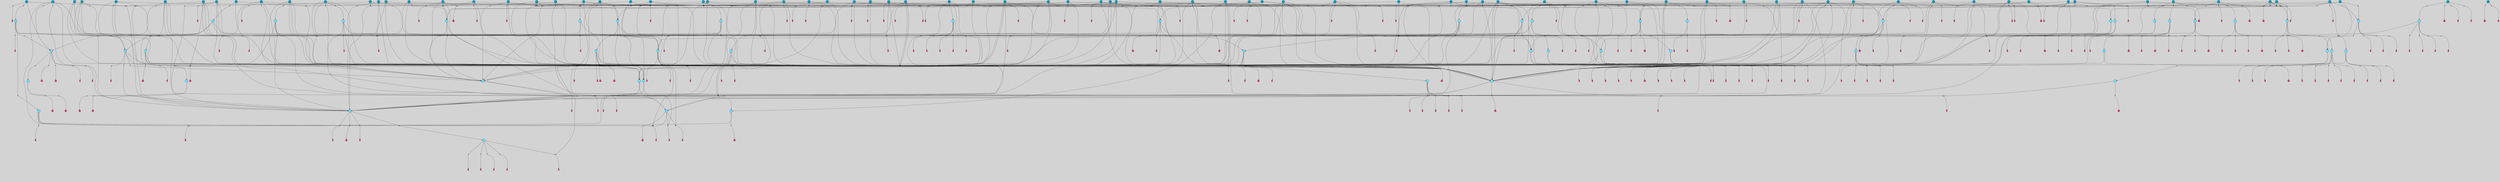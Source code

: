 // File exported with GEGELATI v1.3.1
// On the 2024-04-08 17:44:06
// With the File::TPGGraphDotExporter
digraph{
	graph[pad = "0.212, 0.055" bgcolor = lightgray]
	node[shape=circle style = filled label = ""]
		T3 [fillcolor="#66ddff"]
		T7 [fillcolor="#66ddff"]
		T9 [fillcolor="#66ddff"]
		T11 [fillcolor="#66ddff"]
		T27 [fillcolor="#66ddff"]
		T54 [fillcolor="#66ddff"]
		T59 [fillcolor="#66ddff"]
		T95 [fillcolor="#66ddff"]
		T111 [fillcolor="#66ddff"]
		T129 [fillcolor="#66ddff"]
		T195 [fillcolor="#66ddff"]
		T213 [fillcolor="#66ddff"]
		T229 [fillcolor="#66ddff"]
		T240 [fillcolor="#66ddff"]
		T321 [fillcolor="#66ddff"]
		T322 [fillcolor="#66ddff"]
		T323 [fillcolor="#66ddff"]
		T324 [fillcolor="#1199bb"]
		T325 [fillcolor="#66ddff"]
		T327 [fillcolor="#66ddff"]
		T582 [fillcolor="#1199bb"]
		T605 [fillcolor="#66ddff"]
		T633 [fillcolor="#66ddff"]
		T656 [fillcolor="#66ddff"]
		T670 [fillcolor="#66ddff"]
		T672 [fillcolor="#66ddff"]
		T731 [fillcolor="#1199bb"]
		T737 [fillcolor="#66ddff"]
		T740 [fillcolor="#1199bb"]
		T741 [fillcolor="#1199bb"]
		T742 [fillcolor="#66ddff"]
		T743 [fillcolor="#66ddff"]
		T744 [fillcolor="#66ddff"]
		T746 [fillcolor="#66ddff"]
		T747 [fillcolor="#66ddff"]
		T748 [fillcolor="#66ddff"]
		T753 [fillcolor="#66ddff"]
		T754 [fillcolor="#66ddff"]
		T772 [fillcolor="#1199bb"]
		T780 [fillcolor="#66ddff"]
		T793 [fillcolor="#1199bb"]
		T796 [fillcolor="#1199bb"]
		T808 [fillcolor="#1199bb"]
		T812 [fillcolor="#66ddff"]
		T816 [fillcolor="#1199bb"]
		T819 [fillcolor="#66ddff"]
		T820 [fillcolor="#66ddff"]
		T821 [fillcolor="#1199bb"]
		T822 [fillcolor="#66ddff"]
		T823 [fillcolor="#66ddff"]
		T824 [fillcolor="#66ddff"]
		T825 [fillcolor="#66ddff"]
		T826 [fillcolor="#66ddff"]
		T827 [fillcolor="#1199bb"]
		T828 [fillcolor="#66ddff"]
		T829 [fillcolor="#66ddff"]
		T830 [fillcolor="#1199bb"]
		T833 [fillcolor="#1199bb"]
		T834 [fillcolor="#1199bb"]
		T838 [fillcolor="#66ddff"]
		T842 [fillcolor="#1199bb"]
		T866 [fillcolor="#1199bb"]
		T869 [fillcolor="#66ddff"]
		T870 [fillcolor="#1199bb"]
		T872 [fillcolor="#1199bb"]
		T874 [fillcolor="#66ddff"]
		T878 [fillcolor="#1199bb"]
		T883 [fillcolor="#1199bb"]
		T886 [fillcolor="#1199bb"]
		T888 [fillcolor="#1199bb"]
		T903 [fillcolor="#1199bb"]
		T909 [fillcolor="#1199bb"]
		T914 [fillcolor="#1199bb"]
		T920 [fillcolor="#1199bb"]
		T930 [fillcolor="#1199bb"]
		T944 [fillcolor="#1199bb"]
		T952 [fillcolor="#66ddff"]
		T953 [fillcolor="#1199bb"]
		T954 [fillcolor="#66ddff"]
		T934 [fillcolor="#66ddff"]
		T955 [fillcolor="#1199bb"]
		T956 [fillcolor="#1199bb"]
		T957 [fillcolor="#1199bb"]
		T958 [fillcolor="#1199bb"]
		T959 [fillcolor="#1199bb"]
		T960 [fillcolor="#1199bb"]
		T961 [fillcolor="#66ddff"]
		T962 [fillcolor="#1199bb"]
		T963 [fillcolor="#66ddff"]
		T970 [fillcolor="#1199bb"]
		T979 [fillcolor="#1199bb"]
		T980 [fillcolor="#1199bb"]
		T981 [fillcolor="#1199bb"]
		T982 [fillcolor="#1199bb"]
		T986 [fillcolor="#1199bb"]
		T987 [fillcolor="#1199bb"]
		T988 [fillcolor="#1199bb"]
		T992 [fillcolor="#1199bb"]
		T993 [fillcolor="#1199bb"]
		T995 [fillcolor="#1199bb"]
		T996 [fillcolor="#1199bb"]
		T997 [fillcolor="#1199bb"]
		T1005 [fillcolor="#1199bb"]
		T1009 [fillcolor="#1199bb"]
		T1010 [fillcolor="#1199bb"]
		T1012 [fillcolor="#1199bb"]
		T1015 [fillcolor="#1199bb"]
		T1016 [fillcolor="#1199bb"]
		T1017 [fillcolor="#1199bb"]
		T1018 [fillcolor="#1199bb"]
		T1019 [fillcolor="#1199bb"]
		T1020 [fillcolor="#1199bb"]
		T1021 [fillcolor="#66ddff"]
		T1022 [fillcolor="#1199bb"]
		T29 [fillcolor="#1199bb"]
		T1028 [fillcolor="#1199bb"]
		T1029 [fillcolor="#66ddff"]
		T1047 [fillcolor="#1199bb"]
		T1048 [fillcolor="#1199bb"]
		T1049 [fillcolor="#1199bb"]
		T1050 [fillcolor="#1199bb"]
		T1051 [fillcolor="#1199bb"]
		T1052 [fillcolor="#1199bb"]
		T1053 [fillcolor="#1199bb"]
		T1054 [fillcolor="#1199bb"]
		T1055 [fillcolor="#1199bb"]
		T1056 [fillcolor="#1199bb"]
		T1057 [fillcolor="#1199bb"]
		T1058 [fillcolor="#1199bb"]
		T879 [fillcolor="#1199bb"]
		T1059 [fillcolor="#1199bb"]
		T1060 [fillcolor="#1199bb"]
		T1061 [fillcolor="#1199bb"]
		T1062 [fillcolor="#1199bb"]
		T1063 [fillcolor="#1199bb"]
		P17021 [fillcolor="#cccccc" shape=point] //6|
		I17021 [shape=box style=invis label="6|1&2|6#1|7&#92;n10|7&2|0#1|5&#92;n9|4&0|1#2|2&#92;n8|6&0|0#1|0&#92;n"]
		P17021 -> I17021[style=invis]
		A10824 [fillcolor="#ff3366" shape=box margin=0.03 width=0 height=0 label="3"]
		T3 -> P17021 -> A10824
		P17022 [fillcolor="#cccccc" shape=point] //3|
		I17022 [shape=box style=invis label="7|6&2|4#0|2&#92;n10|3&2|7#1|4&#92;n11|6&0|4#0|1&#92;n7|1&0|0#2|6&#92;n7|6&0|3#2|6&#92;n4|0&2|6#0|1&#92;n4|4&2|5#0|2&#92;n4|6&0|4#2|7&#92;n10|0&2|3#1|5&#92;n2|6&0|5#0|2&#92;n1|0&2|3#0|7&#92;n1|6&2|0#0|5&#92;n6|2&0|1#0|7&#92;n9|2&0|3#2|7&#92;n5|3&0|6#0|6&#92;n1|7&2|5#2|3&#92;n8|1&2|7#0|6&#92;n1|0&2|5#2|1&#92;n7|1&2|2#2|5&#92;n7|4&2|6#0|3&#92;n"]
		P17022 -> I17022[style=invis]
		A10825 [fillcolor="#ff3366" shape=box margin=0.03 width=0 height=0 label="4"]
		T3 -> P17022 -> A10825
		P17023 [fillcolor="#cccccc" shape=point] //-3|
		I17023 [shape=box style=invis label="1|6&2|7#0|7&#92;n10|2&0|7#1|3&#92;n9|6&2|7#2|2&#92;n5|3&0|7#0|7&#92;n1|6&2|3#0|0&#92;n2|3&2|3#2|2&#92;n5|1&2|6#0|6&#92;n"]
		P17023 -> I17023[style=invis]
		A10826 [fillcolor="#ff3366" shape=box margin=0.03 width=0 height=0 label="7"]
		T7 -> P17023 -> A10826
		P17024 [fillcolor="#cccccc" shape=point] //5|
		I17024 [shape=box style=invis label="0|5&2|3#0|1&#92;n0|6&2|1#2|4&#92;n6|2&2|6#0|7&#92;n7|4&0|3#0|1&#92;n5|4&0|7#1|6&#92;n9|1&0|5#2|2&#92;n6|3&2|3#1|7&#92;n11|7&2|4#1|6&#92;n2|5&0|1#0|0&#92;n4|7&0|0#0|2&#92;n6|2&0|6#0|0&#92;n2|1&2|6#2|4&#92;n10|0&2|0#1|0&#92;n6|6&2|4#0|6&#92;n"]
		P17024 -> I17024[style=invis]
		A10827 [fillcolor="#ff3366" shape=box margin=0.03 width=0 height=0 label="8"]
		T7 -> P17024 -> A10827
		P17025 [fillcolor="#cccccc" shape=point] //-6|
		I17025 [shape=box style=invis label="11|1&0|7#2|0&#92;n10|4&0|1#1|0&#92;n4|3&2|4#2|1&#92;n0|5&2|0#0|0&#92;n6|1&0|0#0|3&#92;n8|2&2|0#0|4&#92;n11|4&2|0#1|6&#92;n7|0&2|6#2|3&#92;n5|3&2|6#2|0&#92;n2|0&2|0#0|4&#92;n"]
		P17025 -> I17025[style=invis]
		A10828 [fillcolor="#ff3366" shape=box margin=0.03 width=0 height=0 label="9"]
		T9 -> P17025 -> A10828
		P17026 [fillcolor="#cccccc" shape=point] //2|
		I17026 [shape=box style=invis label="6|3&2|7#1|4&#92;n8|6&0|0#2|5&#92;n2|1&0|2#0|3&#92;n8|7&0|6#0|4&#92;n2|1&2|0#0|1&#92;n0|0&2|2#2|3&#92;n6|6&0|7#2|1&#92;n6|1&0|7#2|6&#92;n5|4&2|7#0|4&#92;n0|3&0|4#2|0&#92;n11|0&2|0#2|5&#92;n4|5&2|5#2|4&#92;n5|7&0|6#0|4&#92;n9|7&2|5#0|3&#92;n5|4&2|1#0|3&#92;n5|3&0|1#1|7&#92;n0|4&0|3#2|5&#92;n"]
		P17026 -> I17026[style=invis]
		A10829 [fillcolor="#ff3366" shape=box margin=0.03 width=0 height=0 label="10"]
		T9 -> P17026 -> A10829
		P17027 [fillcolor="#cccccc" shape=point] //6|
		I17027 [shape=box style=invis label="3|0&2|7#2|2&#92;n3|2&0|4#2|5&#92;n5|1&0|2#1|0&#92;n8|7&0|1#2|0&#92;n8|5&0|3#0|6&#92;n0|2&0|2#2|3&#92;n1|5&2|5#0|5&#92;n5|6&0|6#0|7&#92;n6|7&0|0#2|6&#92;n1|2&2|3#0|0&#92;n7|7&2|3#0|4&#92;n0|7&2|7#0|6&#92;n1|0&2|2#2|7&#92;n4|4&0|1#0|0&#92;n"]
		P17027 -> I17027[style=invis]
		A10830 [fillcolor="#ff3366" shape=box margin=0.03 width=0 height=0 label="11"]
		T11 -> P17027 -> A10830
		P17028 [fillcolor="#cccccc" shape=point] //-4|
		I17028 [shape=box style=invis label="4|1&0|4#2|6&#92;n1|2&2|2#2|0&#92;n1|2&2|0#0|6&#92;n8|4&2|3#2|5&#92;n5|5&2|1#1|0&#92;n"]
		P17028 -> I17028[style=invis]
		A10831 [fillcolor="#ff3366" shape=box margin=0.03 width=0 height=0 label="12"]
		T11 -> P17028 -> A10831
		P17029 [fillcolor="#cccccc" shape=point] //2|
		I17029 [shape=box style=invis label="9|1&2|3#0|1&#92;n5|2&2|0#2|4&#92;n3|6&2|5#2|7&#92;n7|0&2|5#0|4&#92;n1|2&0|3#0|5&#92;n7|3&2|7#0|0&#92;n"]
		P17029 -> I17029[style=invis]
		A10832 [fillcolor="#ff3366" shape=box margin=0.03 width=0 height=0 label="2"]
		T27 -> P17029 -> A10832
		P17030 [fillcolor="#cccccc" shape=point] //-6|
		I17030 [shape=box style=invis label="7|5&0|4#0|4&#92;n11|0&2|5#2|1&#92;n"]
		P17030 -> I17030[style=invis]
		A10833 [fillcolor="#ff3366" shape=box margin=0.03 width=0 height=0 label="3"]
		T27 -> P17030 -> A10833
		T27 -> P17022
		P17031 [fillcolor="#cccccc" shape=point] //0|
		I17031 [shape=box style=invis label="2|5&0|1#0|6&#92;n6|1&2|2#2|7&#92;n8|0&0|3#1|4&#92;n4|3&2|5#2|4&#92;n8|1&2|4#0|0&#92;n6|6&0|1#2|6&#92;n11|7&2|4#2|5&#92;n6|2&2|4#0|2&#92;n8|5&2|4#2|4&#92;n2|1&2|1#2|2&#92;n2|7&2|5#2|6&#92;n9|7&0|5#0|4&#92;n1|2&0|5#2|6&#92;n4|2&2|3#2|7&#92;n3|3&2|1#0|2&#92;n"]
		P17031 -> I17031[style=invis]
		A10834 [fillcolor="#ff3366" shape=box margin=0.03 width=0 height=0 label="5"]
		T27 -> P17031 -> A10834
		P17032 [fillcolor="#cccccc" shape=point] //0|
		I17032 [shape=box style=invis label="4|0&0|3#2|7&#92;n10|2&0|3#1|7&#92;n3|5&0|2#0|3&#92;n4|5&0|0#2|1&#92;n10|7&2|0#1|2&#92;n5|3&2|3#1|6&#92;n9|5&2|0#0|4&#92;n5|4&2|7#0|2&#92;n10|3&2|7#1|4&#92;n7|2&0|1#2|6&#92;n8|6&0|5#0|5&#92;n8|7&2|3#0|5&#92;n2|6&2|4#0|0&#92;n"]
		P17032 -> I17032[style=invis]
		A10835 [fillcolor="#ff3366" shape=box margin=0.03 width=0 height=0 label="5"]
		T27 -> P17032 -> A10835
		P17033 [fillcolor="#cccccc" shape=point] //8|
		I17033 [shape=box style=invis label="9|0&0|1#2|0&#92;n10|1&2|5#1|4&#92;n8|2&2|6#0|4&#92;n2|4&2|5#2|3&#92;n4|2&2|2#0|2&#92;n7|5&0|2#0|0&#92;n8|2&2|1#1|3&#92;n8|7&0|7#2|1&#92;n1|1&0|0#0|7&#92;n5|6&2|5#1|0&#92;n6|6&2|5#0|0&#92;n11|4&0|3#2|6&#92;n4|2&2|4#0|7&#92;n5|6&0|1#2|0&#92;n11|3&0|2#0|7&#92;n"]
		P17033 -> I17033[style=invis]
		A10836 [fillcolor="#ff3366" shape=box margin=0.03 width=0 height=0 label="6"]
		T54 -> P17033 -> A10836
		P17034 [fillcolor="#cccccc" shape=point] //5|
		I17034 [shape=box style=invis label="3|0&2|0#0|1&#92;n3|0&0|7#0|1&#92;n5|3&0|2#2|6&#92;n4|4&2|4#2|6&#92;n11|2&0|7#1|6&#92;n2|7&2|2#2|5&#92;n9|3&2|6#2|7&#92;n7|7&0|0#0|4&#92;n6|1&2|4#2|3&#92;n5|4&2|0#1|6&#92;n1|3&0|7#0|4&#92;n"]
		P17034 -> I17034[style=invis]
		A10837 [fillcolor="#ff3366" shape=box margin=0.03 width=0 height=0 label="7"]
		T54 -> P17034 -> A10837
		P17035 [fillcolor="#cccccc" shape=point] //-10|
		I17035 [shape=box style=invis label="3|6&0|0#0|4&#92;n4|1&2|4#0|1&#92;n5|1&0|1#0|4&#92;n5|5&2|6#0|5&#92;n6|5&0|6#0|3&#92;n11|1&2|0#0|1&#92;n0|7&2|0#0|3&#92;n1|2&0|6#0|1&#92;n8|0&0|4#2|0&#92;n0|4&0|7#2|7&#92;n7|0&2|7#1|3&#92;n3|1&0|5#2|5&#92;n5|1&0|4#0|3&#92;n2|2&0|2#0|0&#92;n8|3&0|1#0|7&#92;n3|0&0|3#0|5&#92;n7|2&0|5#2|0&#92;n6|3&2|7#1|5&#92;n4|7&2|7#2|1&#92;n"]
		P17035 -> I17035[style=invis]
		A10838 [fillcolor="#ff3366" shape=box margin=0.03 width=0 height=0 label="14"]
		T54 -> P17035 -> A10838
		T54 -> P17024
		P17036 [fillcolor="#cccccc" shape=point] //8|
		I17036 [shape=box style=invis label="9|0&0|1#2|0&#92;n10|1&2|5#1|4&#92;n8|2&2|6#0|4&#92;n4|5&0|3#0|1&#92;n2|4&2|5#2|3&#92;n4|2&2|2#0|2&#92;n7|5&0|2#0|0&#92;n8|2&2|1#1|3&#92;n8|7&0|7#2|1&#92;n1|1&0|0#0|7&#92;n5|6&2|5#1|0&#92;n6|3&2|5#0|0&#92;n11|4&0|3#2|6&#92;n1|2&2|4#0|7&#92;n5|6&0|1#2|0&#92;n11|3&0|2#0|7&#92;n"]
		P17036 -> I17036[style=invis]
		A10839 [fillcolor="#ff3366" shape=box margin=0.03 width=0 height=0 label="6"]
		T59 -> P17036 -> A10839
		T59 -> P17034
		T59 -> P17025
		T59 -> P17034
		P17037 [fillcolor="#cccccc" shape=point] //4|
		I17037 [shape=box style=invis label="4|3&0|6#0|3&#92;n5|7&2|3#2|2&#92;n5|6&0|7#1|2&#92;n1|4&2|6#0|3&#92;n8|4&2|1#2|5&#92;n9|5&2|4#1|4&#92;n2|4&0|5#0|7&#92;n10|0&0|6#1|3&#92;n3|0&0|6#0|2&#92;n2|7&2|7#2|6&#92;n5|2&0|5#1|5&#92;n10|4&2|5#1|7&#92;n4|0&0|4#2|4&#92;n11|1&0|4#2|6&#92;n10|6&2|0#1|4&#92;n9|7&0|3#1|4&#92;n4|5&2|7#0|6&#92;n11|5&2|6#2|3&#92;n0|3&0|5#0|1&#92;n"]
		P17037 -> I17037[style=invis]
		A10840 [fillcolor="#ff3366" shape=box margin=0.03 width=0 height=0 label="13"]
		T95 -> P17037 -> A10840
		P17038 [fillcolor="#cccccc" shape=point] //8|
		I17038 [shape=box style=invis label="9|7&0|5#2|5&#92;n3|3&2|3#0|2&#92;n9|5&2|2#1|0&#92;n2|3&0|6#0|3&#92;n4|4&2|5#2|7&#92;n11|3&2|0#1|5&#92;n6|6&2|1#2|2&#92;n4|6&0|1#2|2&#92;n2|5&2|7#2|2&#92;n7|7&2|2#2|3&#92;n6|5&0|3#2|6&#92;n6|7&0|6#0|2&#92;n"]
		P17038 -> I17038[style=invis]
		A10841 [fillcolor="#ff3366" shape=box margin=0.03 width=0 height=0 label="14"]
		T95 -> P17038 -> A10841
		P17039 [fillcolor="#cccccc" shape=point] //2|
		I17039 [shape=box style=invis label="4|1&0|4#2|6&#92;n5|5&2|1#1|0&#92;n1|0&2|0#0|6&#92;n8|4&2|3#2|5&#92;n"]
		P17039 -> I17039[style=invis]
		T95 -> P17039 -> T11
		P17040 [fillcolor="#cccccc" shape=point] //-9|
		I17040 [shape=box style=invis label="2|0&2|0#2|1&#92;n4|4&2|4#2|6&#92;n9|1&0|3#1|7&#92;n5|3&0|2#2|6&#92;n2|7&2|2#2|5&#92;n5|4&2|0#1|6&#92;n3|0&0|7#0|1&#92;n1|3&0|7#0|4&#92;n11|6&2|2#0|7&#92;n7|7&0|0#0|4&#92;n11|0&0|7#1|6&#92;n9|3&2|6#2|7&#92;n"]
		P17040 -> I17040[style=invis]
		A10842 [fillcolor="#ff3366" shape=box margin=0.03 width=0 height=0 label="7"]
		T95 -> P17040 -> A10842
		P17041 [fillcolor="#cccccc" shape=point] //-8|
		I17041 [shape=box style=invis label="7|5&0|4#2|4&#92;n"]
		P17041 -> I17041[style=invis]
		A10843 [fillcolor="#ff3366" shape=box margin=0.03 width=0 height=0 label="3"]
		T95 -> P17041 -> A10843
		P17042 [fillcolor="#cccccc" shape=point] //-5|
		I17042 [shape=box style=invis label="0|0&2|3#0|2&#92;n10|5&0|6#1|3&#92;n7|3&0|6#2|3&#92;n3|4&0|6#0|6&#92;n10|5&0|2#1|1&#92;n5|0&0|1#0|3&#92;n6|6&2|5#1|5&#92;n7|4&0|2#1|7&#92;n5|7&0|1#2|5&#92;n1|5&0|0#0|3&#92;n7|5&2|1#2|6&#92;n9|0&0|2#0|0&#92;n4|0&2|4#0|0&#92;n4|6&0|0#2|3&#92;n3|1&0|6#2|5&#92;n7|7&2|1#2|3&#92;n9|4&2|2#0|6&#92;n"]
		P17042 -> I17042[style=invis]
		T111 -> P17042 -> T9
		P17043 [fillcolor="#cccccc" shape=point] //7|
		I17043 [shape=box style=invis label="7|4&2|1#2|0&#92;n4|1&2|4#2|3&#92;n5|0&2|0#2|2&#92;n6|1&2|4#2|6&#92;n"]
		P17043 -> I17043[style=invis]
		A10844 [fillcolor="#ff3366" shape=box margin=0.03 width=0 height=0 label="9"]
		T111 -> P17043 -> A10844
		P17044 [fillcolor="#cccccc" shape=point] //2|
		I17044 [shape=box style=invis label="3|0&2|0#0|1&#92;n11|2&0|7#1|6&#92;n8|7&2|4#0|5&#92;n5|3&0|2#2|6&#92;n4|4&2|4#2|6&#92;n3|0&0|7#0|1&#92;n2|7&2|2#2|5&#92;n9|3&2|6#2|7&#92;n7|7&0|0#0|4&#92;n6|1&2|4#1|3&#92;n5|4&2|0#1|6&#92;n1|3&0|7#0|4&#92;n"]
		P17044 -> I17044[style=invis]
		A10845 [fillcolor="#ff3366" shape=box margin=0.03 width=0 height=0 label="7"]
		T111 -> P17044 -> A10845
		T111 -> P17025
		T129 -> P17033
		T129 -> P17034
		P17045 [fillcolor="#cccccc" shape=point] //10|
		I17045 [shape=box style=invis label="4|5&2|7#2|1&#92;n1|7&2|3#0|6&#92;n3|5&2|2#0|3&#92;n10|3&0|7#1|4&#92;n7|1&0|4#2|6&#92;n10|2&0|3#1|7&#92;n9|5&2|0#0|4&#92;n4|0&0|3#2|7&#92;n11|4&2|6#1|2&#92;n5|4&2|7#0|2&#92;n2|6&2|4#0|0&#92;n6|5&0|7#2|1&#92;n5|3&2|3#1|6&#92;n10|7&2|0#1|2&#92;n"]
		P17045 -> I17045[style=invis]
		A10846 [fillcolor="#ff3366" shape=box margin=0.03 width=0 height=0 label="5"]
		T129 -> P17045 -> A10846
		P17046 [fillcolor="#cccccc" shape=point] //5|
		I17046 [shape=box style=invis label="9|4&2|3#1|3&#92;n0|4&2|4#0|5&#92;n6|1&2|6#2|5&#92;n4|0&0|5#2|0&#92;n"]
		P17046 -> I17046[style=invis]
		A10847 [fillcolor="#ff3366" shape=box margin=0.03 width=0 height=0 label="7"]
		T129 -> P17046 -> A10847
		P17047 [fillcolor="#cccccc" shape=point] //6|
		I17047 [shape=box style=invis label="9|4&2|7#0|6&#92;n8|4&0|1#1|0&#92;n1|3&0|0#2|1&#92;n2|4&0|6#2|2&#92;n5|1&2|5#0|7&#92;n3|0&0|3#2|6&#92;n2|2&2|6#0|2&#92;n8|4&0|4#2|2&#92;n5|1&2|4#0|3&#92;n9|4&0|6#0|6&#92;n5|0&2|2#1|5&#92;n11|7&0|0#1|1&#92;n0|4&0|3#0|3&#92;n7|7&2|4#2|5&#92;n1|5&0|1#2|1&#92;n"]
		P17047 -> I17047[style=invis]
		A10848 [fillcolor="#ff3366" shape=box margin=0.03 width=0 height=0 label="1"]
		T129 -> P17047 -> A10848
		P17048 [fillcolor="#cccccc" shape=point] //5|
		I17048 [shape=box style=invis label="3|0&2|0#2|1&#92;n3|0&0|7#0|1&#92;n5|3&0|2#2|6&#92;n4|4&2|4#2|6&#92;n5|4&2|0#1|6&#92;n2|7&2|2#2|5&#92;n1|3&0|7#0|4&#92;n11|6&2|2#0|7&#92;n7|7&0|0#0|4&#92;n6|1&2|4#2|3&#92;n11|0&0|7#1|6&#92;n9|3&2|6#2|7&#92;n"]
		P17048 -> I17048[style=invis]
		A10849 [fillcolor="#ff3366" shape=box margin=0.03 width=0 height=0 label="7"]
		T195 -> P17048 -> A10849
		P17049 [fillcolor="#cccccc" shape=point] //4|
		I17049 [shape=box style=invis label="7|1&0|6#0|1&#92;n6|7&2|7#1|7&#92;n10|1&2|1#1|1&#92;n9|6&2|2#1|4&#92;n4|7&0|4#2|2&#92;n9|6&0|5#1|1&#92;n10|0&2|6#1|6&#92;n5|1&0|1#2|3&#92;n10|1&0|5#1|0&#92;n3|4&2|3#0|0&#92;n8|2&0|5#2|4&#92;n1|6&2|0#0|0&#92;n2|3&0|1#2|6&#92;n5|2&2|2#1|6&#92;n2|2&0|1#2|1&#92;n3|1&2|7#0|3&#92;n6|7&2|3#0|4&#92;n"]
		P17049 -> I17049[style=invis]
		A10850 [fillcolor="#ff3366" shape=box margin=0.03 width=0 height=0 label="10"]
		T195 -> P17049 -> A10850
		P17050 [fillcolor="#cccccc" shape=point] //-4|
		I17050 [shape=box style=invis label="0|4&0|0#2|7&#92;n8|5&2|4#2|4&#92;n4|3&2|5#2|4&#92;n11|7&2|2#2|5&#92;n6|5&2|2#2|7&#92;n3|2&0|7#0|7&#92;n3|3&2|1#0|3&#92;n2|6&0|3#2|5&#92;n0|1&2|6#2|2&#92;n8|2&0|0#1|6&#92;n0|7&0|5#0|4&#92;n9|5&0|3#2|7&#92;n2|7&2|5#2|6&#92;n9|0&2|0#0|1&#92;n1|2&2|4#0|2&#92;n"]
		P17050 -> I17050[style=invis]
		T195 -> P17050 -> T27
		P17051 [fillcolor="#cccccc" shape=point] //7|
		I17051 [shape=box style=invis label="7|4&2|7#0|4&#92;n4|6&0|1#2|5&#92;n2|1&2|3#0|0&#92;n4|3&2|0#0|1&#92;n0|0&2|7#2|7&#92;n7|7&0|5#2|3&#92;n5|0&2|1#2|2&#92;n10|0&0|4#1|2&#92;n4|4&0|7#0|0&#92;n6|7&0|2#0|1&#92;n1|4&2|5#0|4&#92;n"]
		P17051 -> I17051[style=invis]
		A10851 [fillcolor="#ff3366" shape=box margin=0.03 width=0 height=0 label="0"]
		T195 -> P17051 -> A10851
		P17052 [fillcolor="#cccccc" shape=point] //6|
		I17052 [shape=box style=invis label="9|4&2|7#0|6&#92;n8|4&0|1#1|0&#92;n1|3&0|0#2|1&#92;n2|4&0|6#2|2&#92;n5|1&2|5#0|7&#92;n3|0&0|3#2|6&#92;n2|2&2|6#0|2&#92;n8|4&0|4#2|2&#92;n5|1&2|4#0|3&#92;n9|4&0|6#0|6&#92;n5|0&2|2#1|5&#92;n11|7&0|0#1|1&#92;n0|4&0|3#0|3&#92;n7|7&2|4#2|5&#92;n1|5&0|1#2|1&#92;n"]
		P17052 -> I17052[style=invis]
		A10852 [fillcolor="#ff3366" shape=box margin=0.03 width=0 height=0 label="1"]
		T213 -> P17052 -> A10852
		P17053 [fillcolor="#cccccc" shape=point] //5|
		I17053 [shape=box style=invis label="9|4&2|3#1|3&#92;n0|4&2|4#0|5&#92;n6|1&2|6#2|5&#92;n4|0&0|5#2|0&#92;n"]
		P17053 -> I17053[style=invis]
		A10853 [fillcolor="#ff3366" shape=box margin=0.03 width=0 height=0 label="7"]
		T213 -> P17053 -> A10853
		P17054 [fillcolor="#cccccc" shape=point] //8|
		I17054 [shape=box style=invis label="9|0&0|1#2|0&#92;n10|1&2|5#1|4&#92;n8|2&2|6#0|4&#92;n2|4&2|5#2|3&#92;n4|2&2|2#0|2&#92;n7|5&0|2#0|0&#92;n8|2&2|1#1|3&#92;n8|7&0|7#2|1&#92;n1|1&0|0#0|7&#92;n5|6&2|5#1|0&#92;n6|6&2|5#0|0&#92;n11|4&0|3#2|6&#92;n4|2&2|4#0|7&#92;n5|6&0|1#2|0&#92;n11|3&0|2#0|7&#92;n"]
		P17054 -> I17054[style=invis]
		A10854 [fillcolor="#ff3366" shape=box margin=0.03 width=0 height=0 label="6"]
		T213 -> P17054 -> A10854
		P17055 [fillcolor="#cccccc" shape=point] //10|
		I17055 [shape=box style=invis label="4|5&2|7#2|1&#92;n1|7&2|3#0|6&#92;n3|5&2|2#0|3&#92;n10|3&0|7#1|4&#92;n7|1&0|4#2|6&#92;n10|2&0|3#1|7&#92;n9|5&2|0#0|4&#92;n4|0&0|3#2|7&#92;n11|4&2|6#1|2&#92;n5|4&2|7#0|2&#92;n2|6&2|4#0|0&#92;n6|5&0|7#2|1&#92;n5|3&2|3#1|6&#92;n10|7&2|0#1|2&#92;n"]
		P17055 -> I17055[style=invis]
		A10855 [fillcolor="#ff3366" shape=box margin=0.03 width=0 height=0 label="5"]
		T213 -> P17055 -> A10855
		P17056 [fillcolor="#cccccc" shape=point] //5|
		I17056 [shape=box style=invis label="3|0&2|0#0|1&#92;n3|0&0|7#0|1&#92;n5|3&0|2#2|6&#92;n4|4&2|4#2|6&#92;n11|2&0|7#1|6&#92;n2|7&2|2#2|5&#92;n9|3&2|6#2|7&#92;n7|7&0|0#0|4&#92;n6|1&2|4#2|3&#92;n5|4&2|0#1|6&#92;n1|3&0|7#0|4&#92;n"]
		P17056 -> I17056[style=invis]
		A10856 [fillcolor="#ff3366" shape=box margin=0.03 width=0 height=0 label="7"]
		T213 -> P17056 -> A10856
		P17057 [fillcolor="#cccccc" shape=point] //-2|
		I17057 [shape=box style=invis label="5|2&2|0#2|4&#92;n9|1&2|3#0|1&#92;n3|6&2|5#2|7&#92;n7|0&2|1#0|4&#92;n1|2&0|3#0|5&#92;n7|3&2|7#0|0&#92;n"]
		P17057 -> I17057[style=invis]
		A10857 [fillcolor="#ff3366" shape=box margin=0.03 width=0 height=0 label="2"]
		T229 -> P17057 -> A10857
		P17058 [fillcolor="#cccccc" shape=point] //9|
		I17058 [shape=box style=invis label="7|1&2|2#2|5&#92;n1|0&2|5#2|1&#92;n11|6&0|4#0|1&#92;n10|6&0|3#1|6&#92;n7|1&0|0#2|6&#92;n4|0&2|6#0|1&#92;n4|6&0|4#2|7&#92;n10|0&2|3#1|0&#92;n1|0&2|3#0|7&#92;n1|6&2|0#0|5&#92;n6|2&0|1#0|7&#92;n9|2&0|3#2|7&#92;n5|3&0|6#0|6&#92;n3|1&0|3#0|5&#92;n1|7&2|5#2|3&#92;n8|1&2|7#0|6&#92;n10|3&2|0#1|4&#92;n7|6&2|4#0|2&#92;n7|4&2|6#0|3&#92;n"]
		P17058 -> I17058[style=invis]
		T229 -> P17058 -> T7
		P17059 [fillcolor="#cccccc" shape=point] //2|
		I17059 [shape=box style=invis label="8|6&0|2#0|5&#92;n10|5&2|3#1|7&#92;n5|6&0|1#2|5&#92;n11|3&0|0#2|2&#92;n0|3&2|1#0|6&#92;n9|7&2|6#0|1&#92;n4|6&2|7#0|2&#92;n8|0&0|6#2|0&#92;n11|2&0|7#0|1&#92;n3|7&2|4#0|7&#92;n5|1&0|1#0|6&#92;n7|6&2|7#2|4&#92;n6|1&0|3#0|2&#92;n6|6&2|5#1|2&#92;n8|5&0|2#0|0&#92;n0|2&0|3#0|0&#92;n2|5&2|5#2|1&#92;n10|4&0|1#1|0&#92;n4|3&2|5#0|4&#92;n"]
		P17059 -> I17059[style=invis]
		A10858 [fillcolor="#ff3366" shape=box margin=0.03 width=0 height=0 label="11"]
		T229 -> P17059 -> A10858
		P17060 [fillcolor="#cccccc" shape=point] //-7|
		I17060 [shape=box style=invis label="11|2&2|6#1|1&#92;n2|3&0|6#2|3&#92;n10|0&0|2#1|4&#92;n"]
		P17060 -> I17060[style=invis]
		T229 -> P17060 -> T111
		P17061 [fillcolor="#cccccc" shape=point] //-1|
		I17061 [shape=box style=invis label="6|4&0|4#2|4&#92;n4|5&2|5#2|4&#92;n9|7&2|5#0|3&#92;n3|7&2|6#0|6&#92;n8|7&0|6#0|4&#92;n2|1&2|0#0|1&#92;n8|6&0|0#2|5&#92;n2|1&0|2#0|3&#92;n6|1&0|7#2|6&#92;n6|3&0|1#1|6&#92;n5|4&2|7#0|4&#92;n0|7&0|4#2|0&#92;n11|0&2|0#2|5&#92;n3|7&2|0#2|7&#92;n8|3&2|7#1|4&#92;n5|7&0|6#0|4&#92;n0|0&2|3#2|3&#92;n5|4&2|1#0|3&#92;n0|4&0|3#2|5&#92;n"]
		P17061 -> I17061[style=invis]
		A10859 [fillcolor="#ff3366" shape=box margin=0.03 width=0 height=0 label="10"]
		T229 -> P17061 -> A10859
		P17062 [fillcolor="#cccccc" shape=point] //5|
		I17062 [shape=box style=invis label="1|6&2|7#0|7&#92;n9|2&2|7#2|2&#92;n10|2&0|7#1|3&#92;n5|3&0|7#0|7&#92;n7|0&2|7#2|2&#92;n1|6&2|3#0|0&#92;n2|3&2|3#2|2&#92;n"]
		P17062 -> I17062[style=invis]
		A10860 [fillcolor="#ff3366" shape=box margin=0.03 width=0 height=0 label="7"]
		T240 -> P17062 -> A10860
		P17063 [fillcolor="#cccccc" shape=point] //-8|
		I17063 [shape=box style=invis label="7|5&0|2#2|1&#92;n1|0&2|6#0|0&#92;n7|1&2|6#1|1&#92;n8|7&0|3#1|6&#92;n3|7&2|3#2|4&#92;n"]
		P17063 -> I17063[style=invis]
		A10861 [fillcolor="#ff3366" shape=box margin=0.03 width=0 height=0 label="2"]
		T240 -> P17063 -> A10861
		P17064 [fillcolor="#cccccc" shape=point] //-3|
		I17064 [shape=box style=invis label="1|1&2|1#0|1&#92;n1|4&0|0#2|4&#92;n11|0&2|3#0|2&#92;n11|6&0|4#0|1&#92;n5|2&0|6#1|5&#92;n3|7&2|6#2|7&#92;n7|7&0|1#2|1&#92;n9|5&2|2#2|0&#92;n6|5&2|6#1|4&#92;n0|7&0|5#2|4&#92;n8|1&0|0#2|3&#92;n0|5&0|3#0|5&#92;n2|0&2|4#0|5&#92;n7|5&2|7#1|3&#92;n8|3&0|0#1|2&#92;n"]
		P17064 -> I17064[style=invis]
		A10862 [fillcolor="#ff3366" shape=box margin=0.03 width=0 height=0 label="1"]
		T240 -> P17064 -> A10862
		P17065 [fillcolor="#cccccc" shape=point] //-9|
		I17065 [shape=box style=invis label="2|0&2|0#2|1&#92;n4|4&2|4#2|6&#92;n9|1&0|3#1|7&#92;n5|3&0|2#2|6&#92;n2|7&2|2#2|5&#92;n5|4&2|0#1|6&#92;n3|0&0|7#0|1&#92;n1|3&0|7#0|4&#92;n11|6&2|2#0|7&#92;n7|7&0|0#0|4&#92;n11|0&0|7#1|6&#92;n9|3&2|6#2|7&#92;n"]
		P17065 -> I17065[style=invis]
		A10863 [fillcolor="#ff3366" shape=box margin=0.03 width=0 height=0 label="7"]
		T321 -> P17065 -> A10863
		P17066 [fillcolor="#cccccc" shape=point] //-4|
		I17066 [shape=box style=invis label="4|1&0|4#2|6&#92;n1|2&2|2#2|0&#92;n1|2&2|0#0|6&#92;n8|4&2|3#2|5&#92;n5|5&2|1#1|0&#92;n"]
		P17066 -> I17066[style=invis]
		A10864 [fillcolor="#ff3366" shape=box margin=0.03 width=0 height=0 label="12"]
		T322 -> P17066 -> A10864
		P17067 [fillcolor="#cccccc" shape=point] //8|
		I17067 [shape=box style=invis label="9|7&0|5#2|5&#92;n3|3&2|3#0|2&#92;n9|5&2|2#1|0&#92;n2|3&0|6#0|3&#92;n4|4&2|5#2|7&#92;n11|3&2|0#1|5&#92;n6|6&2|1#2|2&#92;n4|6&0|1#2|2&#92;n2|5&2|7#2|2&#92;n7|7&2|2#2|3&#92;n6|5&0|3#2|6&#92;n6|7&0|6#0|2&#92;n"]
		P17067 -> I17067[style=invis]
		A10865 [fillcolor="#ff3366" shape=box margin=0.03 width=0 height=0 label="14"]
		T321 -> P17067 -> A10865
		P17068 [fillcolor="#cccccc" shape=point] //-8|
		I17068 [shape=box style=invis label="7|5&0|4#2|4&#92;n"]
		P17068 -> I17068[style=invis]
		A10866 [fillcolor="#ff3366" shape=box margin=0.03 width=0 height=0 label="3"]
		T321 -> P17068 -> A10866
		P17069 [fillcolor="#cccccc" shape=point] //4|
		I17069 [shape=box style=invis label="4|3&0|6#0|3&#92;n5|7&2|3#2|2&#92;n5|6&0|7#1|2&#92;n1|4&2|6#0|3&#92;n8|4&2|1#2|5&#92;n9|5&2|4#1|4&#92;n2|4&0|5#0|7&#92;n10|0&0|6#1|3&#92;n3|0&0|6#0|2&#92;n2|7&2|7#2|6&#92;n5|2&0|5#1|5&#92;n10|4&2|5#1|7&#92;n4|0&0|4#2|4&#92;n11|1&0|4#2|6&#92;n10|6&2|0#1|4&#92;n9|7&0|3#1|4&#92;n4|5&2|7#0|6&#92;n11|5&2|6#2|3&#92;n0|3&0|5#0|1&#92;n"]
		P17069 -> I17069[style=invis]
		A10867 [fillcolor="#ff3366" shape=box margin=0.03 width=0 height=0 label="13"]
		T321 -> P17069 -> A10867
		P17070 [fillcolor="#cccccc" shape=point] //-3|
		I17070 [shape=box style=invis label="4|5&0|0#0|0&#92;n4|7&0|0#0|2&#92;n0|6&2|1#2|4&#92;n9|1&0|5#2|2&#92;n10|0&2|0#1|0&#92;n6|6&2|4#0|6&#92;n2|5&0|1#0|0&#92;n6|3&2|3#1|7&#92;n11|7&2|4#1|6&#92;n6|2&2|6#0|1&#92;n6|2&0|0#0|0&#92;n9|1&2|6#2|4&#92;n10|4&0|3#1|1&#92;n5|4&2|7#1|6&#92;n"]
		P17070 -> I17070[style=invis]
		T324 -> P17070 -> T321
		P17071 [fillcolor="#cccccc" shape=point] //2|
		I17071 [shape=box style=invis label="4|1&0|4#2|6&#92;n5|5&2|1#1|0&#92;n1|0&2|0#0|6&#92;n8|4&2|3#2|5&#92;n"]
		P17071 -> I17071[style=invis]
		T321 -> P17071 -> T322
		P17072 [fillcolor="#cccccc" shape=point] //5|
		I17072 [shape=box style=invis label="0|5&2|3#0|1&#92;n0|6&2|1#2|4&#92;n6|2&2|6#0|7&#92;n7|4&0|3#0|1&#92;n5|4&0|7#1|6&#92;n9|1&0|5#2|2&#92;n6|3&2|3#1|7&#92;n11|7&2|4#1|6&#92;n2|5&0|1#0|0&#92;n4|7&0|0#0|2&#92;n6|2&0|6#0|0&#92;n2|1&2|6#2|4&#92;n10|0&2|0#1|0&#92;n6|6&2|4#0|6&#92;n"]
		P17072 -> I17072[style=invis]
		A10868 [fillcolor="#ff3366" shape=box margin=0.03 width=0 height=0 label="8"]
		T323 -> P17072 -> A10868
		P17073 [fillcolor="#cccccc" shape=point] //-3|
		I17073 [shape=box style=invis label="1|6&2|7#0|7&#92;n10|2&0|7#1|3&#92;n9|6&2|7#2|2&#92;n5|3&0|7#0|7&#92;n1|6&2|3#0|0&#92;n2|3&2|3#2|2&#92;n5|1&2|6#0|6&#92;n"]
		P17073 -> I17073[style=invis]
		A10869 [fillcolor="#ff3366" shape=box margin=0.03 width=0 height=0 label="7"]
		T323 -> P17073 -> A10869
		P17074 [fillcolor="#cccccc" shape=point] //1|
		I17074 [shape=box style=invis label="0|4&0|1#0|1&#92;n10|5&2|5#1|6&#92;n7|7&2|5#2|2&#92;n9|5&0|7#2|7&#92;n8|4&0|3#2|7&#92;n11|0&2|3#0|5&#92;n7|0&0|0#0|1&#92;n4|2&0|4#0|5&#92;n5|1&0|6#2|7&#92;n11|3&0|7#1|3&#92;n"]
		P17074 -> I17074[style=invis]
		T324 -> P17074 -> T323
		P17075 [fillcolor="#cccccc" shape=point] //6|
		I17075 [shape=box style=invis label="3|0&2|7#2|2&#92;n3|2&0|4#2|5&#92;n5|1&0|2#1|0&#92;n8|7&0|1#2|0&#92;n8|5&0|3#0|6&#92;n0|2&0|2#2|3&#92;n1|5&2|5#0|5&#92;n5|6&0|6#0|7&#92;n6|7&0|0#2|6&#92;n1|2&2|3#0|0&#92;n7|7&2|3#0|4&#92;n0|7&2|7#0|6&#92;n1|0&2|2#2|7&#92;n4|4&0|1#0|0&#92;n"]
		P17075 -> I17075[style=invis]
		A10870 [fillcolor="#ff3366" shape=box margin=0.03 width=0 height=0 label="11"]
		T322 -> P17075 -> A10870
		P17076 [fillcolor="#cccccc" shape=point] //4|
		I17076 [shape=box style=invis label="4|3&0|6#0|3&#92;n5|7&2|3#2|2&#92;n5|6&0|7#1|2&#92;n1|4&2|6#0|3&#92;n8|4&2|1#2|5&#92;n9|5&2|4#1|4&#92;n2|4&0|5#0|7&#92;n10|0&0|6#1|3&#92;n3|0&0|6#0|2&#92;n2|7&2|7#2|6&#92;n5|2&0|5#1|5&#92;n10|4&2|5#1|7&#92;n4|0&0|4#2|4&#92;n11|1&0|4#2|6&#92;n10|6&2|0#1|4&#92;n9|7&0|3#1|4&#92;n4|5&2|7#0|6&#92;n11|5&2|6#2|3&#92;n0|3&0|5#0|1&#92;n"]
		P17076 -> I17076[style=invis]
		A10871 [fillcolor="#ff3366" shape=box margin=0.03 width=0 height=0 label="13"]
		T324 -> P17076 -> A10871
		P17077 [fillcolor="#cccccc" shape=point] //-4|
		I17077 [shape=box style=invis label="4|1&0|4#2|6&#92;n1|2&2|2#2|0&#92;n1|2&2|0#0|6&#92;n8|4&2|3#2|5&#92;n5|5&2|1#1|0&#92;n"]
		P17077 -> I17077[style=invis]
		A10872 [fillcolor="#ff3366" shape=box margin=0.03 width=0 height=0 label="12"]
		T325 -> P17077 -> A10872
		P17078 [fillcolor="#cccccc" shape=point] //6|
		I17078 [shape=box style=invis label="3|0&2|7#2|2&#92;n3|2&0|4#2|5&#92;n5|1&0|2#1|0&#92;n8|7&0|1#2|0&#92;n8|5&0|3#0|6&#92;n0|2&0|2#2|3&#92;n1|5&2|5#0|5&#92;n5|6&0|6#0|7&#92;n6|7&0|0#2|6&#92;n1|2&2|3#0|0&#92;n7|7&2|3#0|4&#92;n0|7&2|7#0|6&#92;n1|0&2|2#2|7&#92;n4|4&0|1#0|0&#92;n"]
		P17078 -> I17078[style=invis]
		A10873 [fillcolor="#ff3366" shape=box margin=0.03 width=0 height=0 label="11"]
		T325 -> P17078 -> A10873
		P17079 [fillcolor="#cccccc" shape=point] //5|
		I17079 [shape=box style=invis label="0|5&2|3#0|1&#92;n0|6&2|1#2|4&#92;n6|2&2|6#0|7&#92;n7|4&0|3#0|1&#92;n5|4&0|7#1|6&#92;n9|1&0|5#2|2&#92;n6|3&2|3#1|7&#92;n11|7&2|4#1|6&#92;n2|5&0|1#0|0&#92;n4|7&0|0#0|2&#92;n6|2&0|6#0|0&#92;n2|1&2|6#2|4&#92;n10|0&2|0#1|0&#92;n6|6&2|4#0|6&#92;n"]
		P17079 -> I17079[style=invis]
		A10874 [fillcolor="#ff3366" shape=box margin=0.03 width=0 height=0 label="8"]
		T327 -> P17079 -> A10874
		P17080 [fillcolor="#cccccc" shape=point] //-3|
		I17080 [shape=box style=invis label="1|6&2|7#0|7&#92;n10|2&0|7#1|3&#92;n9|6&2|7#2|2&#92;n5|3&0|7#0|7&#92;n1|6&2|3#0|0&#92;n2|3&2|3#2|2&#92;n5|1&2|6#0|6&#92;n"]
		P17080 -> I17080[style=invis]
		A10875 [fillcolor="#ff3366" shape=box margin=0.03 width=0 height=0 label="7"]
		T327 -> P17080 -> A10875
		P17081 [fillcolor="#cccccc" shape=point] //-9|
		I17081 [shape=box style=invis label="4|7&2|6#0|5&#92;n11|3&0|2#2|6&#92;n10|2&2|4#1|6&#92;n3|0&2|6#2|7&#92;n4|3&0|5#0|7&#92;n2|3&0|7#0|7&#92;n10|6&0|7#1|5&#92;n10|1&2|2#1|1&#92;n1|7&0|3#2|6&#92;n"]
		P17081 -> I17081[style=invis]
		A10876 [fillcolor="#ff3366" shape=box margin=0.03 width=0 height=0 label="4"]
		T582 -> P17081 -> A10876
		P17082 [fillcolor="#cccccc" shape=point] //-1|
		I17082 [shape=box style=invis label="5|7&2|4#0|7&#92;n6|4&2|4#2|6&#92;n3|0&0|5#0|0&#92;n9|5&0|7#1|4&#92;n8|0&0|2#2|1&#92;n3|0&2|6#0|7&#92;n1|7&2|5#2|5&#92;n9|4&0|2#0|6&#92;n4|4&2|5#0|6&#92;n"]
		P17082 -> I17082[style=invis]
		A10877 [fillcolor="#ff3366" shape=box margin=0.03 width=0 height=0 label="7"]
		T582 -> P17082 -> A10877
		P17083 [fillcolor="#cccccc" shape=point] //-6|
		I17083 [shape=box style=invis label="9|0&2|0#0|1&#92;n3|2&0|2#0|3&#92;n5|4&0|5#1|7&#92;n2|1&0|4#0|3&#92;n9|2&2|0#2|4&#92;n7|6&0|4#0|2&#92;n2|3&0|6#2|6&#92;n1|2&0|3#2|0&#92;n"]
		P17083 -> I17083[style=invis]
		T582 -> P17083 -> T54
		P17084 [fillcolor="#cccccc" shape=point] //-2|
		I17084 [shape=box style=invis label="1|3&0|2#0|7&#92;n6|1&0|7#0|0&#92;n6|1&2|4#1|7&#92;n3|0&2|3#0|3&#92;n0|2&0|7#2|6&#92;n"]
		P17084 -> I17084[style=invis]
		T582 -> P17084 -> T195
		T582 -> P17066
		P17085 [fillcolor="#cccccc" shape=point] //4|
		I17085 [shape=box style=invis label="7|0&0|3#1|6&#92;n10|7&0|3#1|1&#92;n2|6&0|1#0|0&#92;n1|7&0|7#2|6&#92;n6|0&2|1#1|1&#92;n1|7&2|2#0|2&#92;n10|6&0|1#1|4&#92;n11|1&0|0#2|0&#92;n7|1&2|1#2|3&#92;n9|3&2|5#2|2&#92;n7|6&0|1#2|7&#92;n4|1&2|6#2|4&#92;n1|3&0|2#0|5&#92;n9|7&2|4#1|6&#92;n0|5&0|5#2|1&#92;n1|1&2|4#2|5&#92;n1|2&2|5#0|0&#92;n8|1&2|7#1|6&#92;n2|6&0|6#0|6&#92;n"]
		P17085 -> I17085[style=invis]
		T605 -> P17085 -> T95
		P17086 [fillcolor="#cccccc" shape=point] //5|
		I17086 [shape=box style=invis label="0|5&2|3#0|1&#92;n0|6&2|1#2|4&#92;n6|2&2|6#0|7&#92;n7|4&0|3#0|1&#92;n5|4&0|7#1|6&#92;n9|1&0|5#2|2&#92;n6|3&2|3#1|7&#92;n11|7&2|4#1|6&#92;n2|5&0|1#0|0&#92;n4|7&0|0#0|2&#92;n6|2&0|6#0|0&#92;n2|1&2|6#2|4&#92;n10|0&2|0#1|0&#92;n6|6&2|4#0|6&#92;n"]
		P17086 -> I17086[style=invis]
		A10878 [fillcolor="#ff3366" shape=box margin=0.03 width=0 height=0 label="8"]
		T605 -> P17086 -> A10878
		P17087 [fillcolor="#cccccc" shape=point] //-3|
		I17087 [shape=box style=invis label="8|0&2|5#1|1&#92;n11|3&2|5#2|5&#92;n"]
		P17087 -> I17087[style=invis]
		T605 -> P17087 -> T59
		T605 -> P17081
		P17088 [fillcolor="#cccccc" shape=point] //5|
		I17088 [shape=box style=invis label="1|2&2|4#2|0&#92;n5|1&2|1#0|6&#92;n1|2&2|1#2|3&#92;n10|2&0|7#1|3&#92;n9|6&2|7#2|6&#92;n2|2&2|3#2|2&#92;n5|3&2|7#0|7&#92;n0|4&2|3#0|3&#92;n1|0&2|7#0|7&#92;n"]
		P17088 -> I17088[style=invis]
		A10879 [fillcolor="#ff3366" shape=box margin=0.03 width=0 height=0 label="7"]
		T605 -> P17088 -> A10879
		T633 -> P17082
		P17089 [fillcolor="#cccccc" shape=point] //-2|
		I17089 [shape=box style=invis label="0|2&0|7#2|6&#92;n6|1&0|4#1|7&#92;n3|0&2|3#0|3&#92;n1|3&0|2#0|7&#92;n"]
		P17089 -> I17089[style=invis]
		T633 -> P17089 -> T195
		P17090 [fillcolor="#cccccc" shape=point] //-1|
		I17090 [shape=box style=invis label="6|6&0|0#1|5&#92;n3|0&0|2#2|3&#92;n1|0&0|5#0|3&#92;n10|4&0|0#1|0&#92;n1|7&2|5#2|5&#92;n9|4&0|0#1|5&#92;n11|3&2|1#1|6&#92;n6|3&2|6#2|0&#92;n6|1&0|2#0|6&#92;n8|0&0|6#2|4&#92;n"]
		P17090 -> I17090[style=invis]
		A10880 [fillcolor="#ff3366" shape=box margin=0.03 width=0 height=0 label="12"]
		T633 -> P17090 -> A10880
		T633 -> P17083
		P17091 [fillcolor="#cccccc" shape=point] //4|
		I17091 [shape=box style=invis label="9|6&0|4#2|0&#92;n6|1&0|7#0|0&#92;n3|0&2|3#0|3&#92;n1|3&0|2#0|7&#92;n6|1&2|4#1|7&#92;n6|3&0|7#2|6&#92;n"]
		P17091 -> I17091[style=invis]
		T633 -> P17091 -> T195
		P17092 [fillcolor="#cccccc" shape=point] //-5|
		I17092 [shape=box style=invis label="10|6&2|5#1|6&#92;n9|3&0|1#1|7&#92;n2|4&0|1#0|1&#92;n11|3&0|7#1|6&#92;n5|1&0|6#2|7&#92;n8|0&0|0#0|1&#92;n0|6&0|7#0|4&#92;n6|7&2|6#2|6&#92;n11|0&2|3#0|5&#92;n"]
		P17092 -> I17092[style=invis]
		T656 -> P17092 -> T7
		P17093 [fillcolor="#cccccc" shape=point] //-10|
		I17093 [shape=box style=invis label="3|6&0|6#2|2&#92;n9|4&0|0#2|7&#92;n2|5&0|0#0|1&#92;n11|6&0|0#2|2&#92;n0|2&2|7#0|5&#92;n6|3&0|3#0|7&#92;n0|7&2|7#2|7&#92;n2|0&2|3#2|2&#92;n10|1&2|6#1|3&#92;n4|4&0|3#2|0&#92;n1|1&0|0#0|2&#92;n4|3&0|1#2|5&#92;n1|0&2|0#0|0&#92;n"]
		P17093 -> I17093[style=invis]
		A10881 [fillcolor="#ff3366" shape=box margin=0.03 width=0 height=0 label="1"]
		T656 -> P17093 -> A10881
		P17094 [fillcolor="#cccccc" shape=point] //-2|
		I17094 [shape=box style=invis label="1|1&2|1#0|1&#92;n11|0&2|3#2|2&#92;n1|4&0|0#2|2&#92;n0|7&0|5#2|4&#92;n1|0&2|2#2|4&#92;n8|7&0|0#1|2&#92;n8|1&2|0#2|3&#92;n7|7&0|1#2|1&#92;n3|6&2|7#0|4&#92;n7|7&0|4#0|3&#92;n9|5&2|2#2|0&#92;n6|5&2|4#1|4&#92;n11|2&0|2#2|1&#92;n5|2&0|6#1|5&#92;n0|5&0|3#0|5&#92;n2|0&2|4#0|5&#92;n7|5&2|7#1|3&#92;n3|7&2|6#2|7&#92;n"]
		P17094 -> I17094[style=invis]
		T656 -> P17094 -> T229
		P17095 [fillcolor="#cccccc" shape=point] //-3|
		I17095 [shape=box style=invis label="2|5&2|2#0|5&#92;n9|5&2|2#2|7&#92;n7|5&2|5#1|0&#92;n9|2&2|7#1|5&#92;n3|6&0|6#2|2&#92;n0|0&2|6#0|0&#92;n1|0&2|0#0|0&#92;n8|6&2|0#2|2&#92;n10|3&0|0#1|7&#92;n11|6&0|4#2|5&#92;n1|0&0|5#2|6&#92;n5|5&0|0#1|1&#92;n3|3&2|7#0|7&#92;n1|7&0|7#0|3&#92;n10|4&2|4#1|2&#92;n7|5&2|2#2|5&#92;n2|0&0|7#2|4&#92;n6|2&2|4#1|6&#92;n"]
		P17095 -> I17095[style=invis]
		T656 -> P17095 -> T111
		P17096 [fillcolor="#cccccc" shape=point] //-6|
		I17096 [shape=box style=invis label="7|5&0|4#0|4&#92;n11|0&2|5#2|1&#92;n"]
		P17096 -> I17096[style=invis]
		A10882 [fillcolor="#ff3366" shape=box margin=0.03 width=0 height=0 label="3"]
		T670 -> P17096 -> A10882
		P17097 [fillcolor="#cccccc" shape=point] //2|
		I17097 [shape=box style=invis label="9|1&2|3#0|1&#92;n5|2&2|0#2|4&#92;n3|6&2|5#2|7&#92;n7|0&2|5#0|4&#92;n1|2&0|3#0|5&#92;n7|3&2|7#0|0&#92;n"]
		P17097 -> I17097[style=invis]
		A10883 [fillcolor="#ff3366" shape=box margin=0.03 width=0 height=0 label="2"]
		T670 -> P17097 -> A10883
		P17098 [fillcolor="#cccccc" shape=point] //0|
		I17098 [shape=box style=invis label="2|5&0|1#0|6&#92;n6|1&2|2#2|7&#92;n8|0&0|3#1|4&#92;n4|3&2|5#2|4&#92;n8|1&2|4#0|0&#92;n6|6&0|1#2|6&#92;n11|7&2|4#2|5&#92;n6|2&2|4#0|2&#92;n8|5&2|4#2|4&#92;n2|1&2|1#2|2&#92;n2|7&2|5#2|6&#92;n9|7&0|5#0|4&#92;n1|2&0|5#2|6&#92;n4|2&2|3#2|7&#92;n3|3&2|1#0|2&#92;n"]
		P17098 -> I17098[style=invis]
		A10884 [fillcolor="#ff3366" shape=box margin=0.03 width=0 height=0 label="5"]
		T670 -> P17098 -> A10884
		P17099 [fillcolor="#cccccc" shape=point] //3|
		I17099 [shape=box style=invis label="7|6&2|4#0|2&#92;n10|3&2|7#1|4&#92;n11|6&0|4#0|1&#92;n7|1&0|0#2|6&#92;n7|6&0|3#2|6&#92;n4|0&2|6#0|1&#92;n4|4&2|5#0|2&#92;n4|6&0|4#2|7&#92;n10|0&2|3#1|5&#92;n2|6&0|5#0|2&#92;n1|0&2|3#0|7&#92;n1|6&2|0#0|5&#92;n6|2&0|1#0|7&#92;n9|2&0|3#2|7&#92;n5|3&0|6#0|6&#92;n1|7&2|5#2|3&#92;n8|1&2|7#0|6&#92;n1|0&2|5#2|1&#92;n7|1&2|2#2|5&#92;n7|4&2|6#0|3&#92;n"]
		P17099 -> I17099[style=invis]
		A10885 [fillcolor="#ff3366" shape=box margin=0.03 width=0 height=0 label="4"]
		T670 -> P17099 -> A10885
		P17100 [fillcolor="#cccccc" shape=point] //0|
		I17100 [shape=box style=invis label="4|0&0|3#2|7&#92;n10|2&0|3#1|7&#92;n3|5&0|2#0|3&#92;n4|5&0|0#2|1&#92;n10|7&2|0#1|2&#92;n5|3&2|3#1|6&#92;n9|5&2|0#0|4&#92;n5|4&2|7#0|2&#92;n10|3&2|7#1|4&#92;n7|2&0|1#2|6&#92;n8|6&0|5#0|5&#92;n8|7&2|3#0|5&#92;n2|6&2|4#0|0&#92;n"]
		P17100 -> I17100[style=invis]
		A10886 [fillcolor="#ff3366" shape=box margin=0.03 width=0 height=0 label="5"]
		T670 -> P17100 -> A10886
		P17101 [fillcolor="#cccccc" shape=point] //-10|
		I17101 [shape=box style=invis label="3|6&0|0#0|4&#92;n4|1&2|4#0|1&#92;n5|1&0|1#0|4&#92;n5|5&2|6#0|5&#92;n6|5&0|6#0|3&#92;n11|1&2|0#0|1&#92;n0|7&2|0#0|3&#92;n1|2&0|6#0|1&#92;n8|0&0|4#2|0&#92;n0|4&0|7#2|7&#92;n7|0&2|7#1|3&#92;n3|1&0|5#2|5&#92;n5|1&0|4#0|3&#92;n2|2&0|2#0|0&#92;n8|3&0|1#0|7&#92;n3|0&0|3#0|5&#92;n7|2&0|5#2|0&#92;n6|3&2|7#1|5&#92;n4|7&2|7#2|1&#92;n"]
		P17101 -> I17101[style=invis]
		A10887 [fillcolor="#ff3366" shape=box margin=0.03 width=0 height=0 label="14"]
		T672 -> P17101 -> A10887
		P17102 [fillcolor="#cccccc" shape=point] //8|
		I17102 [shape=box style=invis label="9|0&0|1#2|0&#92;n10|1&2|5#1|4&#92;n8|2&2|6#0|4&#92;n2|4&2|5#2|3&#92;n4|2&2|2#0|2&#92;n7|5&0|2#0|0&#92;n8|2&2|1#1|3&#92;n8|7&0|7#2|1&#92;n1|1&0|0#0|7&#92;n5|6&2|5#1|0&#92;n6|6&2|5#0|0&#92;n11|4&0|3#2|6&#92;n4|2&2|4#0|7&#92;n5|6&0|1#2|0&#92;n11|3&0|2#0|7&#92;n"]
		P17102 -> I17102[style=invis]
		A10888 [fillcolor="#ff3366" shape=box margin=0.03 width=0 height=0 label="6"]
		T672 -> P17102 -> A10888
		P17103 [fillcolor="#cccccc" shape=point] //5|
		I17103 [shape=box style=invis label="3|0&2|0#0|1&#92;n3|0&0|7#0|1&#92;n5|3&0|2#2|6&#92;n4|4&2|4#2|6&#92;n11|2&0|7#1|6&#92;n2|7&2|2#2|5&#92;n9|3&2|6#2|7&#92;n7|7&0|0#0|4&#92;n6|1&2|4#2|3&#92;n5|4&2|0#1|6&#92;n1|3&0|7#0|4&#92;n"]
		P17103 -> I17103[style=invis]
		A10889 [fillcolor="#ff3366" shape=box margin=0.03 width=0 height=0 label="7"]
		T672 -> P17103 -> A10889
		P17104 [fillcolor="#cccccc" shape=point] //5|
		I17104 [shape=box style=invis label="0|5&2|3#0|1&#92;n0|6&2|1#2|4&#92;n6|2&2|6#0|7&#92;n7|4&0|3#0|1&#92;n5|4&0|7#1|6&#92;n9|1&0|5#2|2&#92;n6|3&2|3#1|7&#92;n11|7&2|4#1|6&#92;n2|5&0|1#0|0&#92;n4|7&0|0#0|2&#92;n6|2&0|6#0|0&#92;n2|1&2|6#2|4&#92;n10|0&2|0#1|0&#92;n6|6&2|4#0|6&#92;n"]
		P17104 -> I17104[style=invis]
		A10890 [fillcolor="#ff3366" shape=box margin=0.03 width=0 height=0 label="8"]
		T672 -> P17104 -> A10890
		T731 -> P17081
		P17105 [fillcolor="#cccccc" shape=point] //2|
		I17105 [shape=box style=invis label="9|5&0|7#1|4&#92;n6|0&2|4#2|6&#92;n8|0&0|2#2|1&#92;n3|0&2|6#0|7&#92;n5|7&2|4#0|7&#92;n1|7&2|5#2|5&#92;n2|4&0|0#0|2&#92;n9|4&0|2#0|7&#92;n"]
		P17105 -> I17105[style=invis]
		T731 -> P17105 -> T633
		T731 -> P17066
		T731 -> P17091
		P17106 [fillcolor="#cccccc" shape=point] //-5|
		I17106 [shape=box style=invis label="7|0&0|3#1|6&#92;n9|3&0|5#2|2&#92;n7|4&0|5#2|4&#92;n2|4&0|1#0|0&#92;n1|7&0|7#2|6&#92;n1|7&0|2#0|5&#92;n1|7&2|2#0|2&#92;n0|1&0|0#2|0&#92;n7|1&2|1#2|3&#92;n5|5&2|3#1|2&#92;n8|1&2|7#1|6&#92;n2|6&0|6#0|6&#92;n5|0&2|1#1|1&#92;n2|2&0|6#2|2&#92;n10|7&0|2#1|1&#92;n4|1&2|6#2|4&#92;n7|6&0|1#2|2&#92;n9|7&2|4#1|6&#92;n"]
		P17106 -> I17106[style=invis]
		T731 -> P17106 -> T95
		P17107 [fillcolor="#cccccc" shape=point] //5|
		I17107 [shape=box style=invis label="5|4&2|4#1|4&#92;n4|6&0|0#0|1&#92;n4|0&0|3#2|6&#92;n2|3&2|5#2|3&#92;n10|0&2|7#1|2&#92;n"]
		P17107 -> I17107[style=invis]
		T737 -> P17107 -> T3
		P17108 [fillcolor="#cccccc" shape=point] //0|
		I17108 [shape=box style=invis label="3|5&2|1#0|0&#92;n8|0&2|2#2|6&#92;n4|7&2|3#0|0&#92;n1|5&2|6#0|4&#92;n1|7&2|1#0|6&#92;n8|1&2|3#0|4&#92;n1|4&2|2#2|1&#92;n10|6&2|7#1|0&#92;n0|3&0|3#2|4&#92;n"]
		P17108 -> I17108[style=invis]
		T737 -> P17108 -> T3
		T737 -> P17105
		P17109 [fillcolor="#cccccc" shape=point] //-1|
		I17109 [shape=box style=invis label="5|4&2|5#2|7&#92;n6|1&2|6#0|6&#92;n10|5&0|1#1|2&#92;n10|3&0|5#1|7&#92;n4|5&2|2#0|3&#92;n3|0&2|6#0|7&#92;n2|0&0|0#0|6&#92;n4|1&0|6#2|7&#92;n10|6&2|7#1|5&#92;n10|4&0|0#1|0&#92;n"]
		P17109 -> I17109[style=invis]
		T740 -> P17109 -> T240
		T740 -> P17105
		T740 -> P17083
		P17110 [fillcolor="#cccccc" shape=point] //8|
		I17110 [shape=box style=invis label="10|4&2|5#1|7&#92;n7|5&0|7#2|7&#92;n0|1&0|6#0|6&#92;n11|2&0|2#1|5&#92;n1|0&2|5#2|3&#92;n3|2&0|4#2|0&#92;n11|5&2|4#1|0&#92;n8|5&0|0#2|5&#92;n9|7&2|3#1|0&#92;n1|1&2|5#2|6&#92;n10|4&0|3#1|3&#92;n10|6&0|5#1|6&#92;n7|2&0|0#2|3&#92;n11|5&0|4#2|3&#92;n7|2&0|3#0|1&#92;n"]
		P17110 -> I17110[style=invis]
		T740 -> P17110 -> T213
		P17111 [fillcolor="#cccccc" shape=point] //-4|
		I17111 [shape=box style=invis label="0|4&0|0#2|7&#92;n8|5&2|4#2|4&#92;n4|3&2|5#2|4&#92;n11|7&2|2#2|5&#92;n6|5&2|2#2|7&#92;n3|2&0|7#0|7&#92;n3|3&2|1#0|3&#92;n2|6&0|3#2|5&#92;n0|1&2|6#2|2&#92;n8|2&0|0#1|6&#92;n0|7&0|5#0|4&#92;n9|5&0|3#2|7&#92;n2|7&2|5#2|6&#92;n9|0&2|0#0|1&#92;n1|2&2|4#0|2&#92;n"]
		P17111 -> I17111[style=invis]
		T740 -> P17111 -> T670
		P17112 [fillcolor="#cccccc" shape=point] //-1|
		I17112 [shape=box style=invis label="5|7&2|4#0|7&#92;n6|4&2|4#2|6&#92;n3|0&0|5#0|0&#92;n9|5&0|7#1|4&#92;n8|0&0|2#2|1&#92;n3|0&2|6#0|7&#92;n1|7&2|5#2|5&#92;n9|4&0|2#0|6&#92;n4|4&2|5#0|6&#92;n"]
		P17112 -> I17112[style=invis]
		A10891 [fillcolor="#ff3366" shape=box margin=0.03 width=0 height=0 label="7"]
		T741 -> P17112 -> A10891
		P17113 [fillcolor="#cccccc" shape=point] //-6|
		I17113 [shape=box style=invis label="7|5&0|4#0|4&#92;n11|0&2|5#2|1&#92;n"]
		P17113 -> I17113[style=invis]
		A10892 [fillcolor="#ff3366" shape=box margin=0.03 width=0 height=0 label="3"]
		T744 -> P17113 -> A10892
		P17114 [fillcolor="#cccccc" shape=point] //2|
		I17114 [shape=box style=invis label="9|1&2|3#0|1&#92;n5|2&2|0#2|4&#92;n3|6&2|5#2|7&#92;n7|0&2|5#0|4&#92;n1|2&0|3#0|5&#92;n7|3&2|7#0|0&#92;n"]
		P17114 -> I17114[style=invis]
		A10893 [fillcolor="#ff3366" shape=box margin=0.03 width=0 height=0 label="2"]
		T744 -> P17114 -> A10893
		P17115 [fillcolor="#cccccc" shape=point] //0|
		I17115 [shape=box style=invis label="2|5&0|1#0|6&#92;n6|1&2|2#2|7&#92;n8|0&0|3#1|4&#92;n4|3&2|5#2|4&#92;n8|1&2|4#0|0&#92;n6|6&0|1#2|6&#92;n11|7&2|4#2|5&#92;n6|2&2|4#0|2&#92;n8|5&2|4#2|4&#92;n2|1&2|1#2|2&#92;n2|7&2|5#2|6&#92;n9|7&0|5#0|4&#92;n1|2&0|5#2|6&#92;n4|2&2|3#2|7&#92;n3|3&2|1#0|2&#92;n"]
		P17115 -> I17115[style=invis]
		A10894 [fillcolor="#ff3366" shape=box margin=0.03 width=0 height=0 label="5"]
		T744 -> P17115 -> A10894
		P17116 [fillcolor="#cccccc" shape=point] //-4|
		I17116 [shape=box style=invis label="4|1&0|4#2|6&#92;n1|2&2|2#2|0&#92;n1|2&2|0#0|6&#92;n8|4&2|3#2|5&#92;n5|5&2|1#1|0&#92;n"]
		P17116 -> I17116[style=invis]
		A10895 [fillcolor="#ff3366" shape=box margin=0.03 width=0 height=0 label="12"]
		T741 -> P17116 -> A10895
		P17117 [fillcolor="#cccccc" shape=point] //-4|
		I17117 [shape=box style=invis label="0|4&0|0#2|7&#92;n8|5&2|4#2|4&#92;n4|3&2|5#2|4&#92;n11|7&2|2#2|5&#92;n6|5&2|2#2|7&#92;n3|2&0|7#0|7&#92;n3|3&2|1#0|3&#92;n2|6&0|3#2|5&#92;n0|1&2|6#2|2&#92;n8|2&0|0#1|6&#92;n0|7&0|5#0|4&#92;n9|5&0|3#2|7&#92;n2|7&2|5#2|6&#92;n9|0&2|0#0|1&#92;n1|2&2|4#0|2&#92;n"]
		P17117 -> I17117[style=invis]
		T743 -> P17117 -> T744
		P17118 [fillcolor="#cccccc" shape=point] //-6|
		I17118 [shape=box style=invis label="9|0&2|0#0|1&#92;n3|2&0|2#0|3&#92;n5|4&0|5#1|7&#92;n2|1&0|4#0|3&#92;n9|2&2|0#2|4&#92;n7|6&0|4#0|2&#92;n2|3&0|6#2|6&#92;n1|2&0|3#2|0&#92;n"]
		P17118 -> I17118[style=invis]
		T741 -> P17118 -> T742
		P17119 [fillcolor="#cccccc" shape=point] //5|
		I17119 [shape=box style=invis label="3|0&2|0#0|1&#92;n3|0&0|7#0|1&#92;n5|3&0|2#2|6&#92;n4|4&2|4#2|6&#92;n11|2&0|7#1|6&#92;n2|7&2|2#2|5&#92;n9|3&2|6#2|7&#92;n7|7&0|0#0|4&#92;n6|1&2|4#2|3&#92;n5|4&2|0#1|6&#92;n1|3&0|7#0|4&#92;n"]
		P17119 -> I17119[style=invis]
		A10896 [fillcolor="#ff3366" shape=box margin=0.03 width=0 height=0 label="7"]
		T742 -> P17119 -> A10896
		P17120 [fillcolor="#cccccc" shape=point] //8|
		I17120 [shape=box style=invis label="9|0&0|1#2|0&#92;n10|1&2|5#1|4&#92;n8|2&2|6#0|4&#92;n2|4&2|5#2|3&#92;n4|2&2|2#0|2&#92;n7|5&0|2#0|0&#92;n8|2&2|1#1|3&#92;n8|7&0|7#2|1&#92;n1|1&0|0#0|7&#92;n5|6&2|5#1|0&#92;n6|6&2|5#0|0&#92;n11|4&0|3#2|6&#92;n4|2&2|4#0|7&#92;n5|6&0|1#2|0&#92;n11|3&0|2#0|7&#92;n"]
		P17120 -> I17120[style=invis]
		A10897 [fillcolor="#ff3366" shape=box margin=0.03 width=0 height=0 label="6"]
		T742 -> P17120 -> A10897
		P17121 [fillcolor="#cccccc" shape=point] //3|
		I17121 [shape=box style=invis label="7|6&2|4#0|2&#92;n10|3&2|7#1|4&#92;n11|6&0|4#0|1&#92;n7|1&0|0#2|6&#92;n7|6&0|3#2|6&#92;n4|0&2|6#0|1&#92;n4|4&2|5#0|2&#92;n4|6&0|4#2|7&#92;n10|0&2|3#1|5&#92;n2|6&0|5#0|2&#92;n1|0&2|3#0|7&#92;n1|6&2|0#0|5&#92;n6|2&0|1#0|7&#92;n9|2&0|3#2|7&#92;n5|3&0|6#0|6&#92;n1|7&2|5#2|3&#92;n8|1&2|7#0|6&#92;n1|0&2|5#2|1&#92;n7|1&2|2#2|5&#92;n7|4&2|6#0|3&#92;n"]
		P17121 -> I17121[style=invis]
		A10898 [fillcolor="#ff3366" shape=box margin=0.03 width=0 height=0 label="4"]
		T744 -> P17121 -> A10898
		P17122 [fillcolor="#cccccc" shape=point] //-10|
		I17122 [shape=box style=invis label="3|6&0|0#0|4&#92;n4|1&2|4#0|1&#92;n5|1&0|1#0|4&#92;n5|5&2|6#0|5&#92;n6|5&0|6#0|3&#92;n11|1&2|0#0|1&#92;n0|7&2|0#0|3&#92;n1|2&0|6#0|1&#92;n8|0&0|4#2|0&#92;n0|4&0|7#2|7&#92;n7|0&2|7#1|3&#92;n3|1&0|5#2|5&#92;n5|1&0|4#0|3&#92;n2|2&0|2#0|0&#92;n8|3&0|1#0|7&#92;n3|0&0|3#0|5&#92;n7|2&0|5#2|0&#92;n6|3&2|7#1|5&#92;n4|7&2|7#2|1&#92;n"]
		P17122 -> I17122[style=invis]
		A10899 [fillcolor="#ff3366" shape=box margin=0.03 width=0 height=0 label="14"]
		T742 -> P17122 -> A10899
		P17123 [fillcolor="#cccccc" shape=point] //5|
		I17123 [shape=box style=invis label="0|5&2|3#0|1&#92;n0|6&2|1#2|4&#92;n6|2&2|6#0|7&#92;n7|4&0|3#0|1&#92;n5|4&0|7#1|6&#92;n9|1&0|5#2|2&#92;n6|3&2|3#1|7&#92;n11|7&2|4#1|6&#92;n2|5&0|1#0|0&#92;n4|7&0|0#0|2&#92;n6|2&0|6#0|0&#92;n2|1&2|6#2|4&#92;n10|0&2|0#1|0&#92;n6|6&2|4#0|6&#92;n"]
		P17123 -> I17123[style=invis]
		A10900 [fillcolor="#ff3366" shape=box margin=0.03 width=0 height=0 label="8"]
		T742 -> P17123 -> A10900
		P17124 [fillcolor="#cccccc" shape=point] //7|
		I17124 [shape=box style=invis label="7|4&2|7#0|4&#92;n4|6&0|1#2|5&#92;n2|1&2|3#0|0&#92;n4|3&2|0#0|1&#92;n0|0&2|7#2|7&#92;n7|7&0|5#2|3&#92;n5|0&2|1#2|2&#92;n10|0&0|4#1|2&#92;n4|4&0|7#0|0&#92;n6|7&0|2#0|1&#92;n1|4&2|5#0|4&#92;n"]
		P17124 -> I17124[style=invis]
		A10901 [fillcolor="#ff3366" shape=box margin=0.03 width=0 height=0 label="0"]
		T743 -> P17124 -> A10901
		P17125 [fillcolor="#cccccc" shape=point] //-9|
		I17125 [shape=box style=invis label="4|7&2|6#0|5&#92;n11|3&0|2#2|6&#92;n10|2&2|4#1|6&#92;n3|0&2|6#2|7&#92;n4|3&0|5#0|7&#92;n2|3&0|7#0|7&#92;n10|6&0|7#1|5&#92;n10|1&2|2#1|1&#92;n1|7&0|3#2|6&#92;n"]
		P17125 -> I17125[style=invis]
		A10902 [fillcolor="#ff3366" shape=box margin=0.03 width=0 height=0 label="4"]
		T741 -> P17125 -> A10902
		P17126 [fillcolor="#cccccc" shape=point] //5|
		I17126 [shape=box style=invis label="3|0&2|0#2|1&#92;n3|0&0|7#0|1&#92;n5|3&0|2#2|6&#92;n4|4&2|4#2|6&#92;n5|4&2|0#1|6&#92;n2|7&2|2#2|5&#92;n1|3&0|7#0|4&#92;n11|6&2|2#0|7&#92;n7|7&0|0#0|4&#92;n6|1&2|4#2|3&#92;n11|0&0|7#1|6&#92;n9|3&2|6#2|7&#92;n"]
		P17126 -> I17126[style=invis]
		A10903 [fillcolor="#ff3366" shape=box margin=0.03 width=0 height=0 label="7"]
		T743 -> P17126 -> A10903
		P17127 [fillcolor="#cccccc" shape=point] //0|
		I17127 [shape=box style=invis label="4|0&0|3#2|7&#92;n10|2&0|3#1|7&#92;n3|5&0|2#0|3&#92;n4|5&0|0#2|1&#92;n10|7&2|0#1|2&#92;n5|3&2|3#1|6&#92;n9|5&2|0#0|4&#92;n5|4&2|7#0|2&#92;n10|3&2|7#1|4&#92;n7|2&0|1#2|6&#92;n8|6&0|5#0|5&#92;n8|7&2|3#0|5&#92;n2|6&2|4#0|0&#92;n"]
		P17127 -> I17127[style=invis]
		A10904 [fillcolor="#ff3366" shape=box margin=0.03 width=0 height=0 label="5"]
		T744 -> P17127 -> A10904
		P17128 [fillcolor="#cccccc" shape=point] //-2|
		I17128 [shape=box style=invis label="1|3&0|2#0|7&#92;n6|1&0|7#0|0&#92;n6|1&2|4#1|7&#92;n3|0&2|3#0|3&#92;n0|2&0|7#2|6&#92;n"]
		P17128 -> I17128[style=invis]
		T741 -> P17128 -> T743
		P17129 [fillcolor="#cccccc" shape=point] //4|
		I17129 [shape=box style=invis label="7|1&0|6#0|1&#92;n6|7&2|7#1|7&#92;n10|1&2|1#1|1&#92;n9|6&2|2#1|4&#92;n4|7&0|4#2|2&#92;n9|6&0|5#1|1&#92;n10|0&2|6#1|6&#92;n5|1&0|1#2|3&#92;n10|1&0|5#1|0&#92;n3|4&2|3#0|0&#92;n8|2&0|5#2|4&#92;n1|6&2|0#0|0&#92;n2|3&0|1#2|6&#92;n5|2&2|2#1|6&#92;n2|2&0|1#2|1&#92;n3|1&2|7#0|3&#92;n6|7&2|3#0|4&#92;n"]
		P17129 -> I17129[style=invis]
		A10905 [fillcolor="#ff3366" shape=box margin=0.03 width=0 height=0 label="10"]
		T743 -> P17129 -> A10905
		P17130 [fillcolor="#cccccc" shape=point] //-6|
		I17130 [shape=box style=invis label="7|5&0|4#0|4&#92;n11|0&2|5#2|1&#92;n"]
		P17130 -> I17130[style=invis]
		A10906 [fillcolor="#ff3366" shape=box margin=0.03 width=0 height=0 label="3"]
		T748 -> P17130 -> A10906
		P17131 [fillcolor="#cccccc" shape=point] //2|
		I17131 [shape=box style=invis label="9|1&2|3#0|1&#92;n5|2&2|0#2|4&#92;n3|6&2|5#2|7&#92;n7|0&2|5#0|4&#92;n1|2&0|3#0|5&#92;n7|3&2|7#0|0&#92;n"]
		P17131 -> I17131[style=invis]
		A10907 [fillcolor="#ff3366" shape=box margin=0.03 width=0 height=0 label="2"]
		T748 -> P17131 -> A10907
		P17132 [fillcolor="#cccccc" shape=point] //0|
		I17132 [shape=box style=invis label="2|5&0|1#0|6&#92;n6|1&2|2#2|7&#92;n8|0&0|3#1|4&#92;n4|3&2|5#2|4&#92;n8|1&2|4#0|0&#92;n6|6&0|1#2|6&#92;n11|7&2|4#2|5&#92;n6|2&2|4#0|2&#92;n8|5&2|4#2|4&#92;n2|1&2|1#2|2&#92;n2|7&2|5#2|6&#92;n9|7&0|5#0|4&#92;n1|2&0|5#2|6&#92;n4|2&2|3#2|7&#92;n3|3&2|1#0|2&#92;n"]
		P17132 -> I17132[style=invis]
		A10908 [fillcolor="#ff3366" shape=box margin=0.03 width=0 height=0 label="5"]
		T748 -> P17132 -> A10908
		P17133 [fillcolor="#cccccc" shape=point] //-10|
		I17133 [shape=box style=invis label="3|6&0|0#0|4&#92;n4|1&2|4#0|1&#92;n5|1&0|1#0|4&#92;n5|5&2|6#0|5&#92;n6|5&0|6#0|3&#92;n11|1&2|0#0|1&#92;n0|7&2|0#0|3&#92;n1|2&0|6#0|1&#92;n8|0&0|4#2|0&#92;n0|4&0|7#2|7&#92;n7|0&2|7#1|3&#92;n3|1&0|5#2|5&#92;n5|1&0|4#0|3&#92;n2|2&0|2#0|0&#92;n8|3&0|1#0|7&#92;n3|0&0|3#0|5&#92;n7|2&0|5#2|0&#92;n6|3&2|7#1|5&#92;n4|7&2|7#2|1&#92;n"]
		P17133 -> I17133[style=invis]
		A10909 [fillcolor="#ff3366" shape=box margin=0.03 width=0 height=0 label="14"]
		T746 -> P17133 -> A10909
		P17134 [fillcolor="#cccccc" shape=point] //3|
		I17134 [shape=box style=invis label="7|6&2|4#0|2&#92;n10|3&2|7#1|4&#92;n11|6&0|4#0|1&#92;n7|1&0|0#2|6&#92;n7|6&0|3#2|6&#92;n4|0&2|6#0|1&#92;n4|4&2|5#0|2&#92;n4|6&0|4#2|7&#92;n10|0&2|3#1|5&#92;n2|6&0|5#0|2&#92;n1|0&2|3#0|7&#92;n1|6&2|0#0|5&#92;n6|2&0|1#0|7&#92;n9|2&0|3#2|7&#92;n5|3&0|6#0|6&#92;n1|7&2|5#2|3&#92;n8|1&2|7#0|6&#92;n1|0&2|5#2|1&#92;n7|1&2|2#2|5&#92;n7|4&2|6#0|3&#92;n"]
		P17134 -> I17134[style=invis]
		A10910 [fillcolor="#ff3366" shape=box margin=0.03 width=0 height=0 label="4"]
		T748 -> P17134 -> A10910
		P17135 [fillcolor="#cccccc" shape=point] //8|
		I17135 [shape=box style=invis label="9|0&0|1#2|0&#92;n10|1&2|5#1|4&#92;n8|2&2|6#0|4&#92;n2|4&2|5#2|3&#92;n4|2&2|2#0|2&#92;n7|5&0|2#0|0&#92;n8|2&2|1#1|3&#92;n8|7&0|7#2|1&#92;n1|1&0|0#0|7&#92;n5|6&2|5#1|0&#92;n6|6&2|5#0|0&#92;n11|4&0|3#2|6&#92;n4|2&2|4#0|7&#92;n5|6&0|1#2|0&#92;n11|3&0|2#0|7&#92;n"]
		P17135 -> I17135[style=invis]
		A10911 [fillcolor="#ff3366" shape=box margin=0.03 width=0 height=0 label="6"]
		T746 -> P17135 -> A10911
		P17136 [fillcolor="#cccccc" shape=point] //5|
		I17136 [shape=box style=invis label="3|0&2|0#0|1&#92;n3|0&0|7#0|1&#92;n5|3&0|2#2|6&#92;n4|4&2|4#2|6&#92;n11|2&0|7#1|6&#92;n2|7&2|2#2|5&#92;n9|3&2|6#2|7&#92;n7|7&0|0#0|4&#92;n6|1&2|4#2|3&#92;n5|4&2|0#1|6&#92;n1|3&0|7#0|4&#92;n"]
		P17136 -> I17136[style=invis]
		A10912 [fillcolor="#ff3366" shape=box margin=0.03 width=0 height=0 label="7"]
		T746 -> P17136 -> A10912
		P17137 [fillcolor="#cccccc" shape=point] //7|
		I17137 [shape=box style=invis label="7|4&2|7#0|4&#92;n4|6&0|1#2|5&#92;n2|1&2|3#0|0&#92;n4|3&2|0#0|1&#92;n0|0&2|7#2|7&#92;n7|7&0|5#2|3&#92;n5|0&2|1#2|2&#92;n10|0&0|4#1|2&#92;n4|4&0|7#0|0&#92;n6|7&0|2#0|1&#92;n1|4&2|5#0|4&#92;n"]
		P17137 -> I17137[style=invis]
		A10913 [fillcolor="#ff3366" shape=box margin=0.03 width=0 height=0 label="0"]
		T747 -> P17137 -> A10913
		P17138 [fillcolor="#cccccc" shape=point] //5|
		I17138 [shape=box style=invis label="3|0&2|0#2|1&#92;n3|0&0|7#0|1&#92;n5|3&0|2#2|6&#92;n4|4&2|4#2|6&#92;n5|4&2|0#1|6&#92;n2|7&2|2#2|5&#92;n1|3&0|7#0|4&#92;n11|6&2|2#0|7&#92;n7|7&0|0#0|4&#92;n6|1&2|4#2|3&#92;n11|0&0|7#1|6&#92;n9|3&2|6#2|7&#92;n"]
		P17138 -> I17138[style=invis]
		A10914 [fillcolor="#ff3366" shape=box margin=0.03 width=0 height=0 label="7"]
		T747 -> P17138 -> A10914
		P17139 [fillcolor="#cccccc" shape=point] //5|
		I17139 [shape=box style=invis label="0|5&2|3#0|1&#92;n0|6&2|1#2|4&#92;n6|2&2|6#0|7&#92;n7|4&0|3#0|1&#92;n5|4&0|7#1|6&#92;n9|1&0|5#2|2&#92;n6|3&2|3#1|7&#92;n11|7&2|4#1|6&#92;n2|5&0|1#0|0&#92;n4|7&0|0#0|2&#92;n6|2&0|6#0|0&#92;n2|1&2|6#2|4&#92;n10|0&2|0#1|0&#92;n6|6&2|4#0|6&#92;n"]
		P17139 -> I17139[style=invis]
		A10915 [fillcolor="#ff3366" shape=box margin=0.03 width=0 height=0 label="8"]
		T746 -> P17139 -> A10915
		P17140 [fillcolor="#cccccc" shape=point] //4|
		I17140 [shape=box style=invis label="7|1&0|6#0|1&#92;n6|7&2|7#1|7&#92;n10|1&2|1#1|1&#92;n9|6&2|2#1|4&#92;n4|7&0|4#2|2&#92;n9|6&0|5#1|1&#92;n10|0&2|6#1|6&#92;n5|1&0|1#2|3&#92;n10|1&0|5#1|0&#92;n3|4&2|3#0|0&#92;n8|2&0|5#2|4&#92;n1|6&2|0#0|0&#92;n2|3&0|1#2|6&#92;n5|2&2|2#1|6&#92;n2|2&0|1#2|1&#92;n3|1&2|7#0|3&#92;n6|7&2|3#0|4&#92;n"]
		P17140 -> I17140[style=invis]
		A10916 [fillcolor="#ff3366" shape=box margin=0.03 width=0 height=0 label="10"]
		T747 -> P17140 -> A10916
		P17141 [fillcolor="#cccccc" shape=point] //-4|
		I17141 [shape=box style=invis label="0|4&0|0#2|7&#92;n8|5&2|4#2|4&#92;n4|3&2|5#2|4&#92;n11|7&2|2#2|5&#92;n6|5&2|2#2|7&#92;n3|2&0|7#0|7&#92;n3|3&2|1#0|3&#92;n2|6&0|3#2|5&#92;n0|1&2|6#2|2&#92;n8|2&0|0#1|6&#92;n0|7&0|5#0|4&#92;n9|5&0|3#2|7&#92;n2|7&2|5#2|6&#92;n9|0&2|0#0|1&#92;n1|2&2|4#0|2&#92;n"]
		P17141 -> I17141[style=invis]
		T747 -> P17141 -> T748
		P17142 [fillcolor="#cccccc" shape=point] //0|
		I17142 [shape=box style=invis label="4|0&0|3#2|7&#92;n10|2&0|3#1|7&#92;n3|5&0|2#0|3&#92;n4|5&0|0#2|1&#92;n10|7&2|0#1|2&#92;n5|3&2|3#1|6&#92;n9|5&2|0#0|4&#92;n5|4&2|7#0|2&#92;n10|3&2|7#1|4&#92;n7|2&0|1#2|6&#92;n8|6&0|5#0|5&#92;n8|7&2|3#0|5&#92;n2|6&2|4#0|0&#92;n"]
		P17142 -> I17142[style=invis]
		A10917 [fillcolor="#ff3366" shape=box margin=0.03 width=0 height=0 label="5"]
		T748 -> P17142 -> A10917
		P17143 [fillcolor="#cccccc" shape=point] //6|
		I17143 [shape=box style=invis label="9|7&2|3#1|5&#92;n3|0&0|4#0|3&#92;n4|3&0|1#2|4&#92;n9|6&0|6#0|0&#92;n"]
		P17143 -> I17143[style=invis]
		T753 -> P17143 -> T3
		T753 -> P17105
		P17144 [fillcolor="#cccccc" shape=point] //2|
		I17144 [shape=box style=invis label="9|1&2|3#0|1&#92;n5|2&2|0#2|4&#92;n3|6&2|5#2|7&#92;n7|0&2|5#0|4&#92;n1|2&0|3#0|5&#92;n7|3&2|7#0|0&#92;n"]
		P17144 -> I17144[style=invis]
		A10918 [fillcolor="#ff3366" shape=box margin=0.03 width=0 height=0 label="2"]
		T753 -> P17144 -> A10918
		P17145 [fillcolor="#cccccc" shape=point] //2|
		I17145 [shape=box style=invis label="4|1&0|4#2|6&#92;n5|5&2|1#1|0&#92;n1|0&2|0#0|6&#92;n8|4&2|3#2|5&#92;n"]
		P17145 -> I17145[style=invis]
		T753 -> P17145 -> T325
		P17146 [fillcolor="#cccccc" shape=point] //6|
		I17146 [shape=box style=invis label="5|6&2|0#1|6&#92;n7|0&2|6#1|4&#92;n9|6&0|2#1|7&#92;n5|2&2|1#2|5&#92;n1|1&0|4#0|5&#92;n"]
		P17146 -> I17146[style=invis]
		T753 -> P17146 -> T195
		T754 -> P17086
		T754 -> P17081
		P17147 [fillcolor="#cccccc" shape=point] //-10|
		I17147 [shape=box style=invis label="0|0&2|3#0|0&#92;n8|4&0|7#2|3&#92;n11|1&0|6#0|0&#92;n11|1&0|5#0|7&#92;n1|4&0|6#2|1&#92;n7|5&2|4#0|6&#92;n9|5&0|0#0|0&#92;n7|3&2|2#0|3&#92;n0|1&2|5#2|1&#92;n0|6&2|7#0|1&#92;n"]
		P17147 -> I17147[style=invis]
		A10919 [fillcolor="#ff3366" shape=box margin=0.03 width=0 height=0 label="6"]
		T754 -> P17147 -> A10919
		P17148 [fillcolor="#cccccc" shape=point] //3|
		I17148 [shape=box style=invis label="0|5&2|3#0|1&#92;n0|6&2|1#2|4&#92;n6|2&2|6#0|7&#92;n7|4&2|3#0|1&#92;n5|4&0|7#1|6&#92;n9|1&0|5#2|2&#92;n6|6&2|4#0|6&#92;n11|7&2|4#1|6&#92;n4|7&0|0#0|2&#92;n6|2&0|6#0|0&#92;n2|1&2|6#2|4&#92;n10|0&2|0#1|0&#92;n6|3&2|3#1|7&#92;n"]
		P17148 -> I17148[style=invis]
		A10920 [fillcolor="#ff3366" shape=box margin=0.03 width=0 height=0 label="8"]
		T754 -> P17148 -> A10920
		T772 -> P17105
		P17149 [fillcolor="#cccccc" shape=point] //-5|
		I17149 [shape=box style=invis label="11|4&0|0#0|7&#92;n4|2&2|5#0|3&#92;n5|4&0|0#2|6&#92;n7|6&0|5#0|6&#92;n2|4&0|2#2|0&#92;n2|4&2|5#2|4&#92;n8|3&0|4#2|4&#92;n5|2&0|5#1|7&#92;n2|3&0|6#2|6&#92;n2|3&0|4#0|3&#92;n2|3&0|6#2|4&#92;n0|0&0|4#0|0&#92;n"]
		P17149 -> I17149[style=invis]
		T772 -> P17149 -> T54
		P17150 [fillcolor="#cccccc" shape=point] //0|
		I17150 [shape=box style=invis label="9|6&0|4#1|7&#92;n2|2&0|1#0|2&#92;n8|3&2|1#2|2&#92;n4|6&2|1#0|5&#92;n1|4&0|3#2|2&#92;n1|0&0|4#0|1&#92;n9|3&2|0#0|6&#92;n4|7&2|1#0|2&#92;n6|2&2|0#1|5&#92;n9|3&2|1#0|2&#92;n3|1&2|3#0|2&#92;n6|3&2|5#2|5&#92;n9|6&2|1#0|7&#92;n5|3&0|7#2|0&#92;n11|3&2|2#2|3&#92;n2|5&0|6#0|7&#92;n1|4&2|4#0|5&#92;n"]
		P17150 -> I17150[style=invis]
		T772 -> P17150 -> T195
		P17151 [fillcolor="#cccccc" shape=point] //9|
		I17151 [shape=box style=invis label="3|0&2|6#2|6&#92;n7|1&0|2#2|4&#92;n"]
		P17151 -> I17151[style=invis]
		T780 -> P17151 -> T3
		T780 -> P17105
		T780 -> P17145
		P17152 [fillcolor="#cccccc" shape=point] //-9|
		I17152 [shape=box style=invis label="9|0&0|1#1|4&#92;n5|0&2|7#1|4&#92;n8|7&0|0#2|6&#92;n6|7&2|2#1|6&#92;n0|4&2|7#2|2&#92;n2|4&2|1#2|0&#92;n6|6&0|2#2|0&#92;n"]
		P17152 -> I17152[style=invis]
		T780 -> P17152 -> T195
		T780 -> P17023
		P17153 [fillcolor="#cccccc" shape=point] //-3|
		I17153 [shape=box style=invis label="8|4&0|2#1|0&#92;n0|2&2|7#0|5&#92;n3|6&0|6#2|7&#92;n11|6&0|0#2|2&#92;n0|7&2|7#2|7&#92;n7|0&0|2#0|4&#92;n6|3&0|3#0|7&#92;n7|4&0|6#0|0&#92;n10|1&0|6#1|3&#92;n6|3&0|4#0|4&#92;n2|5&0|0#0|1&#92;n4|3&0|1#2|5&#92;n1|6&2|0#0|0&#92;n10|3&0|1#1|3&#92;n"]
		P17153 -> I17153[style=invis]
		A10921 [fillcolor="#ff3366" shape=box margin=0.03 width=0 height=0 label="1"]
		T793 -> P17153 -> A10921
		P17154 [fillcolor="#cccccc" shape=point] //-8|
		I17154 [shape=box style=invis label="6|1&2|4#1|7&#92;n3|0&2|5#0|3&#92;n1|3&0|2#0|7&#92;n6|1&0|7#0|0&#92;n6|3&0|7#2|6&#92;n"]
		P17154 -> I17154[style=invis]
		T793 -> P17154 -> T754
		P17155 [fillcolor="#cccccc" shape=point] //5|
		I17155 [shape=box style=invis label="3|0&2|0#2|1&#92;n11|0&0|7#1|6&#92;n5|3&0|2#2|6&#92;n3|4&0|6#2|1&#92;n4|4&2|4#2|6&#92;n5|4&2|0#1|6&#92;n1|3&0|7#0|4&#92;n11|6&2|2#0|7&#92;n7|7&0|0#0|4&#92;n6|6&2|4#2|3&#92;n3|0&0|7#0|1&#92;n1|2&2|4#0|7&#92;n9|3&2|6#2|1&#92;n"]
		P17155 -> I17155[style=invis]
		A10922 [fillcolor="#ff3366" shape=box margin=0.03 width=0 height=0 label="7"]
		T793 -> P17155 -> A10922
		T793 -> P17105
		P17156 [fillcolor="#cccccc" shape=point] //1|
		I17156 [shape=box style=invis label="5|4&0|4#1|4&#92;n2|3&2|5#2|3&#92;n4|0&0|3#2|6&#92;n4|6&0|0#0|1&#92;n10|0&2|7#1|2&#92;n"]
		P17156 -> I17156[style=invis]
		T796 -> P17156 -> T3
		T796 -> P17105
		P17157 [fillcolor="#cccccc" shape=point] //-2|
		I17157 [shape=box style=invis label="1|3&0|2#0|7&#92;n6|1&0|7#0|0&#92;n6|1&2|4#1|7&#92;n3|0&2|3#0|3&#92;n0|2&0|7#2|6&#92;n"]
		P17157 -> I17157[style=invis]
		T796 -> P17157 -> T747
		P17158 [fillcolor="#cccccc" shape=point] //-2|
		I17158 [shape=box style=invis label="5|6&2|7#1|6&#92;n7|2&2|4#1|3&#92;n0|0&0|1#2|5&#92;n8|2&2|1#0|3&#92;n4|6&2|0#2|5&#92;n4|7&2|7#2|5&#92;n11|5&2|6#1|1&#92;n2|2&2|2#0|4&#92;n6|2&0|1#2|3&#92;n2|5&0|6#0|3&#92;n"]
		P17158 -> I17158[style=invis]
		A10923 [fillcolor="#ff3366" shape=box margin=0.03 width=0 height=0 label="4"]
		T796 -> P17158 -> A10923
		T796 -> P17102
		P17159 [fillcolor="#cccccc" shape=point] //1|
		I17159 [shape=box style=invis label="11|6&0|4#2|5&#92;n2|7&2|2#0|5&#92;n0|4&2|6#0|0&#92;n1|5&2|7#0|7&#92;n1|6&0|0#0|0&#92;n8|1&0|5#1|2&#92;n3|3&2|7#0|7&#92;n11|2&0|7#1|5&#92;n5|5&0|0#1|1&#92;n2|1&2|5#0|7&#92;n3|6&0|6#2|2&#92;n0|0&0|1#0|1&#92;n8|6&2|0#2|2&#92;n6|2&0|4#1|6&#92;n9|5&2|2#2|7&#92;n1|4&2|5#0|4&#92;n8|4&0|7#2|3&#92;n2|0&0|3#2|4&#92;n"]
		P17159 -> I17159[style=invis]
		T808 -> P17159 -> T111
		T808 -> P17105
		T808 -> P17093
		P17160 [fillcolor="#cccccc" shape=point] //2|
		I17160 [shape=box style=invis label="0|1&2|3#0|1&#92;n0|6&2|1#2|4&#92;n2|5&0|1#0|0&#92;n6|2&2|6#0|7&#92;n7|4&0|3#0|1&#92;n5|4&0|7#1|6&#92;n9|1&0|5#2|2&#92;n6|3&2|3#1|7&#92;n11|7&2|4#1|6&#92;n7|6&2|2#1|6&#92;n4|7&0|0#0|2&#92;n6|2&0|6#0|0&#92;n2|1&2|6#2|4&#92;n10|0&2|0#1|0&#92;n6|6&2|4#0|6&#92;n"]
		P17160 -> I17160[style=invis]
		A10924 [fillcolor="#ff3366" shape=box margin=0.03 width=0 height=0 label="8"]
		T808 -> P17160 -> A10924
		P17161 [fillcolor="#cccccc" shape=point] //-4|
		I17161 [shape=box style=invis label="4|1&0|4#2|6&#92;n1|2&2|2#2|0&#92;n1|2&2|0#0|6&#92;n8|4&2|3#2|5&#92;n5|5&2|1#1|0&#92;n"]
		P17161 -> I17161[style=invis]
		A10925 [fillcolor="#ff3366" shape=box margin=0.03 width=0 height=0 label="12"]
		T812 -> P17161 -> A10925
		P17162 [fillcolor="#cccccc" shape=point] //-3|
		I17162 [shape=box style=invis label="1|3&0|2#0|1&#92;n3|0&2|3#0|3&#92;n6|1&0|7#0|0&#92;n6|1&2|4#1|7&#92;n10|5&2|2#1|0&#92;n0|2&0|7#2|6&#92;n"]
		P17162 -> I17162[style=invis]
		T812 -> P17162 -> T747
		P17163 [fillcolor="#cccccc" shape=point] //-6|
		I17163 [shape=box style=invis label="9|0&2|0#0|1&#92;n3|2&0|2#0|3&#92;n5|4&0|5#1|7&#92;n2|1&0|4#0|3&#92;n9|2&2|0#2|4&#92;n7|6&0|4#0|2&#92;n2|3&0|6#2|6&#92;n1|2&0|3#2|0&#92;n"]
		P17163 -> I17163[style=invis]
		T812 -> P17163 -> T746
		P17164 [fillcolor="#cccccc" shape=point] //-6|
		I17164 [shape=box style=invis label="7|5&0|4#0|4&#92;n11|0&2|5#2|1&#92;n"]
		P17164 -> I17164[style=invis]
		A10926 [fillcolor="#ff3366" shape=box margin=0.03 width=0 height=0 label="3"]
		T812 -> P17164 -> A10926
		T812 -> P17105
		T816 -> P17151
		T816 -> P17105
		P17165 [fillcolor="#cccccc" shape=point] //4|
		I17165 [shape=box style=invis label="7|7&0|7#2|6&#92;n6|3&0|7#2|6&#92;n4|1&0|7#0|0&#92;n3|0&2|3#0|3&#92;n1|3&0|2#0|7&#92;n9|6&0|4#2|0&#92;n"]
		P17165 -> I17165[style=invis]
		T816 -> P17165 -> T195
		P17166 [fillcolor="#cccccc" shape=point] //-3|
		I17166 [shape=box style=invis label="8|7&0|7#1|4&#92;n4|7&2|0#0|1&#92;n0|1&0|1#0|6&#92;n7|6&2|0#0|4&#92;n10|0&0|6#1|1&#92;n1|5&2|4#2|4&#92;n3|2&0|7#0|1&#92;n10|4&2|4#1|3&#92;n0|7&0|1#0|5&#92;n"]
		P17166 -> I17166[style=invis]
		T816 -> P17166 -> T195
		P17167 [fillcolor="#cccccc" shape=point] //-5|
		I17167 [shape=box style=invis label="7|2&0|3#2|2&#92;n3|2&0|2#2|0&#92;n1|5&2|7#0|4&#92;n5|3&0|3#0|7&#92;n11|4&0|1#0|0&#92;n8|7&2|7#2|7&#92;n4|0&0|3#2|7&#92;n"]
		P17167 -> I17167[style=invis]
		A10927 [fillcolor="#ff3366" shape=box margin=0.03 width=0 height=0 label="7"]
		T820 -> P17167 -> A10927
		P17168 [fillcolor="#cccccc" shape=point] //-6|
		I17168 [shape=box style=invis label="11|1&0|7#2|0&#92;n10|4&0|1#1|0&#92;n4|3&2|4#2|1&#92;n0|5&2|0#0|0&#92;n6|1&0|0#0|3&#92;n8|2&2|0#0|4&#92;n11|4&2|0#1|6&#92;n7|0&2|6#2|3&#92;n5|3&2|6#2|0&#92;n2|0&2|0#0|4&#92;n"]
		P17168 -> I17168[style=invis]
		A10928 [fillcolor="#ff3366" shape=box margin=0.03 width=0 height=0 label="9"]
		T823 -> P17168 -> A10928
		P17169 [fillcolor="#cccccc" shape=point] //2|
		I17169 [shape=box style=invis label="3|0&2|0#0|1&#92;n11|2&0|7#1|6&#92;n8|7&2|4#0|5&#92;n5|3&0|2#2|6&#92;n4|4&2|4#2|6&#92;n3|0&0|7#0|1&#92;n2|7&2|2#2|5&#92;n9|3&2|6#2|7&#92;n7|7&0|0#0|4&#92;n6|1&2|4#1|3&#92;n5|4&2|0#1|6&#92;n1|3&0|7#0|4&#92;n"]
		P17169 -> I17169[style=invis]
		A10929 [fillcolor="#ff3366" shape=box margin=0.03 width=0 height=0 label="7"]
		T823 -> P17169 -> A10929
		P17170 [fillcolor="#cccccc" shape=point] //7|
		I17170 [shape=box style=invis label="7|4&2|1#2|0&#92;n4|1&2|4#2|3&#92;n5|0&2|0#2|2&#92;n6|1&2|4#2|6&#92;n"]
		P17170 -> I17170[style=invis]
		A10930 [fillcolor="#ff3366" shape=box margin=0.03 width=0 height=0 label="9"]
		T823 -> P17170 -> A10930
		P17171 [fillcolor="#cccccc" shape=point] //2|
		I17171 [shape=box style=invis label="6|3&2|7#1|4&#92;n8|6&0|0#2|5&#92;n2|1&0|2#0|3&#92;n8|7&0|6#0|4&#92;n2|1&2|0#0|1&#92;n0|0&2|2#2|3&#92;n6|6&0|7#2|1&#92;n6|1&0|7#2|6&#92;n5|4&2|7#0|4&#92;n0|3&0|4#2|0&#92;n11|0&2|0#2|5&#92;n4|5&2|5#2|4&#92;n5|7&0|6#0|4&#92;n9|7&2|5#0|3&#92;n5|4&2|1#0|3&#92;n5|3&0|1#1|7&#92;n0|4&0|3#2|5&#92;n"]
		P17171 -> I17171[style=invis]
		A10931 [fillcolor="#ff3366" shape=box margin=0.03 width=0 height=0 label="10"]
		T819 -> P17171 -> A10931
		P17172 [fillcolor="#cccccc" shape=point] //-6|
		I17172 [shape=box style=invis label="11|1&0|7#2|0&#92;n10|4&0|1#1|0&#92;n4|3&2|4#2|1&#92;n0|5&2|0#0|0&#92;n6|1&0|0#0|3&#92;n8|2&2|0#0|4&#92;n11|4&2|0#1|6&#92;n7|0&2|6#2|3&#92;n5|3&2|6#2|0&#92;n2|0&2|0#0|4&#92;n"]
		P17172 -> I17172[style=invis]
		A10932 [fillcolor="#ff3366" shape=box margin=0.03 width=0 height=0 label="9"]
		T819 -> P17172 -> A10932
		P17173 [fillcolor="#cccccc" shape=point] //-5|
		I17173 [shape=box style=invis label="0|0&2|3#0|2&#92;n10|5&0|6#1|3&#92;n7|3&0|6#2|3&#92;n3|4&0|6#0|6&#92;n10|5&0|2#1|1&#92;n5|0&0|1#0|3&#92;n6|6&2|5#1|5&#92;n7|4&0|2#1|7&#92;n5|7&0|1#2|5&#92;n1|5&0|0#0|3&#92;n7|5&2|1#2|6&#92;n9|0&0|2#0|0&#92;n4|0&2|4#0|0&#92;n4|6&0|0#2|3&#92;n3|1&0|6#2|5&#92;n7|7&2|1#2|3&#92;n9|4&2|2#0|6&#92;n"]
		P17173 -> I17173[style=invis]
		T823 -> P17173 -> T819
		P17174 [fillcolor="#cccccc" shape=point] //-5|
		I17174 [shape=box style=invis label="0|5&2|3#0|1&#92;n6|2&2|6#0|6&#92;n9|1&0|5#2|2&#92;n2|2&0|1#0|0&#92;n7|2&0|3#0|5&#92;n10|0&2|0#1|0&#92;n5|4&0|7#1|6&#92;n4|7&0|0#0|7&#92;n3|5&2|0#2|7&#92;n6|2&0|6#0|0&#92;n6|6&2|4#0|6&#92;n11|7&2|4#1|6&#92;n9|1&2|6#2|4&#92;n"]
		P17174 -> I17174[style=invis]
		T821 -> P17174 -> T820
		P17175 [fillcolor="#cccccc" shape=point] //7|
		I17175 [shape=box style=invis label="2|0&2|1#2|0&#92;n9|1&0|6#0|3&#92;n11|7&0|4#1|0&#92;n"]
		P17175 -> I17175[style=invis]
		T820 -> P17175 -> T823
		P17176 [fillcolor="#cccccc" shape=point] //8|
		I17176 [shape=box style=invis label="9|0&0|1#2|0&#92;n10|1&2|5#1|4&#92;n8|2&2|6#0|4&#92;n2|4&2|5#2|3&#92;n4|2&2|2#0|2&#92;n7|5&0|2#0|0&#92;n8|2&2|1#1|3&#92;n8|7&0|7#2|1&#92;n1|1&0|0#0|7&#92;n5|6&2|5#1|0&#92;n6|6&2|5#0|0&#92;n11|4&0|3#2|6&#92;n4|2&2|4#0|7&#92;n5|6&0|1#2|0&#92;n11|3&0|2#0|7&#92;n"]
		P17176 -> I17176[style=invis]
		A10933 [fillcolor="#ff3366" shape=box margin=0.03 width=0 height=0 label="6"]
		T825 -> P17176 -> A10933
		P17177 [fillcolor="#cccccc" shape=point] //5|
		I17177 [shape=box style=invis label="3|0&2|0#0|1&#92;n3|0&0|7#0|1&#92;n5|3&0|2#2|6&#92;n4|4&2|4#2|6&#92;n11|2&0|7#1|6&#92;n2|7&2|2#2|5&#92;n9|3&2|6#2|7&#92;n7|7&0|0#0|4&#92;n6|1&2|4#2|3&#92;n5|4&2|0#1|6&#92;n1|3&0|7#0|4&#92;n"]
		P17177 -> I17177[style=invis]
		A10934 [fillcolor="#ff3366" shape=box margin=0.03 width=0 height=0 label="7"]
		T825 -> P17177 -> A10934
		P17178 [fillcolor="#cccccc" shape=point] //5|
		I17178 [shape=box style=invis label="0|5&2|3#0|1&#92;n0|6&2|1#2|4&#92;n6|2&2|6#0|7&#92;n7|4&0|3#0|1&#92;n5|4&0|7#1|6&#92;n9|1&0|5#2|2&#92;n6|3&2|3#1|7&#92;n11|7&2|4#1|6&#92;n2|5&0|1#0|0&#92;n4|7&0|0#0|2&#92;n6|2&0|6#0|0&#92;n2|1&2|6#2|4&#92;n10|0&2|0#1|0&#92;n6|6&2|4#0|6&#92;n"]
		P17178 -> I17178[style=invis]
		A10935 [fillcolor="#ff3366" shape=box margin=0.03 width=0 height=0 label="8"]
		T825 -> P17178 -> A10935
		P17179 [fillcolor="#cccccc" shape=point] //-1|
		I17179 [shape=box style=invis label="5|7&2|4#0|7&#92;n6|4&2|4#2|6&#92;n3|0&0|5#0|0&#92;n9|5&0|7#1|4&#92;n8|0&0|2#2|1&#92;n3|0&2|6#0|7&#92;n1|7&2|5#2|5&#92;n9|4&0|2#0|6&#92;n4|4&2|5#0|6&#92;n"]
		P17179 -> I17179[style=invis]
		A10936 [fillcolor="#ff3366" shape=box margin=0.03 width=0 height=0 label="7"]
		T821 -> P17179 -> A10936
		P17180 [fillcolor="#cccccc" shape=point] //-2|
		I17180 [shape=box style=invis label="0|2&0|7#2|6&#92;n6|1&0|4#1|7&#92;n3|0&2|3#0|3&#92;n1|3&0|2#0|7&#92;n"]
		P17180 -> I17180[style=invis]
		T821 -> P17180 -> T822
		P17181 [fillcolor="#cccccc" shape=point] //-10|
		I17181 [shape=box style=invis label="3|6&0|0#0|4&#92;n4|1&2|4#0|1&#92;n5|1&0|1#0|4&#92;n5|5&2|6#0|5&#92;n6|5&0|6#0|3&#92;n11|1&2|0#0|1&#92;n0|7&2|0#0|3&#92;n1|2&0|6#0|1&#92;n8|0&0|4#2|0&#92;n0|4&0|7#2|7&#92;n7|0&2|7#1|3&#92;n3|1&0|5#2|5&#92;n5|1&0|4#0|3&#92;n2|2&0|2#0|0&#92;n8|3&0|1#0|7&#92;n3|0&0|3#0|5&#92;n7|2&0|5#2|0&#92;n6|3&2|7#1|5&#92;n4|7&2|7#2|1&#92;n"]
		P17181 -> I17181[style=invis]
		A10937 [fillcolor="#ff3366" shape=box margin=0.03 width=0 height=0 label="14"]
		T825 -> P17181 -> A10937
		P17182 [fillcolor="#cccccc" shape=point] //-6|
		I17182 [shape=box style=invis label="7|5&0|4#0|4&#92;n11|0&2|5#2|1&#92;n"]
		P17182 -> I17182[style=invis]
		A10938 [fillcolor="#ff3366" shape=box margin=0.03 width=0 height=0 label="3"]
		T824 -> P17182 -> A10938
		P17183 [fillcolor="#cccccc" shape=point] //-8|
		I17183 [shape=box style=invis label="9|6&0|4#2|0&#92;n3|0&2|3#0|0&#92;n6|3&0|7#2|6&#92;n8|2&2|7#2|4&#92;n6|1&2|4#1|7&#92;n"]
		P17183 -> I17183[style=invis]
		T821 -> P17183 -> T822
		P17184 [fillcolor="#cccccc" shape=point] //5|
		I17184 [shape=box style=invis label="3|0&2|0#2|1&#92;n3|0&0|7#0|1&#92;n5|3&0|2#2|6&#92;n4|4&2|4#2|6&#92;n5|4&2|0#1|6&#92;n2|7&2|2#2|5&#92;n1|3&0|7#0|4&#92;n11|6&2|2#0|7&#92;n7|7&0|0#0|4&#92;n6|1&2|4#2|3&#92;n11|0&0|7#1|6&#92;n9|3&2|6#2|7&#92;n"]
		P17184 -> I17184[style=invis]
		A10939 [fillcolor="#ff3366" shape=box margin=0.03 width=0 height=0 label="7"]
		T822 -> P17184 -> A10939
		P17185 [fillcolor="#cccccc" shape=point] //-4|
		I17185 [shape=box style=invis label="6|3&2|6#1|2&#92;n2|5&2|2#2|5&#92;n2|6&0|4#0|5&#92;n6|0&0|2#1|2&#92;n"]
		P17185 -> I17185[style=invis]
		A10940 [fillcolor="#ff3366" shape=box margin=0.03 width=0 height=0 label="7"]
		T820 -> P17185 -> A10940
		P17186 [fillcolor="#cccccc" shape=point] //4|
		I17186 [shape=box style=invis label="7|1&0|6#0|1&#92;n6|7&2|7#1|7&#92;n10|1&2|1#1|1&#92;n9|6&2|2#1|4&#92;n4|7&0|4#2|2&#92;n9|6&0|5#1|1&#92;n10|0&2|6#1|6&#92;n5|1&0|1#2|3&#92;n10|1&0|5#1|0&#92;n3|4&2|3#0|0&#92;n8|2&0|5#2|4&#92;n1|6&2|0#0|0&#92;n2|3&0|1#2|6&#92;n5|2&2|2#1|6&#92;n2|2&0|1#2|1&#92;n3|1&2|7#0|3&#92;n6|7&2|3#0|4&#92;n"]
		P17186 -> I17186[style=invis]
		A10941 [fillcolor="#ff3366" shape=box margin=0.03 width=0 height=0 label="10"]
		T822 -> P17186 -> A10941
		P17187 [fillcolor="#cccccc" shape=point] //-4|
		I17187 [shape=box style=invis label="0|4&0|0#2|7&#92;n8|5&2|4#2|4&#92;n4|3&2|5#2|4&#92;n11|7&2|2#2|5&#92;n6|5&2|2#2|7&#92;n3|2&0|7#0|7&#92;n3|3&2|1#0|3&#92;n2|6&0|3#2|5&#92;n0|1&2|6#2|2&#92;n8|2&0|0#1|6&#92;n0|7&0|5#0|4&#92;n9|5&0|3#2|7&#92;n2|7&2|5#2|6&#92;n9|0&2|0#0|1&#92;n1|2&2|4#0|2&#92;n"]
		P17187 -> I17187[style=invis]
		T822 -> P17187 -> T824
		P17188 [fillcolor="#cccccc" shape=point] //2|
		I17188 [shape=box style=invis label="9|1&2|3#0|1&#92;n5|2&2|0#2|4&#92;n3|6&2|5#2|7&#92;n7|0&2|5#0|4&#92;n1|2&0|3#0|5&#92;n7|3&2|7#0|0&#92;n"]
		P17188 -> I17188[style=invis]
		A10942 [fillcolor="#ff3366" shape=box margin=0.03 width=0 height=0 label="2"]
		T824 -> P17188 -> A10942
		P17189 [fillcolor="#cccccc" shape=point] //-6|
		I17189 [shape=box style=invis label="9|0&2|0#0|1&#92;n3|2&0|2#0|3&#92;n5|4&0|5#1|7&#92;n2|1&0|4#0|3&#92;n9|2&2|0#2|4&#92;n7|6&0|4#0|2&#92;n2|3&0|6#2|6&#92;n1|2&0|3#2|0&#92;n"]
		P17189 -> I17189[style=invis]
		T821 -> P17189 -> T825
		P17190 [fillcolor="#cccccc" shape=point] //0|
		I17190 [shape=box style=invis label="4|0&0|3#2|7&#92;n10|2&0|3#1|7&#92;n3|5&0|2#0|3&#92;n4|5&0|0#2|1&#92;n10|7&2|0#1|2&#92;n5|3&2|3#1|6&#92;n9|5&2|0#0|4&#92;n5|4&2|7#0|2&#92;n10|3&2|7#1|4&#92;n7|2&0|1#2|6&#92;n8|6&0|5#0|5&#92;n8|7&2|3#0|5&#92;n2|6&2|4#0|0&#92;n"]
		P17190 -> I17190[style=invis]
		A10943 [fillcolor="#ff3366" shape=box margin=0.03 width=0 height=0 label="5"]
		T824 -> P17190 -> A10943
		P17191 [fillcolor="#cccccc" shape=point] //7|
		I17191 [shape=box style=invis label="7|4&2|7#0|4&#92;n4|6&0|1#2|5&#92;n2|1&2|3#0|0&#92;n4|3&2|0#0|1&#92;n0|0&2|7#2|7&#92;n7|7&0|5#2|3&#92;n5|0&2|1#2|2&#92;n10|0&0|4#1|2&#92;n4|4&0|7#0|0&#92;n6|7&0|2#0|1&#92;n1|4&2|5#0|4&#92;n"]
		P17191 -> I17191[style=invis]
		A10944 [fillcolor="#ff3366" shape=box margin=0.03 width=0 height=0 label="0"]
		T822 -> P17191 -> A10944
		P17192 [fillcolor="#cccccc" shape=point] //6|
		I17192 [shape=box style=invis label="0|5&2|3#0|1&#92;n0|6&2|1#2|4&#92;n9|1&0|5#2|2&#92;n7|4&0|3#0|1&#92;n5|4&0|7#1|6&#92;n2|5&0|1#0|0&#92;n6|3&2|3#1|7&#92;n11|7&2|4#1|6&#92;n6|2&2|6#0|1&#92;n4|7&0|0#0|2&#92;n6|2&0|6#0|0&#92;n9|1&2|6#2|4&#92;n10|0&2|0#1|0&#92;n6|6&2|4#0|6&#92;n"]
		P17192 -> I17192[style=invis]
		A10945 [fillcolor="#ff3366" shape=box margin=0.03 width=0 height=0 label="8"]
		T820 -> P17192 -> A10945
		P17193 [fillcolor="#cccccc" shape=point] //3|
		I17193 [shape=box style=invis label="7|6&2|4#0|2&#92;n10|3&2|7#1|4&#92;n11|6&0|4#0|1&#92;n7|1&0|0#2|6&#92;n7|6&0|3#2|6&#92;n4|0&2|6#0|1&#92;n4|4&2|5#0|2&#92;n4|6&0|4#2|7&#92;n10|0&2|3#1|5&#92;n2|6&0|5#0|2&#92;n1|0&2|3#0|7&#92;n1|6&2|0#0|5&#92;n6|2&0|1#0|7&#92;n9|2&0|3#2|7&#92;n5|3&0|6#0|6&#92;n1|7&2|5#2|3&#92;n8|1&2|7#0|6&#92;n1|0&2|5#2|1&#92;n7|1&2|2#2|5&#92;n7|4&2|6#0|3&#92;n"]
		P17193 -> I17193[style=invis]
		A10946 [fillcolor="#ff3366" shape=box margin=0.03 width=0 height=0 label="4"]
		T824 -> P17193 -> A10946
		P17194 [fillcolor="#cccccc" shape=point] //0|
		I17194 [shape=box style=invis label="2|5&0|1#0|6&#92;n6|1&2|2#2|7&#92;n8|0&0|3#1|4&#92;n4|3&2|5#2|4&#92;n8|1&2|4#0|0&#92;n6|6&0|1#2|6&#92;n11|7&2|4#2|5&#92;n6|2&2|4#0|2&#92;n8|5&2|4#2|4&#92;n2|1&2|1#2|2&#92;n2|7&2|5#2|6&#92;n9|7&0|5#0|4&#92;n1|2&0|5#2|6&#92;n4|2&2|3#2|7&#92;n3|3&2|1#0|2&#92;n"]
		P17194 -> I17194[style=invis]
		A10947 [fillcolor="#ff3366" shape=box margin=0.03 width=0 height=0 label="5"]
		T824 -> P17194 -> A10947
		P17195 [fillcolor="#cccccc" shape=point] //8|
		I17195 [shape=box style=invis label="9|0&0|1#2|0&#92;n10|1&2|5#1|4&#92;n8|2&2|6#0|4&#92;n2|4&2|5#2|3&#92;n4|2&2|2#0|2&#92;n7|5&0|2#0|0&#92;n8|2&2|1#1|3&#92;n8|7&0|7#2|1&#92;n1|1&0|0#0|7&#92;n5|6&2|5#1|0&#92;n6|6&2|5#0|0&#92;n11|4&0|3#2|6&#92;n4|2&2|4#0|7&#92;n5|6&0|1#2|0&#92;n11|3&0|2#0|7&#92;n"]
		P17195 -> I17195[style=invis]
		A10948 [fillcolor="#ff3366" shape=box margin=0.03 width=0 height=0 label="6"]
		T829 -> P17195 -> A10948
		P17196 [fillcolor="#cccccc" shape=point] //5|
		I17196 [shape=box style=invis label="3|0&2|0#0|1&#92;n3|0&0|7#0|1&#92;n5|3&0|2#2|6&#92;n4|4&2|4#2|6&#92;n11|2&0|7#1|6&#92;n2|7&2|2#2|5&#92;n9|3&2|6#2|7&#92;n7|7&0|0#0|4&#92;n6|1&2|4#2|3&#92;n5|4&2|0#1|6&#92;n1|3&0|7#0|4&#92;n"]
		P17196 -> I17196[style=invis]
		A10949 [fillcolor="#ff3366" shape=box margin=0.03 width=0 height=0 label="7"]
		T829 -> P17196 -> A10949
		P17197 [fillcolor="#cccccc" shape=point] //-10|
		I17197 [shape=box style=invis label="3|6&0|0#0|4&#92;n4|1&2|4#0|1&#92;n5|1&0|1#0|4&#92;n5|5&2|6#0|5&#92;n6|5&0|6#0|3&#92;n11|1&2|0#0|1&#92;n0|7&2|0#0|3&#92;n1|2&0|6#0|1&#92;n8|0&0|4#2|0&#92;n0|4&0|7#2|7&#92;n7|0&2|7#1|3&#92;n3|1&0|5#2|5&#92;n5|1&0|4#0|3&#92;n2|2&0|2#0|0&#92;n8|3&0|1#0|7&#92;n3|0&0|3#0|5&#92;n7|2&0|5#2|0&#92;n6|3&2|7#1|5&#92;n4|7&2|7#2|1&#92;n"]
		P17197 -> I17197[style=invis]
		A10950 [fillcolor="#ff3366" shape=box margin=0.03 width=0 height=0 label="14"]
		T829 -> P17197 -> A10950
		P17198 [fillcolor="#cccccc" shape=point] //0|
		I17198 [shape=box style=invis label="2|5&0|1#0|6&#92;n6|1&2|2#2|7&#92;n8|0&0|3#1|4&#92;n4|3&2|5#2|4&#92;n8|1&2|4#0|0&#92;n6|6&0|1#2|6&#92;n11|7&2|4#2|5&#92;n6|2&2|4#0|2&#92;n8|5&2|4#2|4&#92;n2|1&2|1#2|2&#92;n2|7&2|5#2|6&#92;n9|7&0|5#0|4&#92;n1|2&0|5#2|6&#92;n4|2&2|3#2|7&#92;n3|3&2|1#0|2&#92;n"]
		P17198 -> I17198[style=invis]
		A10951 [fillcolor="#ff3366" shape=box margin=0.03 width=0 height=0 label="5"]
		T828 -> P17198 -> A10951
		P17199 [fillcolor="#cccccc" shape=point] //5|
		I17199 [shape=box style=invis label="0|5&2|3#0|1&#92;n0|6&2|1#2|4&#92;n6|2&2|6#0|7&#92;n7|4&0|3#0|1&#92;n5|4&0|7#1|6&#92;n9|1&0|5#2|2&#92;n6|3&2|3#1|7&#92;n11|7&2|4#1|6&#92;n2|5&0|1#0|0&#92;n4|7&0|0#0|2&#92;n6|2&0|6#0|0&#92;n2|1&2|6#2|4&#92;n10|0&2|0#1|0&#92;n6|6&2|4#0|6&#92;n"]
		P17199 -> I17199[style=invis]
		A10952 [fillcolor="#ff3366" shape=box margin=0.03 width=0 height=0 label="8"]
		T829 -> P17199 -> A10952
		P17200 [fillcolor="#cccccc" shape=point] //-2|
		I17200 [shape=box style=invis label="0|2&0|7#2|6&#92;n6|1&0|4#1|7&#92;n3|0&2|3#0|3&#92;n1|3&0|2#0|7&#92;n"]
		P17200 -> I17200[style=invis]
		T827 -> P17200 -> T826
		P17201 [fillcolor="#cccccc" shape=point] //4|
		I17201 [shape=box style=invis label="7|1&0|6#0|1&#92;n6|7&2|7#1|7&#92;n10|1&2|1#1|1&#92;n9|6&2|2#1|4&#92;n4|7&0|4#2|2&#92;n9|6&0|5#1|1&#92;n10|0&2|6#1|6&#92;n5|1&0|1#2|3&#92;n10|1&0|5#1|0&#92;n3|4&2|3#0|0&#92;n8|2&0|5#2|4&#92;n1|6&2|0#0|0&#92;n2|3&0|1#2|6&#92;n5|2&2|2#1|6&#92;n2|2&0|1#2|1&#92;n3|1&2|7#0|3&#92;n6|7&2|3#0|4&#92;n"]
		P17201 -> I17201[style=invis]
		A10953 [fillcolor="#ff3366" shape=box margin=0.03 width=0 height=0 label="10"]
		T826 -> P17201 -> A10953
		P17202 [fillcolor="#cccccc" shape=point] //-4|
		I17202 [shape=box style=invis label="0|4&0|0#2|7&#92;n8|5&2|4#2|4&#92;n4|3&2|5#2|4&#92;n11|7&2|2#2|5&#92;n6|5&2|2#2|7&#92;n3|2&0|7#0|7&#92;n3|3&2|1#0|3&#92;n2|6&0|3#2|5&#92;n0|1&2|6#2|2&#92;n8|2&0|0#1|6&#92;n0|7&0|5#0|4&#92;n9|5&0|3#2|7&#92;n2|7&2|5#2|6&#92;n9|0&2|0#0|1&#92;n1|2&2|4#0|2&#92;n"]
		P17202 -> I17202[style=invis]
		T826 -> P17202 -> T828
		P17203 [fillcolor="#cccccc" shape=point] //3|
		I17203 [shape=box style=invis label="7|6&2|4#0|2&#92;n10|3&2|7#1|4&#92;n11|6&0|4#0|1&#92;n7|1&0|0#2|6&#92;n7|6&0|3#2|6&#92;n4|0&2|6#0|1&#92;n4|4&2|5#0|2&#92;n4|6&0|4#2|7&#92;n10|0&2|3#1|5&#92;n2|6&0|5#0|2&#92;n1|0&2|3#0|7&#92;n1|6&2|0#0|5&#92;n6|2&0|1#0|7&#92;n9|2&0|3#2|7&#92;n5|3&0|6#0|6&#92;n1|7&2|5#2|3&#92;n8|1&2|7#0|6&#92;n1|0&2|5#2|1&#92;n7|1&2|2#2|5&#92;n7|4&2|6#0|3&#92;n"]
		P17203 -> I17203[style=invis]
		A10954 [fillcolor="#ff3366" shape=box margin=0.03 width=0 height=0 label="4"]
		T828 -> P17203 -> A10954
		P17204 [fillcolor="#cccccc" shape=point] //7|
		I17204 [shape=box style=invis label="7|4&2|7#0|4&#92;n4|6&0|1#2|5&#92;n2|1&2|3#0|0&#92;n4|3&2|0#0|1&#92;n0|0&2|7#2|7&#92;n7|7&0|5#2|3&#92;n5|0&2|1#2|2&#92;n10|0&0|4#1|2&#92;n4|4&0|7#0|0&#92;n6|7&0|2#0|1&#92;n1|4&2|5#0|4&#92;n"]
		P17204 -> I17204[style=invis]
		A10955 [fillcolor="#ff3366" shape=box margin=0.03 width=0 height=0 label="0"]
		T826 -> P17204 -> A10955
		P17205 [fillcolor="#cccccc" shape=point] //5|
		I17205 [shape=box style=invis label="3|0&2|0#2|1&#92;n3|0&0|7#0|1&#92;n5|3&0|2#2|6&#92;n4|4&2|4#2|6&#92;n5|4&2|0#1|6&#92;n2|7&2|2#2|5&#92;n1|3&0|7#0|4&#92;n11|6&2|2#0|7&#92;n7|7&0|0#0|4&#92;n6|1&2|4#2|3&#92;n11|0&0|7#1|6&#92;n9|3&2|6#2|7&#92;n"]
		P17205 -> I17205[style=invis]
		A10956 [fillcolor="#ff3366" shape=box margin=0.03 width=0 height=0 label="7"]
		T826 -> P17205 -> A10956
		P17206 [fillcolor="#cccccc" shape=point] //-1|
		I17206 [shape=box style=invis label="6|6&0|0#1|5&#92;n3|0&0|2#2|3&#92;n1|0&0|5#0|3&#92;n10|4&0|0#1|0&#92;n1|7&2|5#2|5&#92;n9|4&0|0#1|5&#92;n11|3&2|1#1|6&#92;n6|3&2|6#2|0&#92;n6|1&0|2#0|6&#92;n8|0&0|6#2|4&#92;n"]
		P17206 -> I17206[style=invis]
		A10957 [fillcolor="#ff3366" shape=box margin=0.03 width=0 height=0 label="12"]
		T827 -> P17206 -> A10957
		P17207 [fillcolor="#cccccc" shape=point] //2|
		I17207 [shape=box style=invis label="9|1&2|3#0|1&#92;n5|2&2|0#2|4&#92;n3|6&2|5#2|7&#92;n7|0&2|5#0|4&#92;n1|2&0|3#0|5&#92;n7|3&2|7#0|0&#92;n"]
		P17207 -> I17207[style=invis]
		A10958 [fillcolor="#ff3366" shape=box margin=0.03 width=0 height=0 label="2"]
		T828 -> P17207 -> A10958
		P17208 [fillcolor="#cccccc" shape=point] //-6|
		I17208 [shape=box style=invis label="7|5&0|4#0|4&#92;n11|0&2|5#2|1&#92;n"]
		P17208 -> I17208[style=invis]
		A10959 [fillcolor="#ff3366" shape=box margin=0.03 width=0 height=0 label="3"]
		T828 -> P17208 -> A10959
		P17209 [fillcolor="#cccccc" shape=point] //-1|
		I17209 [shape=box style=invis label="5|7&2|4#0|7&#92;n6|4&2|4#2|6&#92;n3|0&0|5#0|0&#92;n9|5&0|7#1|4&#92;n8|0&0|2#2|1&#92;n3|0&2|6#0|7&#92;n1|7&2|5#2|5&#92;n9|4&0|2#0|6&#92;n4|4&2|5#0|6&#92;n"]
		P17209 -> I17209[style=invis]
		A10960 [fillcolor="#ff3366" shape=box margin=0.03 width=0 height=0 label="7"]
		T827 -> P17209 -> A10960
		P17210 [fillcolor="#cccccc" shape=point] //0|
		I17210 [shape=box style=invis label="4|0&0|3#2|7&#92;n10|2&0|3#1|7&#92;n3|5&0|2#0|3&#92;n4|5&0|0#2|1&#92;n10|7&2|0#1|2&#92;n5|3&2|3#1|6&#92;n9|5&2|0#0|4&#92;n5|4&2|7#0|2&#92;n10|3&2|7#1|4&#92;n7|2&0|1#2|6&#92;n8|6&0|5#0|5&#92;n8|7&2|3#0|5&#92;n2|6&2|4#0|0&#92;n"]
		P17210 -> I17210[style=invis]
		A10961 [fillcolor="#ff3366" shape=box margin=0.03 width=0 height=0 label="5"]
		T828 -> P17210 -> A10961
		P17211 [fillcolor="#cccccc" shape=point] //4|
		I17211 [shape=box style=invis label="9|6&0|4#2|0&#92;n6|1&0|7#0|0&#92;n3|0&2|3#0|3&#92;n1|3&0|2#0|7&#92;n6|1&2|4#1|7&#92;n6|3&0|7#2|6&#92;n"]
		P17211 -> I17211[style=invis]
		T827 -> P17211 -> T826
		P17212 [fillcolor="#cccccc" shape=point] //-6|
		I17212 [shape=box style=invis label="9|0&2|0#0|1&#92;n3|2&0|2#0|3&#92;n5|4&0|5#1|7&#92;n2|1&0|4#0|3&#92;n9|2&2|0#2|4&#92;n7|6&0|4#0|2&#92;n2|3&0|6#2|6&#92;n1|2&0|3#2|0&#92;n"]
		P17212 -> I17212[style=invis]
		T827 -> P17212 -> T829
		T830 -> P17116
		T830 -> P17125
		P17213 [fillcolor="#cccccc" shape=point] //0|
		I17213 [shape=box style=invis label="4|1&2|3#2|6&#92;n6|1&0|7#0|0&#92;n6|1&2|4#1|7&#92;n3|0&2|3#0|3&#92;n0|3&0|7#2|6&#92;n"]
		P17213 -> I17213[style=invis]
		T830 -> P17213 -> T743
		T830 -> P17105
		T833 -> P17105
		P17214 [fillcolor="#cccccc" shape=point] //3|
		I17214 [shape=box style=invis label="0|7&2|7#2|7&#92;n4|4&0|0#2|7&#92;n2|5&0|0#0|1&#92;n11|6&0|0#2|2&#92;n1|0&2|0#0|0&#92;n6|3&0|3#0|7&#92;n3|6&0|6#2|2&#92;n2|0&2|3#2|2&#92;n10|1&2|3#1|3&#92;n1|1&0|0#0|2&#92;n7|7&0|3#1|7&#92;n4|4&0|3#2|0&#92;n0|2&2|7#0|5&#92;n"]
		P17214 -> I17214[style=invis]
		A10962 [fillcolor="#ff3366" shape=box margin=0.03 width=0 height=0 label="1"]
		T833 -> P17214 -> A10962
		P17215 [fillcolor="#cccccc" shape=point] //10|
		I17215 [shape=box style=invis label="3|2&0|7#2|6&#92;n11|6&0|0#2|0&#92;n3|0&0|3#0|3&#92;n1|3&0|2#0|7&#92;n"]
		P17215 -> I17215[style=invis]
		T833 -> P17215 -> T195
		P17216 [fillcolor="#cccccc" shape=point] //-3|
		I17216 [shape=box style=invis label="9|3&2|6#2|7&#92;n6|5&2|1#0|0&#92;n10|5&2|0#1|6&#92;n10|7&2|1#1|4&#92;n2|1&0|2#0|7&#92;n1|3&0|3#0|4&#92;n3|7&0|2#0|3&#92;n11|0&0|7#1|6&#92;n1|6&2|3#2|0&#92;n1|0&2|0#2|1&#92;n"]
		P17216 -> I17216[style=invis]
		A10963 [fillcolor="#ff3366" shape=box margin=0.03 width=0 height=0 label="7"]
		T833 -> P17216 -> A10963
		P17217 [fillcolor="#cccccc" shape=point] //-8|
		I17217 [shape=box style=invis label="0|5&2|3#0|1&#92;n2|2&0|7#0|0&#92;n9|1&0|5#2|2&#92;n6|2&2|6#0|6&#92;n6|2&0|6#0|0&#92;n10|0&2|0#1|0&#92;n9|1&2|6#2|6&#92;n6|6&0|1#2|0&#92;n4|7&0|0#2|7&#92;n0|6&2|2#0|3&#92;n11|7&2|4#1|6&#92;n7|2&0|3#0|5&#92;n"]
		P17217 -> I17217[style=invis]
		T834 -> P17217 -> T820
		T834 -> P17183
		T834 -> P17189
		T834 -> P17209
		P17218 [fillcolor="#cccccc" shape=point] //-10|
		I17218 [shape=box style=invis label="4|1&0|0#0|6&#92;n3|6&0|5#0|0&#92;n1|2&0|3#2|4&#92;n2|4&2|5#2|7&#92;n5|2&2|3#2|4&#92;n11|7&0|4#2|7&#92;n7|6&0|4#0|2&#92;n8|5&2|0#2|5&#92;n3|2&0|2#0|3&#92;n1|7&0|6#0|5&#92;n5|3&0|5#1|5&#92;n8|7&2|1#0|4&#92;n2|0&0|3#2|2&#92;n7|2&2|5#2|1&#92;n5|1&2|1#0|2&#92;n2|5&0|2#0|0&#92;n"]
		P17218 -> I17218[style=invis]
		T838 -> P17218 -> T54
		P17219 [fillcolor="#cccccc" shape=point] //-10|
		I17219 [shape=box style=invis label="0|2&2|5#0|5&#92;n9|0&0|2#1|4&#92;n6|4&2|0#0|3&#92;n6|3&0|5#2|2&#92;n5|4&0|7#1|3&#92;n5|1&0|6#0|0&#92;n6|2&2|7#0|4&#92;n8|6&0|4#1|5&#92;n"]
		P17219 -> I17219[style=invis]
		T838 -> P17219 -> T129
		P17220 [fillcolor="#cccccc" shape=point] //-5|
		I17220 [shape=box style=invis label="10|3&2|7#1|4&#92;n7|6&0|7#1|4&#92;n1|3&2|5#2|3&#92;n9|4&0|6#1|3&#92;n9|4&2|6#1|6&#92;n5|6&0|4#0|3&#92;n4|0&2|6#0|1&#92;n4|4&0|5#0|2&#92;n5|3&0|4#0|7&#92;n7|6&0|3#2|6&#92;n3|6&2|4#0|2&#92;n1|0&2|5#2|1&#92;n11|6&0|4#0|1&#92;n4|5&2|5#2|7&#92;n6|2&0|7#2|7&#92;n10|7&2|5#1|4&#92;n1|0&2|3#0|7&#92;n2|6&0|5#2|1&#92;n7|7&0|2#1|7&#92;n6|6&0|1#0|7&#92;n"]
		P17220 -> I17220[style=invis]
		A10964 [fillcolor="#ff3366" shape=box margin=0.03 width=0 height=0 label="4"]
		T838 -> P17220 -> A10964
		T838 -> P17105
		T838 -> P17153
		T842 -> P17081
		T842 -> P17105
		P17221 [fillcolor="#cccccc" shape=point] //-10|
		I17221 [shape=box style=invis label="6|5&0|7#2|7&#92;n4|6&0|1#0|5&#92;n4|1&0|3#0|1&#92;n6|0&2|1#2|3&#92;n3|7&2|3#2|7&#92;n"]
		P17221 -> I17221[style=invis]
		T842 -> P17221 -> T195
		P17222 [fillcolor="#cccccc" shape=point] //-7|
		I17222 [shape=box style=invis label="7|0&0|3#1|6&#92;n9|3&0|5#2|2&#92;n2|4&0|3#0|0&#92;n1|7&0|7#2|2&#92;n5|0&2|1#1|1&#92;n9|1&2|7#1|3&#92;n5|3&0|2#0|6&#92;n7|3&0|5#2|4&#92;n5|5&2|3#1|2&#92;n9|3&0|1#1|7&#92;n6|1&2|7#2|6&#92;n1|0&0|4#0|1&#92;n2|6&2|6#0|6&#92;n0|1&0|0#2|0&#92;n2|2&0|6#2|2&#92;n10|7&0|2#1|1&#92;n9|7&2|4#1|6&#92;n7|6&0|1#2|2&#92;n1|7&0|2#0|5&#92;n"]
		P17222 -> I17222[style=invis]
		T842 -> P17222 -> T95
		T842 -> P17025
		P17223 [fillcolor="#cccccc" shape=point] //4|
		I17223 [shape=box style=invis label="7|5&2|1#1|0&#92;n5|1&0|2#1|0&#92;n3|0&2|3#2|2&#92;n1|2&0|3#0|0&#92;n7|7&2|3#0|4&#92;n1|5&2|5#0|5&#92;n1|6&0|6#0|7&#92;n8|7&0|1#2|6&#92;n6|3&0|2#2|4&#92;n8|0&0|7#1|7&#92;n6|7&0|0#2|6&#92;n5|7&0|6#1|5&#92;n8|5&0|3#0|6&#92;n0|7&0|7#0|6&#92;n3|2&0|4#2|5&#92;n"]
		P17223 -> I17223[style=invis]
		T866 -> P17223 -> T111
		T866 -> P17105
		P17224 [fillcolor="#cccccc" shape=point] //6|
		I17224 [shape=box style=invis label="6|1&0|1#1|2&#92;n7|7&2|3#1|6&#92;n7|1&0|2#2|4&#92;n7|6&2|4#2|1&#92;n9|0&0|2#0|1&#92;n4|5&2|0#0|0&#92;n0|1&0|4#2|2&#92;n0|0&2|3#0|6&#92;n4|4&2|7#0|3&#92;n8|6&0|3#2|0&#92;n5|4&0|3#2|6&#92;n6|2&0|2#0|4&#92;n8|7&2|3#0|7&#92;n7|3&2|7#2|5&#92;n8|1&2|2#2|0&#92;n"]
		P17224 -> I17224[style=invis]
		T866 -> P17224 -> T7
		P17225 [fillcolor="#cccccc" shape=point] //-1|
		I17225 [shape=box style=invis label="0|5&2|3#0|1&#92;n0|6&2|1#2|4&#92;n6|2&2|6#0|7&#92;n9|0&2|7#1|1&#92;n7|4&0|3#0|1&#92;n11|7&2|4#1|6&#92;n9|1&0|5#2|2&#92;n5|4&0|7#1|6&#92;n2|5&0|1#0|0&#92;n6|2&0|6#2|0&#92;n4|7&0|0#0|2&#92;n2|1&2|6#2|4&#92;n10|0&0|0#1|0&#92;n6|6&2|4#0|6&#92;n"]
		P17225 -> I17225[style=invis]
		T866 -> P17225 -> T129
		P17226 [fillcolor="#cccccc" shape=point] //7|
		I17226 [shape=box style=invis label="7|4&0|3#0|1&#92;n0|6&2|1#2|4&#92;n6|2&2|6#0|7&#92;n0|5&2|3#0|1&#92;n4|7&0|0#0|2&#92;n5|4&2|0#1|6&#92;n9|1&0|5#2|2&#92;n0|4&0|2#2|5&#92;n11|7&2|4#1|6&#92;n3|3&0|4#2|3&#92;n6|2&2|6#0|0&#92;n10|0&2|0#1|0&#92;n2|1&2|6#2|4&#92;n6|6&2|4#0|3&#92;n"]
		P17226 -> I17226[style=invis]
		A10965 [fillcolor="#ff3366" shape=box margin=0.03 width=0 height=0 label="8"]
		T866 -> P17226 -> A10965
		T869 -> P17111
		P17227 [fillcolor="#cccccc" shape=point] //3|
		I17227 [shape=box style=invis label="5|3&2|5#1|6&#92;n6|1&2|4#2|3&#92;n4|4&2|4#2|6&#92;n7|6&0|1#2|5&#92;n10|2&0|3#1|3&#92;n11|5&2|5#0|6&#92;n5|4&2|0#1|6&#92;n2|7&2|2#2|0&#92;n1|4&0|7#0|4&#92;n4|1&2|2#2|1&#92;n6|7&2|3#1|2&#92;n4|0&0|0#0|7&#92;n6|0&0|1#0|3&#92;n9|3&2|7#2|7&#92;n"]
		P17227 -> I17227[style=invis]
		A10966 [fillcolor="#ff3366" shape=box margin=0.03 width=0 height=0 label="7"]
		T869 -> P17227 -> A10966
		T869 -> P17105
		P17228 [fillcolor="#cccccc" shape=point] //3|
		I17228 [shape=box style=invis label="2|6&0|6#2|1&#92;n9|5&0|3#1|7&#92;n4|3&2|3#2|1&#92;n0|1&2|2#2|2&#92;n0|4&0|0#2|7&#92;n10|1&2|7#1|2&#92;n8|6&2|4#2|4&#92;n0|7&0|3#0|4&#92;n6|1&2|3#1|3&#92;n10|7&2|2#1|5&#92;n9|6&0|4#0|7&#92;n9|0&0|0#0|4&#92;n11|3&2|1#0|3&#92;n10|7&0|7#1|2&#92;n0|0&0|3#2|1&#92;n"]
		P17228 -> I17228[style=invis]
		T869 -> P17228 -> T670
		T870 -> P17223
		P17229 [fillcolor="#cccccc" shape=point] //-9|
		I17229 [shape=box style=invis label="8|1&0|3#0|2&#92;n4|6&2|0#2|0&#92;n6|5&0|5#2|1&#92;n8|6&0|3#2|0&#92;n11|2&0|3#2|6&#92;n10|3&2|1#1|4&#92;n6|2&0|2#0|4&#92;n11|0&2|0#0|5&#92;n7|4&0|6#2|5&#92;n7|2&2|3#1|3&#92;n3|6&0|6#2|0&#92;n4|1&2|2#0|3&#92;n11|4&2|5#0|6&#92;n9|0&0|5#2|0&#92;n6|3&2|6#1|0&#92;n2|4&2|4#2|1&#92;n4|3&2|5#0|6&#92;n8|3&0|0#2|1&#92;n0|2&0|4#2|3&#92;n"]
		P17229 -> I17229[style=invis]
		T870 -> P17229 -> T656
		T870 -> P17105
		P17230 [fillcolor="#cccccc" shape=point] //9|
		I17230 [shape=box style=invis label="3|0&2|4#2|6&#92;n"]
		P17230 -> I17230[style=invis]
		T870 -> P17230 -> T3
		T870 -> P17109
		P17231 [fillcolor="#cccccc" shape=point] //8|
		I17231 [shape=box style=invis label="3|0&2|6#2|7&#92;n9|5&0|7#2|4&#92;n9|4&0|2#0|7&#92;n5|3&2|4#0|0&#92;n1|4&2|5#2|5&#92;n6|2&2|1#1|7&#92;n8|0&0|2#2|1&#92;n2|4&0|0#0|6&#92;n"]
		P17231 -> I17231[style=invis]
		T872 -> P17231 -> T633
		T872 -> P17165
		T872 -> P17193
		P17232 [fillcolor="#cccccc" shape=point] //9|
		I17232 [shape=box style=invis label="7|1&0|6#0|1&#92;n6|7&2|7#1|7&#92;n10|1&2|1#1|3&#92;n9|0&2|0#1|3&#92;n10|0&2|6#1|6&#92;n4|7&0|4#2|2&#92;n9|6&0|5#1|1&#92;n9|6&2|2#1|4&#92;n5|2&2|2#1|6&#92;n10|1&0|5#1|0&#92;n3|4&2|3#0|0&#92;n8|2&0|5#2|4&#92;n1|6&2|0#0|0&#92;n2|3&0|1#2|6&#92;n0|0&0|6#2|4&#92;n5|1&0|1#2|3&#92;n2|2&0|1#2|1&#92;n3|1&2|7#0|3&#92;n6|7&2|3#0|4&#92;n"]
		P17232 -> I17232[style=invis]
		T872 -> P17232 -> T753
		P17233 [fillcolor="#cccccc" shape=point] //7|
		I17233 [shape=box style=invis label="4|7&2|6#0|5&#92;n11|3&0|2#2|6&#92;n10|2&2|4#1|6&#92;n2|3&0|7#0|7&#92;n4|3&0|5#0|7&#92;n4|7&0|3#0|5&#92;n3|0&2|6#2|7&#92;n10|0&0|7#1|5&#92;n10|1&2|2#1|1&#92;n1|7&0|3#2|6&#92;n"]
		P17233 -> I17233[style=invis]
		A10967 [fillcolor="#ff3366" shape=box margin=0.03 width=0 height=0 label="4"]
		T874 -> P17233 -> A10967
		T874 -> P17089
		T874 -> P17089
		T874 -> P17105
		T878 -> P17105
		P17234 [fillcolor="#cccccc" shape=point] //-4|
		I17234 [shape=box style=invis label="10|2&0|6#1|1&#92;n9|1&0|3#1|7&#92;n9|5&2|4#0|5&#92;n5|1&2|5#0|4&#92;n10|2&2|3#1|1&#92;n2|0&2|0#2|7&#92;n8|4&0|5#1|0&#92;n5|3&0|3#0|7&#92;n"]
		P17234 -> I17234[style=invis]
		T878 -> P17234 -> T3
		P17235 [fillcolor="#cccccc" shape=point] //9|
		I17235 [shape=box style=invis label="9|6&2|0#2|5&#92;n8|2&2|5#0|7&#92;n1|3&2|2#0|0&#92;n8|7&0|5#0|5&#92;n11|0&0|1#0|6&#92;n8|0&2|7#0|5&#92;n2|2&2|2#0|3&#92;n3|2&2|3#0|0&#92;n"]
		P17235 -> I17235[style=invis]
		A10968 [fillcolor="#ff3366" shape=box margin=0.03 width=0 height=0 label="4"]
		T878 -> P17235 -> A10968
		T878 -> P17081
		P17236 [fillcolor="#cccccc" shape=point] //-5|
		I17236 [shape=box style=invis label="5|3&2|5#0|2&#92;n6|1&2|4#2|3&#92;n10|6&0|2#1|2&#92;n9|3&2|7#2|7&#92;n11|5&2|5#0|6&#92;n2|1&2|0#2|0&#92;n4|4&2|4#2|6&#92;n9|5&2|2#1|2&#92;n6|7&2|3#1|2&#92;n1|4&0|7#0|4&#92;n4|0&0|0#0|7&#92;n6|0&0|1#0|3&#92;n7|6&0|1#2|5&#92;n"]
		P17236 -> I17236[style=invis]
		T878 -> P17236 -> T812
		T883 -> P17151
		T883 -> P17105
		T883 -> P17166
		P17237 [fillcolor="#cccccc" shape=point] //-6|
		I17237 [shape=box style=invis label="1|4&2|3#2|0&#92;n5|4&0|0#0|7&#92;n2|1&2|3#0|7&#92;n3|0&0|0#2|1&#92;n9|0&2|5#1|5&#92;n1|0&2|0#2|1&#92;n10|4&2|4#1|7&#92;n1|3&2|0#0|3&#92;n2|1&2|1#2|5&#92;n7|7&0|0#0|4&#92;n1|2&0|7#0|4&#92;n8|7&0|7#2|7&#92;n11|0&0|7#1|6&#92;n7|0&0|2#2|2&#92;n"]
		P17237 -> I17237[style=invis]
		A10969 [fillcolor="#ff3366" shape=box margin=0.03 width=0 height=0 label="7"]
		T883 -> P17237 -> A10969
		T883 -> P17126
		T886 -> P17159
		T886 -> P17105
		T886 -> P17093
		P17238 [fillcolor="#cccccc" shape=point] //2|
		I17238 [shape=box style=invis label="9|5&0|7#1|4&#92;n6|0&2|4#2|6&#92;n10|7&0|2#1|5&#92;n8|0&0|2#2|1&#92;n3|0&2|6#0|7&#92;n1|7&0|5#2|5&#92;n5|7&2|4#0|7&#92;n2|4&0|0#0|2&#92;n9|4&0|2#0|7&#92;n"]
		P17238 -> I17238[style=invis]
		T886 -> P17238 -> T633
		P17239 [fillcolor="#cccccc" shape=point] //2|
		I17239 [shape=box style=invis label="6|0&2|4#2|6&#92;n9|4&0|2#0|7&#92;n8|6&2|5#1|0&#92;n9|5&0|7#1|4&#92;n8|1&0|6#2|1&#92;n6|1&2|5#2|6&#92;n3|0&2|6#0|3&#92;n1|7&2|5#2|5&#92;n10|6&0|5#1|1&#92;n"]
		P17239 -> I17239[style=invis]
		T886 -> P17239 -> T633
		P17240 [fillcolor="#cccccc" shape=point] //-10|
		I17240 [shape=box style=invis label="9|5&0|7#1|4&#92;n6|0&2|4#2|6&#92;n10|7&0|2#1|5&#92;n8|0&0|2#2|4&#92;n3|0&2|6#0|7&#92;n1|7&0|5#2|5&#92;n2|4&0|0#0|2&#92;n5|7&2|4#0|7&#92;n9|4&0|2#0|7&#92;n"]
		P17240 -> I17240[style=invis]
		T888 -> P17240 -> T633
		T888 -> P17105
		T888 -> P17153
		P17241 [fillcolor="#cccccc" shape=point] //-5|
		I17241 [shape=box style=invis label="1|7&0|6#2|6&#92;n10|2&2|4#1|6&#92;n3|0&0|6#2|7&#92;n7|7&2|5#1|2&#92;n0|3&2|0#2|3&#92;n4|7&2|6#0|5&#92;n10|0&2|3#1|0&#92;n10|6&0|7#1|5&#92;n2|3&0|7#0|7&#92;n"]
		P17241 -> I17241[style=invis]
		A10970 [fillcolor="#ff3366" shape=box margin=0.03 width=0 height=0 label="4"]
		T888 -> P17241 -> A10970
		T888 -> P17082
		T903 -> P17105
		P17242 [fillcolor="#cccccc" shape=point] //-10|
		I17242 [shape=box style=invis label="3|6&0|6#2|2&#92;n2|0&2|3#2|2&#92;n7|6&0|5#2|0&#92;n9|4&0|0#2|7&#92;n11|6&0|0#2|2&#92;n0|2&2|7#0|5&#92;n6|3&0|3#0|7&#92;n2|5&0|0#0|1&#92;n10|1&2|6#1|3&#92;n4|4&0|3#2|0&#92;n1|7&0|0#0|2&#92;n4|3&0|1#2|5&#92;n1|7&2|0#0|0&#92;n"]
		P17242 -> I17242[style=invis]
		A10971 [fillcolor="#ff3366" shape=box margin=0.03 width=0 height=0 label="1"]
		T903 -> P17242 -> A10971
		T903 -> P17223
		P17243 [fillcolor="#cccccc" shape=point] //0|
		I17243 [shape=box style=invis label="4|0&0|3#2|7&#92;n10|2&0|3#1|7&#92;n3|5&0|2#0|3&#92;n4|5&0|0#2|1&#92;n10|7&2|0#1|2&#92;n5|3&2|3#1|6&#92;n9|5&2|0#0|4&#92;n5|4&2|7#0|2&#92;n10|3&2|7#1|4&#92;n7|2&0|1#2|6&#92;n8|6&0|5#0|5&#92;n8|7&2|3#0|5&#92;n2|6&2|4#0|0&#92;n"]
		P17243 -> I17243[style=invis]
		A10972 [fillcolor="#ff3366" shape=box margin=0.03 width=0 height=0 label="5"]
		T903 -> P17243 -> A10972
		T903 -> P17047
		P17244 [fillcolor="#cccccc" shape=point] //6|
		I17244 [shape=box style=invis label="6|5&0|5#0|0&#92;n9|3&2|6#2|7&#92;n2|7&2|1#2|5&#92;n2|1&0|3#0|7&#92;n1|0&2|6#2|1&#92;n7|7&0|0#0|4&#92;n6|3&2|7#2|6&#92;n1|3&2|0#0|3&#92;n11|0&0|7#1|6&#92;n3|0&0|0#2|1&#92;n10|4&2|4#1|7&#92;n1|3&0|7#0|4&#92;n8|7&0|7#2|6&#92;n0|3&0|2#2|6&#92;n1|6&2|3#2|0&#92;n"]
		P17244 -> I17244[style=invis]
		A10973 [fillcolor="#ff3366" shape=box margin=0.03 width=0 height=0 label="7"]
		T909 -> P17244 -> A10973
		P17245 [fillcolor="#cccccc" shape=point] //3|
		I17245 [shape=box style=invis label="8|0&0|1#1|4&#92;n7|3&0|4#1|0&#92;n4|7&2|0#2|3&#92;n4|2&2|4#2|3&#92;n3|0&0|2#2|6&#92;n"]
		P17245 -> I17245[style=invis]
		A10974 [fillcolor="#ff3366" shape=box margin=0.03 width=0 height=0 label="1"]
		T909 -> P17245 -> A10974
		T909 -> P17105
		P17246 [fillcolor="#cccccc" shape=point] //2|
		I17246 [shape=box style=invis label="9|5&0|7#1|4&#92;n3|0&2|6#0|7&#92;n8|0&0|2#2|1&#92;n6|0&2|4#0|6&#92;n5|7&2|4#0|7&#92;n2|4&0|0#0|2&#92;n9|4&0|2#0|7&#92;n9|2&2|5#1|1&#92;n"]
		P17246 -> I17246[style=invis]
		T909 -> P17246 -> T633
		P17247 [fillcolor="#cccccc" shape=point] //-2|
		I17247 [shape=box style=invis label="9|5&0|7#1|4&#92;n8|1&0|2#2|1&#92;n5|7&2|4#0|7&#92;n9|4&0|2#0|7&#92;n1|7&2|5#2|5&#92;n2|4&0|0#0|2&#92;n3|0&2|6#0|7&#92;n"]
		P17247 -> I17247[style=invis]
		T914 -> P17247 -> T633
		P17248 [fillcolor="#cccccc" shape=point] //-8|
		I17248 [shape=box style=invis label="5|3&2|3#2|7&#92;n9|0&2|0#0|1&#92;n6|3&2|2#2|7&#92;n0|3&2|6#0|2&#92;n10|3&2|1#1|3&#92;n6|0&2|5#1|4&#92;n6|6&0|0#1|3&#92;n2|6&0|3#0|1&#92;n3|2&0|7#0|7&#92;n5|6&2|5#0|0&#92;n0|7&2|5#0|4&#92;n"]
		P17248 -> I17248[style=invis]
		T914 -> P17248 -> T670
		P17249 [fillcolor="#cccccc" shape=point] //-10|
		I17249 [shape=box style=invis label="1|2&0|7#0|4&#92;n8|2&0|3#2|1&#92;n0|6&2|4#2|0&#92;n11|7&2|0#1|7&#92;n1|2&2|6#2|5&#92;n3|4&2|7#2|5&#92;n2|0&2|7#2|7&#92;n4|3&0|2#0|5&#92;n"]
		P17249 -> I17249[style=invis]
		T914 -> P17249 -> T195
		P17250 [fillcolor="#cccccc" shape=point] //-10|
		I17250 [shape=box style=invis label="9|5&0|7#1|4&#92;n6|0&2|4#2|6&#92;n8|0&0|2#2|1&#92;n9|4&0|2#0|7&#92;n5|7&2|4#0|7&#92;n6|7&2|5#2|5&#92;n2|4&0|0#0|2&#92;n3|0&2|6#0|7&#92;n"]
		P17250 -> I17250[style=invis]
		T914 -> P17250 -> T633
		T914 -> P17236
		P17251 [fillcolor="#cccccc" shape=point] //7|
		I17251 [shape=box style=invis label="4|6&0|0#0|1&#92;n0|6&0|5#2|2&#92;n4|0&0|3#2|6&#92;n10|0&2|7#1|2&#92;n2|3&0|5#2|3&#92;n"]
		P17251 -> I17251[style=invis]
		T920 -> P17251 -> T3
		T920 -> P17223
		P17252 [fillcolor="#cccccc" shape=point] //9|
		I17252 [shape=box style=invis label="4|3&0|5#0|4&#92;n4|7&2|6#0|3&#92;n2|3&0|2#0|7&#92;n1|7&0|3#2|6&#92;n8|3&2|6#2|2&#92;n10|0&2|4#1|2&#92;n2|7&0|4#2|4&#92;n10|1&2|2#1|1&#92;n7|6&2|1#0|1&#92;n4|0&0|1#2|6&#92;n8|7&0|3#2|0&#92;n"]
		P17252 -> I17252[style=invis]
		A10975 [fillcolor="#ff3366" shape=box margin=0.03 width=0 height=0 label="4"]
		T920 -> P17252 -> A10975
		T920 -> P17105
		P17253 [fillcolor="#cccccc" shape=point] //10|
		I17253 [shape=box style=invis label="3|0&2|4#2|7&#92;n4|3&0|5#0|7&#92;n9|2&2|4#0|1&#92;n7|6&2|3#1|1&#92;n4|0&2|2#0|6&#92;n8|1&0|0#2|0&#92;n10|4&0|6#1|6&#92;n10|6&0|7#1|5&#92;n2|1&2|7#2|6&#92;n"]
		P17253 -> I17253[style=invis]
		T930 -> P17253 -> T737
		T930 -> P17150
		P17254 [fillcolor="#cccccc" shape=point] //-3|
		I17254 [shape=box style=invis label="1|3&0|2#0|7&#92;n6|1&0|7#0|0&#92;n9|0&0|6#0|2&#92;n3|0&2|3#0|3&#92;n9|6&0|4#2|0&#92;n6|1&2|4#1|7&#92;n"]
		P17254 -> I17254[style=invis]
		T930 -> P17254 -> T195
		T944 -> P17105
		P17255 [fillcolor="#cccccc" shape=point] //-4|
		I17255 [shape=box style=invis label="9|0&2|2#0|3&#92;n5|1&2|1#0|5&#92;n10|0&2|7#1|2&#92;n9|2&2|4#1|4&#92;n9|4&2|1#0|3&#92;n3|5&0|4#2|7&#92;n3|6&2|6#2|0&#92;n10|5&2|3#1|1&#92;n5|4&0|3#1|7&#92;n"]
		P17255 -> I17255[style=invis]
		T944 -> P17255 -> T3
		T944 -> P17081
		T944 -> P17236
		P17256 [fillcolor="#cccccc" shape=point] //-4|
		I17256 [shape=box style=invis label="0|5&2|3#0|1&#92;n0|6&2|1#2|4&#92;n9|1&2|5#2|2&#92;n9|0&2|7#1|1&#92;n7|4&0|3#0|1&#92;n6|2&2|6#0|7&#92;n5|4&0|7#1|6&#92;n2|5&0|1#0|0&#92;n6|2&0|6#2|0&#92;n4|7&0|0#0|2&#92;n2|1&2|6#2|4&#92;n10|0&0|0#1|0&#92;n6|6&2|4#0|6&#92;n"]
		P17256 -> I17256[style=invis]
		T944 -> P17256 -> T129
		P17257 [fillcolor="#cccccc" shape=point] //8|
		I17257 [shape=box style=invis label="9|0&0|1#2|0&#92;n10|1&2|5#1|4&#92;n8|2&2|6#0|4&#92;n2|4&2|5#2|3&#92;n4|2&2|2#0|2&#92;n7|5&0|2#0|0&#92;n8|2&2|1#1|3&#92;n8|7&0|7#2|1&#92;n1|1&0|0#0|7&#92;n5|6&2|5#1|0&#92;n6|6&2|5#0|0&#92;n11|4&0|3#2|6&#92;n4|2&2|4#0|7&#92;n5|6&0|1#2|0&#92;n11|3&0|2#0|7&#92;n"]
		P17257 -> I17257[style=invis]
		A10976 [fillcolor="#ff3366" shape=box margin=0.03 width=0 height=0 label="6"]
		T934 -> P17257 -> A10976
		P17258 [fillcolor="#cccccc" shape=point] //5|
		I17258 [shape=box style=invis label="3|0&2|0#0|1&#92;n3|0&0|7#0|1&#92;n5|3&0|2#2|6&#92;n4|4&2|4#2|6&#92;n11|2&0|7#1|6&#92;n2|7&2|2#2|5&#92;n9|3&2|6#2|7&#92;n7|7&0|0#0|4&#92;n6|1&2|4#2|3&#92;n5|4&2|0#1|6&#92;n1|3&0|7#0|4&#92;n"]
		P17258 -> I17258[style=invis]
		A10977 [fillcolor="#ff3366" shape=box margin=0.03 width=0 height=0 label="7"]
		T934 -> P17258 -> A10977
		P17259 [fillcolor="#cccccc" shape=point] //-10|
		I17259 [shape=box style=invis label="3|6&0|0#0|4&#92;n4|1&2|4#0|1&#92;n5|1&0|1#0|4&#92;n5|5&2|6#0|5&#92;n6|5&0|6#0|3&#92;n11|1&2|0#0|1&#92;n0|7&2|0#0|3&#92;n1|2&0|6#0|1&#92;n8|0&0|4#2|0&#92;n0|4&0|7#2|7&#92;n7|0&2|7#1|3&#92;n3|1&0|5#2|5&#92;n5|1&0|4#0|3&#92;n2|2&0|2#0|0&#92;n8|3&0|1#0|7&#92;n3|0&0|3#0|5&#92;n7|2&0|5#2|0&#92;n6|3&2|7#1|5&#92;n4|7&2|7#2|1&#92;n"]
		P17259 -> I17259[style=invis]
		A10978 [fillcolor="#ff3366" shape=box margin=0.03 width=0 height=0 label="14"]
		T934 -> P17259 -> A10978
		P17260 [fillcolor="#cccccc" shape=point] //0|
		I17260 [shape=box style=invis label="2|5&0|1#0|6&#92;n6|1&2|2#2|7&#92;n8|0&0|3#1|4&#92;n4|3&2|5#2|4&#92;n8|1&2|4#0|0&#92;n6|6&0|1#2|6&#92;n11|7&2|4#2|5&#92;n6|2&2|4#0|2&#92;n8|5&2|4#2|4&#92;n2|1&2|1#2|2&#92;n2|7&2|5#2|6&#92;n9|7&0|5#0|4&#92;n1|2&0|5#2|6&#92;n4|2&2|3#2|7&#92;n3|3&2|1#0|2&#92;n"]
		P17260 -> I17260[style=invis]
		A10979 [fillcolor="#ff3366" shape=box margin=0.03 width=0 height=0 label="5"]
		T954 -> P17260 -> A10979
		P17261 [fillcolor="#cccccc" shape=point] //5|
		I17261 [shape=box style=invis label="0|5&2|3#0|1&#92;n0|6&2|1#2|4&#92;n6|2&2|6#0|7&#92;n7|4&0|3#0|1&#92;n5|4&0|7#1|6&#92;n9|1&0|5#2|2&#92;n6|3&2|3#1|7&#92;n11|7&2|4#1|6&#92;n2|5&0|1#0|0&#92;n4|7&0|0#0|2&#92;n6|2&0|6#0|0&#92;n2|1&2|6#2|4&#92;n10|0&2|0#1|0&#92;n6|6&2|4#0|6&#92;n"]
		P17261 -> I17261[style=invis]
		A10980 [fillcolor="#ff3366" shape=box margin=0.03 width=0 height=0 label="8"]
		T934 -> P17261 -> A10980
		P17262 [fillcolor="#cccccc" shape=point] //-2|
		I17262 [shape=box style=invis label="0|2&0|7#2|6&#92;n6|1&0|4#1|7&#92;n3|0&2|3#0|3&#92;n1|3&0|2#0|7&#92;n"]
		P17262 -> I17262[style=invis]
		T953 -> P17262 -> T952
		P17263 [fillcolor="#cccccc" shape=point] //4|
		I17263 [shape=box style=invis label="7|1&0|6#0|1&#92;n6|7&2|7#1|7&#92;n10|1&2|1#1|1&#92;n9|6&2|2#1|4&#92;n4|7&0|4#2|2&#92;n9|6&0|5#1|1&#92;n10|0&2|6#1|6&#92;n5|1&0|1#2|3&#92;n10|1&0|5#1|0&#92;n3|4&2|3#0|0&#92;n8|2&0|5#2|4&#92;n1|6&2|0#0|0&#92;n2|3&0|1#2|6&#92;n5|2&2|2#1|6&#92;n2|2&0|1#2|1&#92;n3|1&2|7#0|3&#92;n6|7&2|3#0|4&#92;n"]
		P17263 -> I17263[style=invis]
		A10981 [fillcolor="#ff3366" shape=box margin=0.03 width=0 height=0 label="10"]
		T952 -> P17263 -> A10981
		P17264 [fillcolor="#cccccc" shape=point] //-4|
		I17264 [shape=box style=invis label="0|4&0|0#2|7&#92;n8|5&2|4#2|4&#92;n4|3&2|5#2|4&#92;n11|7&2|2#2|5&#92;n6|5&2|2#2|7&#92;n3|2&0|7#0|7&#92;n3|3&2|1#0|3&#92;n2|6&0|3#2|5&#92;n0|1&2|6#2|2&#92;n8|2&0|0#1|6&#92;n0|7&0|5#0|4&#92;n9|5&0|3#2|7&#92;n2|7&2|5#2|6&#92;n9|0&2|0#0|1&#92;n1|2&2|4#0|2&#92;n"]
		P17264 -> I17264[style=invis]
		T952 -> P17264 -> T954
		P17265 [fillcolor="#cccccc" shape=point] //3|
		I17265 [shape=box style=invis label="7|6&2|4#0|2&#92;n10|3&2|7#1|4&#92;n11|6&0|4#0|1&#92;n7|1&0|0#2|6&#92;n7|6&0|3#2|6&#92;n4|0&2|6#0|1&#92;n4|4&2|5#0|2&#92;n4|6&0|4#2|7&#92;n10|0&2|3#1|5&#92;n2|6&0|5#0|2&#92;n1|0&2|3#0|7&#92;n1|6&2|0#0|5&#92;n6|2&0|1#0|7&#92;n9|2&0|3#2|7&#92;n5|3&0|6#0|6&#92;n1|7&2|5#2|3&#92;n8|1&2|7#0|6&#92;n1|0&2|5#2|1&#92;n7|1&2|2#2|5&#92;n7|4&2|6#0|3&#92;n"]
		P17265 -> I17265[style=invis]
		A10982 [fillcolor="#ff3366" shape=box margin=0.03 width=0 height=0 label="4"]
		T954 -> P17265 -> A10982
		P17266 [fillcolor="#cccccc" shape=point] //7|
		I17266 [shape=box style=invis label="7|4&2|7#0|4&#92;n4|6&0|1#2|5&#92;n2|1&2|3#0|0&#92;n4|3&2|0#0|1&#92;n0|0&2|7#2|7&#92;n7|7&0|5#2|3&#92;n5|0&2|1#2|2&#92;n10|0&0|4#1|2&#92;n4|4&0|7#0|0&#92;n6|7&0|2#0|1&#92;n1|4&2|5#0|4&#92;n"]
		P17266 -> I17266[style=invis]
		A10983 [fillcolor="#ff3366" shape=box margin=0.03 width=0 height=0 label="0"]
		T952 -> P17266 -> A10983
		P17267 [fillcolor="#cccccc" shape=point] //5|
		I17267 [shape=box style=invis label="3|0&2|0#2|1&#92;n3|0&0|7#0|1&#92;n5|3&0|2#2|6&#92;n4|4&2|4#2|6&#92;n5|4&2|0#1|6&#92;n2|7&2|2#2|5&#92;n1|3&0|7#0|4&#92;n11|6&2|2#0|7&#92;n7|7&0|0#0|4&#92;n6|1&2|4#2|3&#92;n11|0&0|7#1|6&#92;n9|3&2|6#2|7&#92;n"]
		P17267 -> I17267[style=invis]
		A10984 [fillcolor="#ff3366" shape=box margin=0.03 width=0 height=0 label="7"]
		T952 -> P17267 -> A10984
		P17268 [fillcolor="#cccccc" shape=point] //-1|
		I17268 [shape=box style=invis label="6|6&0|0#1|5&#92;n3|0&0|2#2|3&#92;n1|0&0|5#0|3&#92;n10|4&0|0#1|0&#92;n1|7&2|5#2|5&#92;n9|4&0|0#1|5&#92;n11|3&2|1#1|6&#92;n6|3&2|6#2|0&#92;n6|1&0|2#0|6&#92;n8|0&0|6#2|4&#92;n"]
		P17268 -> I17268[style=invis]
		A10985 [fillcolor="#ff3366" shape=box margin=0.03 width=0 height=0 label="12"]
		T953 -> P17268 -> A10985
		P17269 [fillcolor="#cccccc" shape=point] //2|
		I17269 [shape=box style=invis label="9|1&2|3#0|1&#92;n5|2&2|0#2|4&#92;n3|6&2|5#2|7&#92;n7|0&2|5#0|4&#92;n1|2&0|3#0|5&#92;n7|3&2|7#0|0&#92;n"]
		P17269 -> I17269[style=invis]
		A10986 [fillcolor="#ff3366" shape=box margin=0.03 width=0 height=0 label="2"]
		T954 -> P17269 -> A10986
		P17270 [fillcolor="#cccccc" shape=point] //-6|
		I17270 [shape=box style=invis label="7|5&0|4#0|4&#92;n11|0&2|5#2|1&#92;n"]
		P17270 -> I17270[style=invis]
		A10987 [fillcolor="#ff3366" shape=box margin=0.03 width=0 height=0 label="3"]
		T954 -> P17270 -> A10987
		P17271 [fillcolor="#cccccc" shape=point] //-1|
		I17271 [shape=box style=invis label="5|7&2|4#0|7&#92;n6|4&2|4#2|6&#92;n3|0&0|5#0|0&#92;n9|5&0|7#1|4&#92;n8|0&0|2#2|1&#92;n3|0&2|6#0|7&#92;n1|7&2|5#2|5&#92;n9|4&0|2#0|6&#92;n4|4&2|5#0|6&#92;n"]
		P17271 -> I17271[style=invis]
		A10988 [fillcolor="#ff3366" shape=box margin=0.03 width=0 height=0 label="7"]
		T953 -> P17271 -> A10988
		P17272 [fillcolor="#cccccc" shape=point] //0|
		I17272 [shape=box style=invis label="4|0&0|3#2|7&#92;n10|2&0|3#1|7&#92;n3|5&0|2#0|3&#92;n4|5&0|0#2|1&#92;n10|7&2|0#1|2&#92;n5|3&2|3#1|6&#92;n9|5&2|0#0|4&#92;n5|4&2|7#0|2&#92;n10|3&2|7#1|4&#92;n7|2&0|1#2|6&#92;n8|6&0|5#0|5&#92;n8|7&2|3#0|5&#92;n2|6&2|4#0|0&#92;n"]
		P17272 -> I17272[style=invis]
		A10989 [fillcolor="#ff3366" shape=box margin=0.03 width=0 height=0 label="5"]
		T954 -> P17272 -> A10989
		P17273 [fillcolor="#cccccc" shape=point] //4|
		I17273 [shape=box style=invis label="9|6&0|4#2|0&#92;n6|1&0|7#0|0&#92;n3|0&2|3#0|3&#92;n1|3&0|2#0|7&#92;n6|1&2|4#1|7&#92;n6|3&0|7#2|6&#92;n"]
		P17273 -> I17273[style=invis]
		T953 -> P17273 -> T952
		P17274 [fillcolor="#cccccc" shape=point] //-6|
		I17274 [shape=box style=invis label="9|0&2|0#0|1&#92;n3|2&0|2#0|3&#92;n5|4&0|5#1|7&#92;n2|1&0|4#0|3&#92;n9|2&2|0#2|4&#92;n7|6&0|4#0|2&#92;n2|3&0|6#2|6&#92;n1|2&0|3#2|0&#92;n"]
		P17274 -> I17274[style=invis]
		T953 -> P17274 -> T934
		P17275 [fillcolor="#cccccc" shape=point] //8|
		I17275 [shape=box style=invis label="4|6&2|0#2|0&#92;n0|0&2|6#0|2&#92;n4|3&2|5#0|6&#92;n8|6&0|4#2|0&#92;n4|1&2|2#0|3&#92;n10|3&2|1#1|4&#92;n11|4&2|5#0|6&#92;n11|0&2|0#0|5&#92;n10|5&2|2#1|6&#92;n7|2&2|3#1|3&#92;n3|6&0|6#2|0&#92;n11|2&0|3#2|6&#92;n5|7&0|2#0|0&#92;n6|2&0|2#0|4&#92;n9|0&0|5#2|0&#92;n6|3&2|6#1|0&#92;n2|4&2|4#2|1&#92;n6|5&0|5#2|1&#92;n7|4&0|6#2|5&#92;n8|3&0|0#2|1&#92;n"]
		P17275 -> I17275[style=invis]
		T955 -> P17275 -> T656
		T955 -> P17105
		T955 -> P17230
		T955 -> P17109
		P17276 [fillcolor="#cccccc" shape=point] //8|
		I17276 [shape=box style=invis label="11|5&2|6#1|1&#92;n5|6&0|7#2|7&#92;n0|2&2|3#0|3&#92;n4|7&2|5#0|2&#92;n4|5&2|5#0|2&#92;n7|2&0|0#0|0&#92;n0|4&2|1#2|6&#92;n7|1&2|3#1|5&#92;n7|4&2|0#2|6&#92;n3|0&2|4#2|7&#92;n3|1&2|3#0|3&#92;n7|7&0|1#1|5&#92;n10|7&2|5#1|5&#92;n11|4&2|5#2|1&#92;n11|4&2|3#1|5&#92;n"]
		P17276 -> I17276[style=invis]
		T955 -> P17276 -> T129
		T956 -> P17105
		P17277 [fillcolor="#cccccc" shape=point] //3|
		I17277 [shape=box style=invis label="3|0&2|3#0|3&#92;n6|3&0|7#2|6&#92;n4|1&0|7#0|0&#92;n7|7&0|7#2|6&#92;n1|3&0|2#0|7&#92;n9|6&0|4#2|0&#92;n7|5&0|2#1|5&#92;n"]
		P17277 -> I17277[style=invis]
		T956 -> P17277 -> T195
		P17278 [fillcolor="#cccccc" shape=point] //2|
		I17278 [shape=box style=invis label="7|5&0|2#0|0&#92;n2|5&0|4#0|7&#92;n10|1&2|5#1|4&#92;n8|2&2|6#0|4&#92;n2|4&2|5#2|3&#92;n4|2&2|2#0|2&#92;n9|0&0|1#2|0&#92;n8|2&2|1#1|3&#92;n8|7&0|7#2|0&#92;n1|1&0|0#0|7&#92;n5|6&2|5#1|0&#92;n6|6&2|5#0|0&#92;n11|4&0|3#2|6&#92;n4|2&2|4#0|7&#92;n5|6&0|1#2|0&#92;n11|3&0|2#0|7&#92;n"]
		P17278 -> I17278[style=invis]
		A10990 [fillcolor="#ff3366" shape=box margin=0.03 width=0 height=0 label="6"]
		T956 -> P17278 -> A10990
		P17279 [fillcolor="#cccccc" shape=point] //5|
		I17279 [shape=box style=invis label="9|3&2|6#1|3&#92;n11|0&0|7#1|6&#92;n4|4&2|4#2|6&#92;n5|4&2|0#1|6&#92;n2|7&2|2#2|5&#92;n1|3&0|7#0|4&#92;n11|6&2|2#0|7&#92;n7|7&0|0#0|4&#92;n6|1&2|4#2|3&#92;n5|3&0|2#2|6&#92;n3|0&0|7#0|1&#92;n"]
		P17279 -> I17279[style=invis]
		T956 -> P17279 -> T874
		T957 -> P17206
		T957 -> P17209
		T957 -> P17211
		T957 -> P17212
		P17280 [fillcolor="#cccccc" shape=point] //-6|
		I17280 [shape=box style=invis label="6|2&2|4#2|6&#92;n3|0&2|6#0|7&#92;n8|0&0|2#2|1&#92;n7|4&0|2#0|7&#92;n4|1&2|4#2|7&#92;n9|5&0|7#1|4&#92;n5|2&2|5#0|2&#92;n"]
		P17280 -> I17280[style=invis]
		T957 -> P17280 -> T633
		P17281 [fillcolor="#cccccc" shape=point] //-2|
		I17281 [shape=box style=invis label="6|0&2|6#0|4&#92;n6|1&0|4#1|0&#92;n11|3&0|2#0|7&#92;n4|2&0|1#2|3&#92;n0|2&0|7#2|6&#92;n"]
		P17281 -> I17281[style=invis]
		T958 -> P17281 -> T195
		T958 -> P17105
		T958 -> P17213
		P17282 [fillcolor="#cccccc" shape=point] //-2|
		I17282 [shape=box style=invis label="9|5&0|7#1|4&#92;n6|0&2|4#2|6&#92;n8|0&0|2#2|1&#92;n2|3&2|3#0|3&#92;n9|4&0|2#0|7&#92;n5|7&2|4#0|1&#92;n1|7&2|5#2|5&#92;n2|4&0|0#0|2&#92;n3|0&2|6#0|7&#92;n"]
		P17282 -> I17282[style=invis]
		T958 -> P17282 -> T633
		P17283 [fillcolor="#cccccc" shape=point] //1|
		I17283 [shape=box style=invis label="0|4&0|1#0|1&#92;n10|5&2|5#1|6&#92;n7|7&2|5#2|2&#92;n9|5&0|7#2|7&#92;n8|4&0|3#2|7&#92;n11|0&2|3#0|5&#92;n7|0&0|0#0|1&#92;n4|2&0|4#0|5&#92;n5|1&0|6#2|7&#92;n11|3&0|7#1|3&#92;n"]
		P17283 -> I17283[style=invis]
		T958 -> P17283 -> T327
		P17284 [fillcolor="#cccccc" shape=point] //8|
		I17284 [shape=box style=invis label="10|4&2|5#1|7&#92;n7|5&0|7#2|7&#92;n7|2&0|3#0|1&#92;n0|1&0|6#0|6&#92;n0|1&2|3#0|4&#92;n1|0&2|5#2|3&#92;n3|2&0|4#2|0&#92;n11|5&0|4#2|4&#92;n5|0&0|0#2|5&#92;n9|7&2|3#1|0&#92;n1|1&2|5#2|6&#92;n10|4&0|3#1|3&#92;n10|6&0|5#1|6&#92;n7|2&0|0#2|3&#92;n11|5&2|4#1|0&#92;n11|2&0|2#1|5&#92;n"]
		P17284 -> I17284[style=invis]
		T959 -> P17284 -> T869
		P17285 [fillcolor="#cccccc" shape=point] //-10|
		I17285 [shape=box style=invis label="9|5&0|7#1|4&#92;n6|0&2|4#2|6&#92;n9|4&0|2#0|7&#92;n3|0&2|6#0|7&#92;n1|7&0|5#2|5&#92;n2|4&0|0#0|2&#92;n5|7&2|4#0|7&#92;n10|7&0|2#1|4&#92;n7|3&0|7#0|0&#92;n"]
		P17285 -> I17285[style=invis]
		T959 -> P17285 -> T633
		T959 -> P17105
		P17286 [fillcolor="#cccccc" shape=point] //5|
		I17286 [shape=box style=invis label="1|1&2|6#2|2&#92;n6|4&2|7#0|0&#92;n1|6&2|2#2|3&#92;n11|5&2|1#2|2&#92;n11|0&2|2#1|3&#92;n9|0&0|1#2|0&#92;n11|4&0|1#1|4&#92;n11|6&0|5#0|7&#92;n8|7&0|6#0|0&#92;n1|6&2|4#2|2&#92;n0|5&0|7#0|2&#92;n9|7&0|4#2|0&#92;n8|2&2|1#1|3&#92;n7|4&2|6#0|7&#92;n5|7&0|3#1|5&#92;n7|1&2|1#0|1&#92;n"]
		P17286 -> I17286[style=invis]
		A10991 [fillcolor="#ff3366" shape=box margin=0.03 width=0 height=0 label="6"]
		T959 -> P17286 -> A10991
		P17287 [fillcolor="#cccccc" shape=point] //10|
		I17287 [shape=box style=invis label="0|3&0|2#0|7&#92;n2|7&0|7#2|4&#92;n7|0&0|0#1|4&#92;n"]
		P17287 -> I17287[style=invis]
		T959 -> P17287 -> T838
		P17288 [fillcolor="#cccccc" shape=point] //-6|
		I17288 [shape=box style=invis label="9|0&2|0#0|1&#92;n3|2&0|2#0|3&#92;n5|4&0|5#1|7&#92;n2|1&0|4#0|3&#92;n9|2&2|0#2|4&#92;n7|6&0|4#0|2&#92;n2|3&0|6#2|6&#92;n1|2&0|3#2|0&#92;n"]
		P17288 -> I17288[style=invis]
		T960 -> P17288 -> T672
		P17289 [fillcolor="#cccccc" shape=point] //-2|
		I17289 [shape=box style=invis label="7|1&0|6#0|1&#92;n6|7&2|7#1|7&#92;n2|0&2|7#0|3&#92;n5|2&2|2#1|6&#92;n4|6&2|5#2|3&#92;n1|6&2|0#0|0&#92;n4|7&0|4#2|2&#92;n10|0&2|6#1|6&#92;n9|5&2|2#1|4&#92;n3|4&2|6#0|0&#92;n8|0&2|6#2|4&#92;n10|1&0|5#1|0&#92;n2|1&2|7#0|3&#92;n8|1&0|4#1|5&#92;n2|2&0|1#0|1&#92;n9|0&2|7#1|3&#92;n2|3&0|1#2|6&#92;n6|7&2|3#0|4&#92;n"]
		P17289 -> I17289[style=invis]
		T960 -> P17289 -> T753
		T960 -> P17214
		P17290 [fillcolor="#cccccc" shape=point] //-8|
		I17290 [shape=box style=invis label="8|2&0|5#2|4&#92;n9|0&0|0#1|3&#92;n5|2&2|2#1|6&#92;n1|0&0|4#2|0&#92;n5|6&0|0#1|5&#92;n7|1&0|6#0|1&#92;n10|1&0|5#1|3&#92;n9|6&2|2#1|4&#92;n3|1&2|0#0|3&#92;n10|6&2|7#1|6&#92;n2|3&0|1#2|6&#92;n10|1&2|1#1|3&#92;n6|6&2|0#0|0&#92;n5|1&0|1#2|6&#92;n7|6&2|1#1|5&#92;n1|7&0|4#2|2&#92;n1|1&2|2#0|7&#92;n"]
		P17290 -> I17290[style=invis]
		T960 -> P17290 -> T753
		T960 -> P17105
		T961 -> P17105
		T961 -> P17091
		P17291 [fillcolor="#cccccc" shape=point] //-8|
		I17291 [shape=box style=invis label="8|6&2|2#1|5&#92;n11|3&0|3#2|0&#92;n1|6&0|1#2|5&#92;n3|5&2|4#0|7&#92;n8|5&2|4#0|0&#92;n0|7&2|5#0|5&#92;n11|5&2|6#1|1&#92;n10|5&0|6#1|6&#92;n11|3&0|0#1|3&#92;n11|3&0|1#2|2&#92;n6|3&2|7#0|7&#92;n11|7&2|2#1|7&#92;n5|4&0|7#1|7&#92;n4|1&0|0#2|4&#92;n5|0&0|5#2|7&#92;n"]
		P17291 -> I17291[style=invis]
		T961 -> P17291 -> T129
		T961 -> P17197
		P17292 [fillcolor="#cccccc" shape=point] //9|
		I17292 [shape=box style=invis label="5|3&0|3#0|7&#92;n7|5&2|5#0|2&#92;n3|6&0|6#2|7&#92;n2|5&0|0#0|1&#92;n0|7&2|7#2|7&#92;n3|3&2|0#0|6&#92;n0|2&2|7#0|5&#92;n7|4&0|6#0|0&#92;n11|6&0|0#2|2&#92;n6|3&0|4#0|4&#92;n6|0&2|2#1|3&#92;n7|2&0|2#0|4&#92;n8|2&0|2#1|0&#92;n10|1&0|1#1|3&#92;n"]
		P17292 -> I17292[style=invis]
		A10992 [fillcolor="#ff3366" shape=box margin=0.03 width=0 height=0 label="1"]
		T961 -> P17292 -> A10992
		T962 -> P17240
		P17293 [fillcolor="#cccccc" shape=point] //6|
		I17293 [shape=box style=invis label="8|0&0|2#2|1&#92;n6|0&2|4#2|6&#92;n2|4&0|0#0|2&#92;n5|7&2|7#0|7&#92;n9|5&0|7#1|4&#92;n9|4&0|2#0|7&#92;n"]
		P17293 -> I17293[style=invis]
		T962 -> P17293 -> T633
		T962 -> P17082
		T962 -> P17183
		P17294 [fillcolor="#cccccc" shape=point] //-6|
		I17294 [shape=box style=invis label="9|5&0|7#1|4&#92;n6|0&2|4#2|6&#92;n10|7&0|2#1|5&#92;n8|0&0|2#2|4&#92;n3|0&2|6#0|7&#92;n1|7&0|5#2|3&#92;n3|3&2|1#0|3&#92;n5|7&2|4#0|7&#92;n2|4&0|0#0|2&#92;n9|4&0|2#0|7&#92;n"]
		P17294 -> I17294[style=invis]
		T963 -> P17294 -> T633
		T963 -> P17064
		T963 -> P17105
		T963 -> P17081
		T963 -> P17232
		P17295 [fillcolor="#cccccc" shape=point] //3|
		I17295 [shape=box style=invis label="3|0&2|4#0|7&#92;n4|3&0|6#0|7&#92;n8|1&0|0#2|0&#92;n1|4&2|7#0|6&#92;n3|3&0|3#0|3&#92;n10|4&0|6#1|5&#92;n3|4&0|2#0|6&#92;n7|6&2|3#1|7&#92;n10|6&0|7#1|5&#92;n0|1&2|2#2|3&#92;n2|3&2|7#2|6&#92;n0|2&0|7#0|3&#92;n"]
		P17295 -> I17295[style=invis]
		T970 -> P17295 -> T737
		P17296 [fillcolor="#cccccc" shape=point] //3|
		I17296 [shape=box style=invis label="5|3&2|5#1|6&#92;n6|1&2|4#2|3&#92;n4|4&2|4#2|6&#92;n7|6&0|1#2|5&#92;n10|2&0|3#1|3&#92;n5|4&2|0#1|6&#92;n2|7&2|2#2|0&#92;n6|0&2|1#0|3&#92;n9|3&2|7#2|7&#92;n6|7&2|3#1|2&#92;n4|0&0|0#0|7&#92;n1|4&0|7#0|3&#92;n4|1&2|2#2|1&#92;n"]
		P17296 -> I17296[style=invis]
		A10993 [fillcolor="#ff3366" shape=box margin=0.03 width=0 height=0 label="7"]
		T970 -> P17296 -> A10993
		T970 -> P17105
		T979 -> P17084
		P17297 [fillcolor="#cccccc" shape=point] //2|
		I17297 [shape=box style=invis label="6|6&2|4#0|6&#92;n6|2&0|0#0|0&#92;n9|1&0|6#2|4&#92;n4|5&0|0#2|0&#92;n6|3&2|3#1|7&#92;n6|2&2|6#0|1&#92;n4|7&0|0#0|0&#92;n10|0&2|0#1|0&#92;n9|1&0|5#1|2&#92;n11|4&2|7#0|5&#92;n10|4&0|3#1|1&#92;n"]
		P17297 -> I17297[style=invis]
		T979 -> P17297 -> T605
		P17298 [fillcolor="#cccccc" shape=point] //-9|
		I17298 [shape=box style=invis label="11|3&2|7#2|5&#92;n11|5&2|1#2|2&#92;n8|6&2|2#0|2&#92;n0|3&2|2#2|3&#92;n9|3&0|7#0|4&#92;n10|0&0|6#1|3&#92;n7|1&2|2#0|1&#92;n7|4&2|6#0|7&#92;n11|0&2|6#1|3&#92;n6|4&2|7#0|0&#92;n5|5&0|3#2|0&#92;n9|0&0|1#2|0&#92;n0|5&0|7#0|2&#92;n5|7&2|6#1|5&#92;n1|6&2|6#0|2&#92;n11|4&0|1#1|4&#92;n11|2&0|5#0|2&#92;n7|5&0|6#2|5&#92;n"]
		P17298 -> I17298[style=invis]
		A10994 [fillcolor="#ff3366" shape=box margin=0.03 width=0 height=0 label="6"]
		T979 -> P17298 -> A10994
		T979 -> P17232
		T980 -> P17281
		T980 -> P17105
		T980 -> P17213
		P17299 [fillcolor="#cccccc" shape=point] //-2|
		I17299 [shape=box style=invis label="9|5&0|7#1|4&#92;n6|0&2|4#2|6&#92;n3|0&2|6#0|7&#92;n2|3&2|3#0|3&#92;n5|7&2|4#0|1&#92;n1|7&2|5#2|5&#92;n2|4&0|0#0|2&#92;n8|0&2|2#2|1&#92;n"]
		P17299 -> I17299[style=invis]
		T980 -> P17299 -> T633
		T980 -> P17191
		T981 -> P17220
		P17300 [fillcolor="#cccccc" shape=point] //5|
		I17300 [shape=box style=invis label="9|5&0|7#1|4&#92;n1|7&2|5#2|5&#92;n8|0&0|2#2|1&#92;n3|0&2|6#0|7&#92;n6|0&2|4#2|6&#92;n2|4&0|0#0|3&#92;n9|4&0|2#0|7&#92;n"]
		P17300 -> I17300[style=invis]
		T981 -> P17300 -> T633
		T981 -> P17105
		T981 -> P17061
		T981 -> P17153
		P17301 [fillcolor="#cccccc" shape=point] //2|
		I17301 [shape=box style=invis label="9|5&0|7#1|4&#92;n7|7&0|5#1|5&#92;n8|0&0|2#2|1&#92;n3|0&2|6#0|7&#92;n5|7&2|4#0|7&#92;n1|7&2|5#2|5&#92;n6|0&2|4#2|6&#92;n2|4&0|0#0|2&#92;n2|4&0|2#0|7&#92;n"]
		P17301 -> I17301[style=invis]
		T982 -> P17301 -> T633
		P17302 [fillcolor="#cccccc" shape=point] //2|
		I17302 [shape=box style=invis label="6|0&2|4#2|6&#92;n5|7&2|4#0|7&#92;n3|2&2|6#0|7&#92;n8|0&0|2#2|1&#92;n1|7&2|5#2|5&#92;n2|4&0|0#0|2&#92;n9|4&0|2#0|7&#92;n"]
		P17302 -> I17302[style=invis]
		T982 -> P17302 -> T633
		T982 -> P17105
		T982 -> P17082
		P17303 [fillcolor="#cccccc" shape=point] //-1|
		I17303 [shape=box style=invis label="11|0&2|3#0|4&#92;n0|4&0|6#0|3&#92;n7|1&2|3#2|7&#92;n8|0&0|0#0|1&#92;n10|0&2|1#1|7&#92;n9|3&0|1#1|7&#92;n11|2&2|0#1|0&#92;n"]
		P17303 -> I17303[style=invis]
		T986 -> P17303 -> T7
		T986 -> P17105
		T986 -> P17151
		P17304 [fillcolor="#cccccc" shape=point] //4|
		I17304 [shape=box style=invis label="6|0&2|7#0|7&#92;n9|6&2|2#1|4&#92;n10|1&2|1#1|1&#92;n10|6&0|1#1|0&#92;n9|6&0|5#1|1&#92;n10|6&2|6#1|6&#92;n5|1&0|1#2|3&#92;n4|7&0|4#2|2&#92;n10|1&0|5#1|0&#92;n1|6&2|0#0|0&#92;n2|3&2|1#2|6&#92;n8|2&0|5#2|4&#92;n5|2&2|2#1|6&#92;n2|2&0|1#2|1&#92;n3|1&2|7#0|3&#92;n4|3&0|0#2|1&#92;n"]
		P17304 -> I17304[style=invis]
		T986 -> P17304 -> T961
		T986 -> P17063
		P17305 [fillcolor="#cccccc" shape=point] //4|
		I17305 [shape=box style=invis label="0|3&0|5#0|1&#92;n5|7&2|3#2|2&#92;n5|6&0|7#1|2&#92;n1|4&2|6#0|3&#92;n8|4&2|1#2|5&#92;n9|2&2|4#1|4&#92;n2|4&0|5#0|7&#92;n10|0&0|6#1|3&#92;n3|0&0|6#0|2&#92;n2|7&2|7#2|6&#92;n5|2&0|5#1|5&#92;n10|4&2|5#1|7&#92;n4|0&0|4#2|4&#92;n10|6&2|0#1|4&#92;n9|7&0|3#1|4&#92;n4|5&2|7#0|6&#92;n6|0&0|1#0|7&#92;n11|5&2|6#2|3&#92;n4|3&0|6#0|3&#92;n"]
		P17305 -> I17305[style=invis]
		A10995 [fillcolor="#ff3366" shape=box margin=0.03 width=0 height=0 label="13"]
		T987 -> P17305 -> A10995
		T987 -> P17253
		P17306 [fillcolor="#cccccc" shape=point] //7|
		I17306 [shape=box style=invis label="6|4&2|5#2|3&#92;n3|0&0|6#2|7&#92;n10|2&2|4#1|6&#92;n11|3&0|2#0|6&#92;n4|3&0|5#0|7&#92;n4|7&2|6#0|5&#92;n2|2&0|4#2|0&#92;n3|0&2|2#0|1&#92;n"]
		P17306 -> I17306[style=invis]
		A10996 [fillcolor="#ff3366" shape=box margin=0.03 width=0 height=0 label="4"]
		T987 -> P17306 -> A10996
		T987 -> P17105
		T987 -> P17082
		T988 -> P17105
		T988 -> P17111
		P17307 [fillcolor="#cccccc" shape=point] //7|
		I17307 [shape=box style=invis label="6|3&2|2#1|0&#92;n6|1&0|1#1|2&#92;n9|0&2|5#2|0&#92;n0|2&0|4#2|3&#92;n8|6&0|3#2|0&#92;n8|1&2|2#2|0&#92;n4|1&2|2#0|3&#92;n11|2&0|3#2|6&#92;n7|3&0|6#2|5&#92;n7|2&2|3#1|3&#92;n11|0&2|0#0|5&#92;n6|2&0|2#0|4&#92;n8|1&2|3#0|7&#92;n4|5&2|0#0|0&#92;n10|2&2|3#1|5&#92;n0|0&2|3#2|6&#92;n7|6&2|4#2|1&#92;n8|3&0|1#2|1&#92;n"]
		P17307 -> I17307[style=invis]
		T988 -> P17307 -> T656
		P17308 [fillcolor="#cccccc" shape=point] //9|
		I17308 [shape=box style=invis label="9|5&0|7#1|4&#92;n6|0&2|4#2|6&#92;n11|4&2|7#0|2&#92;n8|0&0|2#2|1&#92;n2|4&0|0#0|2&#92;n5|7&2|4#0|7&#92;n1|7&2|2#2|5&#92;n3|0&2|6#0|7&#92;n9|4&0|2#0|7&#92;n"]
		P17308 -> I17308[style=invis]
		T988 -> P17308 -> T633
		P17309 [fillcolor="#cccccc" shape=point] //7|
		I17309 [shape=box style=invis label="10|1&2|2#1|1&#92;n11|3&0|2#0|6&#92;n10|2&2|4#1|6&#92;n3|0&2|5#2|7&#92;n4|3&0|5#0|7&#92;n2|3&0|7#0|7&#92;n4|0&2|7#2|0&#92;n1|7&0|3#2|6&#92;n"]
		P17309 -> I17309[style=invis]
		A10997 [fillcolor="#ff3366" shape=box margin=0.03 width=0 height=0 label="4"]
		T988 -> P17309 -> A10997
		P17310 [fillcolor="#cccccc" shape=point] //-4|
		I17310 [shape=box style=invis label="10|4&2|5#1|7&#92;n3|0&0|4#2|0&#92;n1|0&2|5#2|3&#92;n8|0&2|5#2|1&#92;n0|1&0|6#0|6&#92;n7|7&2|3#0|1&#92;n11|4&0|0#2|3&#92;n5|0&0|0#2|5&#92;n2|3&0|3#0|6&#92;n1|1&2|5#2|6&#92;n10|6&0|5#1|6&#92;n11|1&0|0#2|3&#92;n6|5&0|3#1|1&#92;n0|1&2|3#0|4&#92;n4|2&0|2#2|2&#92;n"]
		P17310 -> I17310[style=invis]
		T992 -> P17310 -> T869
		T992 -> P17285
		T992 -> P17105
		T992 -> P17287
		T992 -> P17072
		T993 -> P17105
		P17311 [fillcolor="#cccccc" shape=point] //3|
		I17311 [shape=box style=invis label="2|3&2|5#2|7&#92;n7|6&2|3#1|2&#92;n11|2&0|1#2|3&#92;n6|2&0|2#2|6&#92;n3|2&0|1#0|7&#92;n10|2&2|6#1|7&#92;n0|4&2|1#0|6&#92;n5|7&0|0#2|2&#92;n3|3&0|6#2|3&#92;n10|0&0|3#1|1&#92;n"]
		P17311 -> I17311[style=invis]
		T993 -> P17311 -> T737
		P17312 [fillcolor="#cccccc" shape=point] //0|
		I17312 [shape=box style=invis label="9|5&0|7#1|4&#92;n9|4&0|2#0|7&#92;n5|7&2|4#0|7&#92;n3|6&2|6#0|7&#92;n1|7&0|5#2|5&#92;n9|0&0|5#2|6&#92;n6|0&2|4#2|6&#92;n10|7&0|6#1|4&#92;n7|3&0|7#0|0&#92;n2|4&0|0#0|2&#92;n"]
		P17312 -> I17312[style=invis]
		T993 -> P17312 -> T633
		T993 -> P17151
		P17313 [fillcolor="#cccccc" shape=point] //9|
		I17313 [shape=box style=invis label="1|7&2|5#2|5&#92;n11|7&2|4#2|2&#92;n8|1&0|3#2|1&#92;n2|7&2|4#0|7&#92;n9|5&0|7#1|4&#92;n9|4&0|2#0|7&#92;n8|1&0|2#2|1&#92;n3|0&2|4#0|7&#92;n2|4&0|0#0|2&#92;n7|4&2|1#2|3&#92;n"]
		P17313 -> I17313[style=invis]
		T995 -> P17313 -> T633
		T995 -> P17236
		P17314 [fillcolor="#cccccc" shape=point] //3|
		I17314 [shape=box style=invis label="5|3&2|5#1|6&#92;n6|1&2|4#2|3&#92;n4|4&2|4#2|6&#92;n7|6&0|1#2|5&#92;n10|0&0|7#1|2&#92;n9|3&2|7#2|7&#92;n11|5&2|5#0|6&#92;n5|4&2|0#1|6&#92;n2|7&2|2#2|0&#92;n1|4&0|7#0|4&#92;n4|1&2|2#0|1&#92;n6|7&2|3#1|2&#92;n4|0&0|0#0|7&#92;n6|0&0|1#0|3&#92;n10|2&0|3#1|3&#92;n"]
		P17314 -> I17314[style=invis]
		A10998 [fillcolor="#ff3366" shape=box margin=0.03 width=0 height=0 label="7"]
		T995 -> P17314 -> A10998
		T995 -> P17105
		P17315 [fillcolor="#cccccc" shape=point] //-8|
		I17315 [shape=box style=invis label="10|4&2|5#1|3&#92;n7|4&0|3#1|6&#92;n8|7&2|1#0|1&#92;n9|4&0|5#2|3&#92;n3|0&2|3#2|1&#92;n2|6&0|2#0|1&#92;n10|5&2|4#1|3&#92;n9|2&0|5#1|4&#92;n10|5&0|1#1|1&#92;n"]
		P17315 -> I17315[style=invis]
		A10999 [fillcolor="#ff3366" shape=box margin=0.03 width=0 height=0 label="4"]
		T996 -> P17315 -> A10999
		T996 -> P17105
		T996 -> P17291
		T996 -> P17105
		P17316 [fillcolor="#cccccc" shape=point] //7|
		I17316 [shape=box style=invis label="3|3&2|6#2|6&#92;n3|0&2|5#2|7&#92;n"]
		P17316 -> I17316[style=invis]
		T997 -> P17316 -> T3
		T997 -> P17063
		T997 -> P17105
		P17317 [fillcolor="#cccccc" shape=point] //8|
		I17317 [shape=box style=invis label="11|7&2|0#1|7&#92;n1|5&2|0#2|4&#92;n2|4&2|1#2|6&#92;n4|4&0|5#0|1&#92;n1|6&0|0#0|4&#92;n0|7&2|1#0|4&#92;n4|0&2|0#0|5&#92;n4|3&0|2#0|5&#92;n10|4&2|0#1|0&#92;n0|6&2|3#2|0&#92;n9|6&2|5#1|3&#92;n"]
		P17317 -> I17317[style=invis]
		T997 -> P17317 -> T195
		T1005 -> P17105
		T1005 -> P17091
		P17318 [fillcolor="#cccccc" shape=point] //-10|
		I17318 [shape=box style=invis label="3|3&2|0#0|6&#92;n1|3&0|1#2|5&#92;n7|2&0|2#0|4&#92;n6|6&0|2#1|3&#92;n0|7&2|7#2|7&#92;n7|5&2|5#0|2&#92;n1|5&2|5#2|5&#92;n10|2&0|1#1|3&#92;n1|6&2|1#2|2&#92;n9|7&2|5#2|1&#92;n8|0&2|2#1|6&#92;n6|3&0|4#0|4&#92;n3|6&0|6#2|7&#92;n"]
		P17318 -> I17318[style=invis]
		T1005 -> P17318 -> T824
		T1005 -> P17105
		P17319 [fillcolor="#cccccc" shape=point] //9|
		I17319 [shape=box style=invis label="9|0&2|1#2|0&#92;n1|1&0|7#0|7&#92;n11|3&0|2#0|7&#92;n8|2&2|1#1|3&#92;n8|2&2|7#0|4&#92;n11|0&2|2#1|5&#92;n6|6&0|3#2|6&#92;n2|4&2|5#2|3&#92;n7|5&0|2#0|2&#92;n8|7&0|6#2|1&#92;n10|1&2|5#1|4&#92;n9|4&2|4#0|5&#92;n6|4&2|5#0|0&#92;n5|6&2|5#1|0&#92;n1|6&0|1#2|0&#92;n4|2&2|2#0|2&#92;n10|0&0|4#1|6&#92;n"]
		P17319 -> I17319[style=invis]
		A11000 [fillcolor="#ff3366" shape=box margin=0.03 width=0 height=0 label="6"]
		T1005 -> P17319 -> A11000
		P17320 [fillcolor="#cccccc" shape=point] //8|
		I17320 [shape=box style=invis label="2|2&2|3#0|5&#92;n2|4&2|1#0|2&#92;n2|2&0|2#2|0&#92;n1|1&2|3#0|6&#92;n9|7&2|1#2|3&#92;n6|1&0|5#1|6&#92;n7|5&2|0#1|1&#92;n2|7&2|7#0|0&#92;n6|0&0|3#2|7&#92;n"]
		P17320 -> I17320[style=invis]
		T1009 -> P17320 -> T9
		T1009 -> P17105
		P17321 [fillcolor="#cccccc" shape=point] //-1|
		I17321 [shape=box style=invis label="3|0&2|3#0|3&#92;n6|5&2|4#1|7&#92;n1|3&0|2#0|7&#92;n0|2&0|7#2|6&#92;n4|4&0|5#2|6&#92;n"]
		P17321 -> I17321[style=invis]
		T1009 -> P17321 -> T195
		T1009 -> P17104
		T1009 -> P17172
		T1010 -> P17105
		T1010 -> P17278
		T1010 -> P17151
		P17322 [fillcolor="#cccccc" shape=point] //-4|
		I17322 [shape=box style=invis label="6|5&2|7#1|0&#92;n6|0&0|5#1|7&#92;n3|1&0|4#2|7&#92;n"]
		P17322 -> I17322[style=invis]
		A11001 [fillcolor="#ff3366" shape=box margin=0.03 width=0 height=0 label="3"]
		T1010 -> P17322 -> A11001
		P17323 [fillcolor="#cccccc" shape=point] //-2|
		I17323 [shape=box style=invis label="11|5&2|0#1|7&#92;n3|0&2|5#0|2&#92;n7|7&2|5#0|4&#92;n6|6&2|0#0|3&#92;n"]
		P17323 -> I17323[style=invis]
		T1010 -> P17323 -> T952
		T1012 -> P17316
		P17324 [fillcolor="#cccccc" shape=point] //1|
		I17324 [shape=box style=invis label="9|0&0|2#0|7&#92;n4|7&2|4#0|4&#92;n2|4&2|0#0|5&#92;n6|7&0|4#2|7&#92;n2|0&0|1#2|3&#92;n9|3&2|6#0|0&#92;n8|0&0|2#2|1&#92;n1|2&0|2#0|6&#92;n6|0&2|0#2|6&#92;n7|6&0|7#0|2&#92;n1|7&2|5#2|5&#92;n"]
		P17324 -> I17324[style=invis]
		T1012 -> P17324 -> T633
		T1012 -> P17236
		T1012 -> P17191
		T1015 -> P17105
		T1015 -> P17214
		T1015 -> P17215
		P17325 [fillcolor="#cccccc" shape=point] //9|
		I17325 [shape=box style=invis label="7|1&0|2#2|4&#92;n3|0&2|6#2|2&#92;n1|5&2|5#2|2&#92;n"]
		P17325 -> I17325[style=invis]
		T1015 -> P17325 -> T3
		T1015 -> P17275
		T1016 -> P17105
		T1016 -> P17238
		P17326 [fillcolor="#cccccc" shape=point] //1|
		I17326 [shape=box style=invis label="3|3&2|5#0|4&#92;n9|6&0|2#1|0&#92;n11|7&0|3#2|2&#92;n6|7&2|4#2|5&#92;n6|2&2|5#1|3&#92;n10|0&2|6#1|2&#92;n"]
		P17326 -> I17326[style=invis]
		T1016 -> P17326 -> T633
		T1016 -> P17151
		P17327 [fillcolor="#cccccc" shape=point] //-1|
		I17327 [shape=box style=invis label="5|7&2|4#0|7&#92;n6|4&2|4#2|6&#92;n3|0&0|5#0|0&#92;n9|5&0|7#1|4&#92;n8|0&0|2#2|1&#92;n3|0&2|6#0|7&#92;n1|7&2|5#2|5&#92;n9|4&0|2#0|6&#92;n4|4&2|5#0|6&#92;n"]
		P17327 -> I17327[style=invis]
		A11002 [fillcolor="#ff3366" shape=box margin=0.03 width=0 height=0 label="7"]
		T1017 -> P17327 -> A11002
		T1017 -> P17157
		T1017 -> P17163
		P17328 [fillcolor="#cccccc" shape=point] //3|
		I17328 [shape=box style=invis label="9|0&0|3#2|0&#92;n10|1&2|5#1|3&#92;n10|6&0|4#1|7&#92;n8|2&2|0#0|4&#92;n8|7&0|7#2|1&#92;n0|6&2|2#2|0&#92;n2|5&2|0#2|3&#92;n4|2&2|4#0|7&#92;n6|6&2|5#0|0&#92;n1|6&0|6#2|5&#92;n4|4&0|7#2|6&#92;n11|3&2|2#0|4&#92;n1|2&0|7#2|5&#92;n2|0&2|4#0|5&#92;n4|2&2|2#0|2&#92;n1|1&2|0#0|7&#92;n5|6&0|3#2|0&#92;n"]
		P17328 -> I17328[style=invis]
		A11003 [fillcolor="#ff3366" shape=box margin=0.03 width=0 height=0 label="6"]
		T1017 -> P17328 -> A11003
		T1018 -> P17305
		T1018 -> P17253
		P17329 [fillcolor="#cccccc" shape=point] //3|
		I17329 [shape=box style=invis label="2|2&0|4#2|0&#92;n6|3&0|5#0|7&#92;n3|0&2|2#0|0&#92;n4|7&2|6#0|4&#92;n5|3&0|2#0|6&#92;n"]
		P17329 -> I17329[style=invis]
		A11004 [fillcolor="#ff3366" shape=box margin=0.03 width=0 height=0 label="4"]
		T1018 -> P17329 -> A11004
		T1018 -> P17105
		T1018 -> P17278
		P17330 [fillcolor="#cccccc" shape=point] //-8|
		I17330 [shape=box style=invis label="7|5&2|1#1|0&#92;n5|1&0|2#1|0&#92;n3|0&2|3#2|2&#92;n1|2&0|3#0|0&#92;n7|7&2|3#0|4&#92;n1|5&2|5#0|5&#92;n1|6&0|6#0|7&#92;n6|3&0|2#2|4&#92;n8|0&0|7#1|5&#92;n6|7&0|0#2|6&#92;n5|7&0|6#1|5&#92;n8|5&0|3#0|6&#92;n0|7&0|7#0|6&#92;n0|6&2|6#2|7&#92;n3|2&0|4#2|5&#92;n"]
		P17330 -> I17330[style=invis]
		T1019 -> P17330 -> T111
		T1019 -> P17224
		T1019 -> P17225
		T1019 -> P17226
		T1019 -> P17105
		T1020 -> P17105
		P17331 [fillcolor="#cccccc" shape=point] //-7|
		I17331 [shape=box style=invis label="10|3&2|4#1|5&#92;n8|0&0|7#2|2&#92;n4|7&0|7#0|4&#92;n3|0&0|4#0|0&#92;n9|1&0|7#0|4&#92;n10|7&0|0#1|1&#92;n"]
		P17331 -> I17331[style=invis]
		T1020 -> P17331 -> T780
		T1020 -> P17061
		T1020 -> P17151
		T1020 -> P17181
		T1021 -> P17288
		P17332 [fillcolor="#cccccc" shape=point] //-5|
		I17332 [shape=box style=invis label="1|1&0|0#0|2&#92;n11|5&0|0#2|2&#92;n2|5&0|0#0|1&#92;n4|4&0|0#2|7&#92;n4|2&0|6#0|1&#92;n5|3&2|3#0|5&#92;n3|3&0|6#2|2&#92;n7|2&2|6#1|0&#92;n10|1&2|3#1|3&#92;n5|7&2|2#2|4&#92;n0|7&2|7#2|7&#92;n7|7&0|3#1|7&#92;n4|4&0|3#2|0&#92;n2|0&2|3#2|2&#92;n1|0&2|0#0|0&#92;n"]
		P17332 -> I17332[style=invis]
		A11005 [fillcolor="#ff3366" shape=box margin=0.03 width=0 height=0 label="1"]
		T1021 -> P17332 -> A11005
		T1021 -> P17290
		T1021 -> P17165
		T1021 -> P17189
		T1022 -> P17105
		P17333 [fillcolor="#cccccc" shape=point] //7|
		I17333 [shape=box style=invis label="2|7&2|2#2|0&#92;n11|7&2|3#1|2&#92;n4|4&2|4#2|6&#92;n7|6&0|1#2|5&#92;n5|6&0|3#2|1&#92;n4|0&0|0#0|7&#92;n5|4&2|0#1|6&#92;n5|3&2|5#1|6&#92;n1|4&0|7#0|4&#92;n6|1&2|4#1|3&#92;n11|5&2|5#0|6&#92;n6|0&0|1#0|3&#92;n4|7&2|1#0|5&#92;n9|3&2|7#2|3&#92;n"]
		P17333 -> I17333[style=invis]
		A11006 [fillcolor="#ff3366" shape=box margin=0.03 width=0 height=0 label="7"]
		T1022 -> P17333 -> A11006
		P17334 [fillcolor="#cccccc" shape=point] //-1|
		I17334 [shape=box style=invis label="9|6&2|2#1|4&#92;n10|1&2|1#1|1&#92;n5|2&2|2#1|6&#92;n7|1&0|6#0|1&#92;n9|6&0|5#1|1&#92;n10|0&2|6#1|6&#92;n5|1&0|1#2|3&#92;n10|1&0|5#1|0&#92;n1|4&2|3#0|0&#92;n8|2&0|5#2|4&#92;n1|6&2|0#0|0&#92;n4|7&0|4#2|2&#92;n2|2&0|1#2|1&#92;n3|7&2|3#0|4&#92;n"]
		P17334 -> I17334[style=invis]
		A11007 [fillcolor="#ff3366" shape=box margin=0.03 width=0 height=0 label="10"]
		T1022 -> P17334 -> A11007
		T1022 -> P17287
		P17335 [fillcolor="#cccccc" shape=point] //5|
		I17335 [shape=box style=invis label="9|5&0|7#1|4&#92;n9|7&0|2#0|7&#92;n8|0&0|2#2|1&#92;n3|0&2|6#0|7&#92;n5|7&2|4#0|7&#92;n1|7&2|5#2|5&#92;n2|4&0|0#0|2&#92;n6|0&2|4#2|6&#92;n"]
		P17335 -> I17335[style=invis]
		T1022 -> P17335 -> T633
		P17336 [fillcolor="#cccccc" shape=point] //2|
		I17336 [shape=box style=invis label="6|3&2|7#1|4&#92;n8|6&0|0#2|5&#92;n2|1&0|2#0|3&#92;n8|7&0|6#0|4&#92;n2|1&2|0#0|1&#92;n0|0&2|2#2|3&#92;n6|6&0|7#2|1&#92;n6|1&0|7#2|6&#92;n5|4&2|7#0|4&#92;n0|3&0|4#2|0&#92;n11|0&2|0#2|5&#92;n4|5&2|5#2|4&#92;n5|7&0|6#0|4&#92;n9|7&2|5#0|3&#92;n5|4&2|1#0|3&#92;n5|3&0|1#1|7&#92;n0|4&0|3#2|5&#92;n"]
		P17336 -> I17336[style=invis]
		A11008 [fillcolor="#ff3366" shape=box margin=0.03 width=0 height=0 label="10"]
		T29 -> P17336 -> A11008
		P17337 [fillcolor="#cccccc" shape=point] //-6|
		I17337 [shape=box style=invis label="11|1&0|7#2|0&#92;n10|4&0|1#1|0&#92;n4|3&2|4#2|1&#92;n0|5&2|0#0|0&#92;n6|1&0|0#0|3&#92;n8|2&2|0#0|4&#92;n11|4&2|0#1|6&#92;n7|0&2|6#2|3&#92;n5|3&2|6#2|0&#92;n2|0&2|0#0|4&#92;n"]
		P17337 -> I17337[style=invis]
		A11009 [fillcolor="#ff3366" shape=box margin=0.03 width=0 height=0 label="9"]
		T29 -> P17337 -> A11009
		P17338 [fillcolor="#cccccc" shape=point] //0|
		I17338 [shape=box style=invis label="2|5&0|1#0|6&#92;n6|1&2|2#2|7&#92;n8|0&0|3#1|4&#92;n4|3&2|5#2|4&#92;n8|1&2|4#0|0&#92;n6|6&0|1#2|6&#92;n11|7&2|4#2|5&#92;n6|2&2|4#0|2&#92;n8|5&2|4#2|4&#92;n2|1&2|1#2|2&#92;n2|7&2|5#2|6&#92;n9|7&0|5#0|4&#92;n1|2&0|5#2|6&#92;n4|2&2|3#2|7&#92;n3|3&2|1#0|2&#92;n"]
		P17338 -> I17338[style=invis]
		A11010 [fillcolor="#ff3366" shape=box margin=0.03 width=0 height=0 label="5"]
		T1029 -> P17338 -> A11010
		P17339 [fillcolor="#cccccc" shape=point] //4|
		I17339 [shape=box style=invis label="7|1&0|6#0|1&#92;n6|7&2|7#1|7&#92;n10|1&2|1#1|1&#92;n9|6&2|2#1|4&#92;n4|7&0|4#2|2&#92;n9|6&0|5#1|1&#92;n10|0&2|6#1|6&#92;n5|1&0|1#2|3&#92;n10|1&0|5#1|0&#92;n3|4&2|3#0|0&#92;n8|2&0|5#2|4&#92;n1|6&2|0#0|0&#92;n2|3&0|1#2|6&#92;n5|2&2|2#1|6&#92;n2|2&0|1#2|1&#92;n3|1&2|7#0|3&#92;n6|7&2|3#0|4&#92;n"]
		P17339 -> I17339[style=invis]
		A11011 [fillcolor="#ff3366" shape=box margin=0.03 width=0 height=0 label="10"]
		T1028 -> P17339 -> A11011
		P17340 [fillcolor="#cccccc" shape=point] //-4|
		I17340 [shape=box style=invis label="0|4&0|0#2|7&#92;n8|5&2|4#2|4&#92;n4|3&2|5#2|4&#92;n11|7&2|2#2|5&#92;n6|5&2|2#2|7&#92;n3|2&0|7#0|7&#92;n3|3&2|1#0|3&#92;n2|6&0|3#2|5&#92;n0|1&2|6#2|2&#92;n8|2&0|0#1|6&#92;n0|7&0|5#0|4&#92;n9|5&0|3#2|7&#92;n2|7&2|5#2|6&#92;n9|0&2|0#0|1&#92;n1|2&2|4#0|2&#92;n"]
		P17340 -> I17340[style=invis]
		T1028 -> P17340 -> T1029
		P17341 [fillcolor="#cccccc" shape=point] //3|
		I17341 [shape=box style=invis label="7|6&2|4#0|2&#92;n10|3&2|7#1|4&#92;n11|6&0|4#0|1&#92;n7|1&0|0#2|6&#92;n7|6&0|3#2|6&#92;n4|0&2|6#0|1&#92;n4|4&2|5#0|2&#92;n4|6&0|4#2|7&#92;n10|0&2|3#1|5&#92;n2|6&0|5#0|2&#92;n1|0&2|3#0|7&#92;n1|6&2|0#0|5&#92;n6|2&0|1#0|7&#92;n9|2&0|3#2|7&#92;n5|3&0|6#0|6&#92;n1|7&2|5#2|3&#92;n8|1&2|7#0|6&#92;n1|0&2|5#2|1&#92;n7|1&2|2#2|5&#92;n7|4&2|6#0|3&#92;n"]
		P17341 -> I17341[style=invis]
		A11012 [fillcolor="#ff3366" shape=box margin=0.03 width=0 height=0 label="4"]
		T1029 -> P17341 -> A11012
		P17342 [fillcolor="#cccccc" shape=point] //7|
		I17342 [shape=box style=invis label="7|4&2|7#0|4&#92;n4|6&0|1#2|5&#92;n2|1&2|3#0|0&#92;n4|3&2|0#0|1&#92;n0|0&2|7#2|7&#92;n7|7&0|5#2|3&#92;n5|0&2|1#2|2&#92;n10|0&0|4#1|2&#92;n4|4&0|7#0|0&#92;n6|7&0|2#0|1&#92;n1|4&2|5#0|4&#92;n"]
		P17342 -> I17342[style=invis]
		A11013 [fillcolor="#ff3366" shape=box margin=0.03 width=0 height=0 label="0"]
		T1028 -> P17342 -> A11013
		P17343 [fillcolor="#cccccc" shape=point] //5|
		I17343 [shape=box style=invis label="3|0&2|0#2|1&#92;n3|0&0|7#0|1&#92;n5|3&0|2#2|6&#92;n4|4&2|4#2|6&#92;n5|4&2|0#1|6&#92;n2|7&2|2#2|5&#92;n1|3&0|7#0|4&#92;n11|6&2|2#0|7&#92;n7|7&0|0#0|4&#92;n6|1&2|4#2|3&#92;n11|0&0|7#1|6&#92;n9|3&2|6#2|7&#92;n"]
		P17343 -> I17343[style=invis]
		A11014 [fillcolor="#ff3366" shape=box margin=0.03 width=0 height=0 label="7"]
		T1028 -> P17343 -> A11014
		P17344 [fillcolor="#cccccc" shape=point] //2|
		I17344 [shape=box style=invis label="9|1&2|3#0|1&#92;n5|2&2|0#2|4&#92;n3|6&2|5#2|7&#92;n7|0&2|5#0|4&#92;n1|2&0|3#0|5&#92;n7|3&2|7#0|0&#92;n"]
		P17344 -> I17344[style=invis]
		A11015 [fillcolor="#ff3366" shape=box margin=0.03 width=0 height=0 label="2"]
		T1029 -> P17344 -> A11015
		P17345 [fillcolor="#cccccc" shape=point] //-6|
		I17345 [shape=box style=invis label="7|5&0|4#0|4&#92;n11|0&2|5#2|1&#92;n"]
		P17345 -> I17345[style=invis]
		A11016 [fillcolor="#ff3366" shape=box margin=0.03 width=0 height=0 label="3"]
		T1029 -> P17345 -> A11016
		P17346 [fillcolor="#cccccc" shape=point] //0|
		I17346 [shape=box style=invis label="4|0&0|3#2|7&#92;n10|2&0|3#1|7&#92;n3|5&0|2#0|3&#92;n4|5&0|0#2|1&#92;n10|7&2|0#1|2&#92;n5|3&2|3#1|6&#92;n9|5&2|0#0|4&#92;n5|4&2|7#0|2&#92;n10|3&2|7#1|4&#92;n7|2&0|1#2|6&#92;n8|6&0|5#0|5&#92;n8|7&2|3#0|5&#92;n2|6&2|4#0|0&#92;n"]
		P17346 -> I17346[style=invis]
		A11017 [fillcolor="#ff3366" shape=box margin=0.03 width=0 height=0 label="5"]
		T1029 -> P17346 -> A11017
		T1047 -> P17105
		P17347 [fillcolor="#cccccc" shape=point] //10|
		I17347 [shape=box style=invis label="11|4&2|0#1|5&#92;n4|6&2|0#2|0&#92;n3|1&0|1#2|6&#92;n11|0&2|3#0|0&#92;n5|0&2|7#1|1&#92;n4|4&0|0#2|7&#92;n4|3&2|3#0|2&#92;n5|6&2|1#0|4&#92;n8|1&0|3#1|3&#92;n9|0&2|1#1|6&#92;n10|3&0|3#1|1&#92;n9|4&2|1#0|1&#92;n"]
		P17347 -> I17347[style=invis]
		A11018 [fillcolor="#ff3366" shape=box margin=0.03 width=0 height=0 label="1"]
		T1047 -> P17347 -> A11018
		T1047 -> P17105
		T1047 -> P17346
		P17348 [fillcolor="#cccccc" shape=point] //1|
		I17348 [shape=box style=invis label="0|5&2|3#0|1&#92;n8|0&0|4#1|6&#92;n0|6&2|1#2|4&#92;n6|2&2|6#0|7&#92;n7|4&0|3#0|1&#92;n5|4&0|7#1|6&#92;n9|1&0|5#2|2&#92;n6|3&2|3#1|7&#92;n6|2&0|6#0|0&#92;n2|5&0|1#0|0&#92;n4|7&0|4#0|2&#92;n11|7&2|4#1|6&#92;n2|1&2|6#2|4&#92;n10|0&2|0#1|0&#92;n6|6&2|4#0|6&#92;n"]
		P17348 -> I17348[style=invis]
		A11019 [fillcolor="#ff3366" shape=box margin=0.03 width=0 height=0 label="8"]
		T1047 -> P17348 -> A11019
		T1048 -> P17105
		T1048 -> P17275
		P17349 [fillcolor="#cccccc" shape=point] //-10|
		I17349 [shape=box style=invis label="4|2&2|6#2|6&#92;n9|4&2|2#2|6&#92;n5|5&0|3#1|2&#92;n10|0&0|5#1|2&#92;n7|6&0|4#0|2&#92;n0|2&2|1#2|2&#92;n"]
		P17349 -> I17349[style=invis]
		T1048 -> P17349 -> T54
		T1048 -> P17091
		T1049 -> P17236
		T1049 -> P17191
		P17350 [fillcolor="#cccccc" shape=point] //-4|
		I17350 [shape=box style=invis label="9|1&0|7#1|4&#92;n5|7&2|4#0|7&#92;n8|0&0|2#2|1&#92;n6|0&2|4#2|6&#92;n1|7&2|5#2|5&#92;n2|4&0|0#0|2&#92;n9|4&0|2#0|7&#92;n"]
		P17350 -> I17350[style=invis]
		T1049 -> P17350 -> T633
		T1049 -> P17105
		T1049 -> P17278
		T1050 -> P17157
		P17351 [fillcolor="#cccccc" shape=point] //-9|
		I17351 [shape=box style=invis label="3|4&0|0#0|4&#92;n10|6&0|3#1|6&#92;n5|2&0|2#2|4&#92;n3|0&0|2#2|6&#92;n10|1&2|6#1|1&#92;n6|2&2|2#0|1&#92;n8|6&0|3#2|5&#92;n7|1&0|6#2|7&#92;n4|7&0|5#2|4&#92;n5|4&2|7#1|6&#92;n9|1&2|1#0|1&#92;n6|6&2|4#1|4&#92;n7|5&0|6#1|0&#92;n4|4&0|6#2|2&#92;n5|5&0|5#0|7&#92;n"]
		P17351 -> I17351[style=invis]
		A11020 [fillcolor="#ff3366" shape=box margin=0.03 width=0 height=0 label="4"]
		T1050 -> P17351 -> A11020
		T1050 -> P17325
		T1050 -> P17105
		T1050 -> P17276
		T1051 -> P17285
		P17352 [fillcolor="#cccccc" shape=point] //2|
		I17352 [shape=box style=invis label="9|5&0|7#1|4&#92;n6|0&2|4#2|6&#92;n9|4&0|2#0|7&#92;n5|7&2|4#0|7&#92;n1|7&2|5#2|5&#92;n2|4&0|6#0|2&#92;n4|3&0|1#2|6&#92;n3|0&2|6#0|7&#92;n"]
		P17352 -> I17352[style=invis]
		T1051 -> P17352 -> T633
		T1051 -> P17269
		T1051 -> P17058
		T1051 -> P17105
		T1052 -> P17214
		T1052 -> P17216
		T1052 -> P17105
		P17353 [fillcolor="#cccccc" shape=point] //4|
		I17353 [shape=box style=invis label="10|7&2|7#1|4&#92;n4|4&0|5#0|2&#92;n1|3&2|5#2|3&#92;n9|4&0|6#1|3&#92;n5|6&0|4#0|3&#92;n4|0&2|6#0|1&#92;n7|6&0|7#1|4&#92;n5|3&0|4#0|7&#92;n7|6&0|3#2|6&#92;n3|6&2|4#0|2&#92;n1|0&2|5#2|1&#92;n11|6&0|4#0|1&#92;n4|5&2|5#2|7&#92;n6|2&0|7#2|7&#92;n10|7&2|5#1|4&#92;n1|0&2|3#0|7&#92;n2|6&0|5#2|1&#92;n7|7&0|2#1|7&#92;n6|6&0|1#0|7&#92;n3|6&0|1#0|2&#92;n"]
		P17353 -> I17353[style=invis]
		A11021 [fillcolor="#ff3366" shape=box margin=0.03 width=0 height=0 label="4"]
		T1052 -> P17353 -> A11021
		T1052 -> P17273
		T1053 -> P17157
		T1053 -> P17328
		P17354 [fillcolor="#cccccc" shape=point] //-6|
		I17354 [shape=box style=invis label="9|1&2|0#0|1&#92;n1|2&0|3#2|0&#92;n5|4&0|5#1|7&#92;n2|1&0|4#0|3&#92;n9|2&2|0#2|4&#92;n7|0&0|4#0|2&#92;n2|3&0|6#2|6&#92;n11|4&0|0#2|7&#92;n3|2&0|2#0|3&#92;n"]
		P17354 -> I17354[style=invis]
		T1053 -> P17354 -> T829
		T1053 -> P17195
		P17355 [fillcolor="#cccccc" shape=point] //-2|
		I17355 [shape=box style=invis label="9|5&0|7#1|4&#92;n6|0&2|4#2|6&#92;n8|0&0|2#2|1&#92;n3|0&2|6#0|2&#92;n1|7&2|5#2|5&#92;n5|7&2|4#0|7&#92;n2|4&0|0#0|2&#92;n9|4&0|2#0|7&#92;n"]
		P17355 -> I17355[style=invis]
		T1053 -> P17355 -> T633
		T1054 -> P17236
		T1054 -> P17191
		P17356 [fillcolor="#cccccc" shape=point] //10|
		I17356 [shape=box style=invis label="0|1&2|2#2|2&#92;n5|2&2|4#2|3&#92;n11|4&0|2#0|7&#92;n9|4&0|2#2|2&#92;n1|4&0|2#0|4&#92;n3|0&2|6#0|7&#92;n6|0&2|4#2|6&#92;n9|5&2|7#1|4&#92;n8|0&0|2#2|1&#92;n"]
		P17356 -> I17356[style=invis]
		T1054 -> P17356 -> T633
		T1055 -> P17206
		T1055 -> P17211
		T1055 -> P17280
		P17357 [fillcolor="#cccccc" shape=point] //9|
		I17357 [shape=box style=invis label="9|5&0|7#1|4&#92;n9|4&0|2#0|7&#92;n10|7&0|2#1|5&#92;n8|0&0|7#2|4&#92;n1|7&0|5#2|5&#92;n2|4&0|0#0|2&#92;n5|7&2|4#0|7&#92;n6|0&2|4#2|6&#92;n"]
		P17357 -> I17357[style=invis]
		T1055 -> P17357 -> T633
		T1055 -> P17153
		P17358 [fillcolor="#cccccc" shape=point] //5|
		I17358 [shape=box style=invis label="3|3&0|3#0|3&#92;n4|3&0|6#0|7&#92;n0|2&0|7#0|3&#92;n1|4&2|7#0|6&#92;n3|0&0|4#0|7&#92;n10|4&0|6#1|5&#92;n2|1&2|2#0|2&#92;n7|6&2|3#1|7&#92;n8|1&0|0#2|0&#92;n0|1&2|2#2|3&#92;n3|3&2|7#2|6&#92;n3|7&2|6#2|7&#92;n10|6&0|2#1|3&#92;n"]
		P17358 -> I17358[style=invis]
		T1056 -> P17358 -> T737
		T1056 -> P17296
		T1056 -> P17209
		T1056 -> P17183
		T1056 -> P17287
		T1057 -> P17156
		T1057 -> P17105
		T1057 -> P17157
		P17359 [fillcolor="#cccccc" shape=point] //-2|
		I17359 [shape=box style=invis label="8|2&2|1#0|3&#92;n4|6&2|0#2|5&#92;n11|5&2|6#1|1&#92;n0|0&0|3#2|5&#92;n1|7&2|7#2|5&#92;n5|6&2|7#1|6&#92;n1|5&2|5#0|2&#92;n7|2&2|4#1|3&#92;n6|2&0|6#2|3&#92;n2|5&0|6#0|3&#92;n"]
		P17359 -> I17359[style=invis]
		A11022 [fillcolor="#ff3366" shape=box margin=0.03 width=0 height=0 label="4"]
		T1057 -> P17359 -> A11022
		T1057 -> P17278
		T1058 -> P17105
		P17360 [fillcolor="#cccccc" shape=point] //2|
		I17360 [shape=box style=invis label="9|5&0|7#1|4&#92;n6|0&2|4#2|6&#92;n2|4&0|0#0|2&#92;n8|0&0|2#2|1&#92;n3|0&2|6#0|7&#92;n1|7&0|5#2|5&#92;n5|2&2|4#0|7&#92;n10|7&0|2#1|5&#92;n"]
		P17360 -> I17360[style=invis]
		T1058 -> P17360 -> T633
		T1058 -> P17326
		T1058 -> P17183
		T1058 -> P17104
		T879 -> P17105
		T879 -> P17242
		P17361 [fillcolor="#cccccc" shape=point] //-7|
		I17361 [shape=box style=invis label="9|4&2|7#0|6&#92;n8|4&0|1#1|0&#92;n11|7&0|0#1|1&#92;n2|7&0|6#2|2&#92;n5|1&2|5#0|7&#92;n1|3&0|0#2|1&#92;n2|2&2|6#0|2&#92;n8|4&0|4#2|2&#92;n5|1&2|4#0|3&#92;n6|4&0|3#0|4&#92;n5|0&2|2#1|5&#92;n3|0&0|3#2|6&#92;n11|4&2|3#0|7&#92;n0|5&0|3#0|3&#92;n7|7&2|4#2|5&#92;n1|5&0|1#2|1&#92;n"]
		P17361 -> I17361[style=invis]
		A11023 [fillcolor="#ff3366" shape=box margin=0.03 width=0 height=0 label="1"]
		T879 -> P17361 -> A11023
		P17362 [fillcolor="#cccccc" shape=point] //-9|
		I17362 [shape=box style=invis label="8|0&0|2#2|1&#92;n6|0&2|4#2|6&#92;n8|5&0|1#1|4&#92;n5|7&2|4#0|7&#92;n1|7&2|5#2|5&#92;n2|4&0|0#0|2&#92;n"]
		P17362 -> I17362[style=invis]
		T879 -> P17362 -> T633
		T879 -> P17117
		P17363 [fillcolor="#cccccc" shape=point] //0|
		I17363 [shape=box style=invis label="4|0&0|4#2|4&#92;n8|4&2|1#2|5&#92;n11|5&0|6#2|3&#92;n10|0&0|6#1|3&#92;n9|7&0|7#1|4&#92;n4|3&0|2#0|3&#92;n0|5&0|5#2|4&#92;n5|2&0|5#1|5&#92;n6|0&0|1#0|4&#92;n0|3&0|5#0|1&#92;n3|1&0|1#0|0&#92;n10|6&2|0#1|6&#92;n0|0&2|4#2|4&#92;n10|4&2|5#1|7&#92;n4|5&2|7#0|5&#92;n2|7&2|3#2|2&#92;n3|0&2|1#2|6&#92;n1|5&2|6#0|6&#92;n"]
		P17363 -> I17363[style=invis]
		T1059 -> P17363 -> T1021
		T1059 -> P17105
		T1059 -> P17255
		T1060 -> P17105
		T1060 -> P17151
		T1060 -> P17322
		T1060 -> P17323
		P17364 [fillcolor="#cccccc" shape=point] //-5|
		I17364 [shape=box style=invis label="5|3&2|5#0|2&#92;n4|4&2|4#2|6&#92;n10|6&0|2#1|2&#92;n9|3&2|7#2|7&#92;n11|5&2|5#0|6&#92;n2|1&2|0#0|0&#92;n6|1&2|4#2|3&#92;n9|5&2|2#1|2&#92;n6|7&2|3#1|2&#92;n1|4&0|7#0|4&#92;n4|0&0|0#0|7&#92;n6|0&0|1#0|3&#92;n7|6&0|1#2|5&#92;n"]
		P17364 -> I17364[style=invis]
		T1060 -> P17364 -> T812
		P17365 [fillcolor="#cccccc" shape=point] //9|
		I17365 [shape=box style=invis label="1|7&2|5#0|5&#92;n9|1&0|5#0|7&#92;n8|4&0|4#2|1&#92;n3|0&2|6#0|7&#92;n"]
		P17365 -> I17365[style=invis]
		T1061 -> P17365 -> T633
		T1061 -> P17236
		T1061 -> P17312
		P17366 [fillcolor="#cccccc" shape=point] //0|
		I17366 [shape=box style=invis label="7|6&2|4#0|2&#92;n7|1&0|0#2|6&#92;n4|0&0|1#0|1&#92;n5|3&0|6#0|6&#92;n5|2&0|7#2|1&#92;n7|6&0|3#2|6&#92;n11|6&0|4#0|1&#92;n4|4&2|5#0|2&#92;n1|0&2|5#2|1&#92;n10|0&2|3#1|5&#92;n2|6&0|5#0|2&#92;n1|0&2|3#0|7&#92;n1|6&2|0#0|5&#92;n6|2&0|1#0|7&#92;n9|2&0|3#2|7&#92;n10|5&2|7#1|4&#92;n1|0&2|5#2|3&#92;n8|1&2|7#0|6&#92;n7|1&2|2#2|5&#92;n7|4&2|6#0|3&#92;n"]
		P17366 -> I17366[style=invis]
		A11024 [fillcolor="#ff3366" shape=box margin=0.03 width=0 height=0 label="4"]
		T1061 -> P17366 -> A11024
		T1061 -> P17321
		T1062 -> P17105
		T1062 -> P17157
		T1062 -> P17158
		P17367 [fillcolor="#cccccc" shape=point] //10|
		I17367 [shape=box style=invis label="5|6&2|4#0|2&#92;n10|3&2|7#1|4&#92;n1|6&2|0#0|4&#92;n11|6&0|4#0|1&#92;n7|1&0|0#2|6&#92;n7|6&0|3#2|6&#92;n1|0&2|5#2|1&#92;n4|4&2|5#0|2&#92;n4|6&0|4#2|7&#92;n10|0&2|3#1|5&#92;n2|6&0|5#2|2&#92;n1|0&2|3#0|7&#92;n7|4&2|6#0|3&#92;n6|2&0|1#0|7&#92;n9|2&0|3#2|7&#92;n4|3&0|6#0|6&#92;n1|7&2|5#2|3&#92;n4|0&2|6#0|1&#92;n7|1&2|2#2|5&#92;n"]
		P17367 -> I17367[style=invis]
		A11025 [fillcolor="#ff3366" shape=box margin=0.03 width=0 height=0 label="4"]
		T1062 -> P17367 -> A11025
		P17368 [fillcolor="#cccccc" shape=point] //-2|
		I17368 [shape=box style=invis label="2|0&2|1#2|7&#92;n9|1&0|7#2|7&#92;n9|1&0|6#0|3&#92;n11|7&0|4#1|0&#92;n"]
		P17368 -> I17368[style=invis]
		T1062 -> P17368 -> T823
		P17369 [fillcolor="#cccccc" shape=point] //-5|
		I17369 [shape=box style=invis label="5|0&0|1#0|0&#92;n7|7&0|3#1|7&#92;n4|4&0|0#2|7&#92;n2|5&0|0#0|1&#92;n11|6&0|0#2|2&#92;n3|6&0|6#2|2&#92;n6|3&0|3#0|7&#92;n1|0&0|0#0|0&#92;n1|0&2|3#2|2&#92;n10|6&0|0#1|2&#92;n1|1&0|0#0|2&#92;n0|7&2|7#2|7&#92;n4|4&0|3#2|0&#92;n0|2&2|7#0|5&#92;n"]
		P17369 -> I17369[style=invis]
		T1063 -> P17369 -> T963
		T1063 -> P17325
		T1063 -> P17275
		T1063 -> P17105
		{ rank= same T324 T582 T731 T740 T741 T772 T793 T796 T808 T816 T821 T827 T830 T833 T834 T842 T866 T870 T872 T878 T883 T886 T888 T903 T909 T914 T920 T930 T944 T953 T955 T956 T957 T958 T959 T960 T962 T970 T979 T980 T981 T982 T986 T987 T988 T992 T993 T995 T996 T997 T1005 T1009 T1010 T1012 T1015 T1016 T1017 T1018 T1019 T1020 T1022 T29 T1028 T1047 T1048 T1049 T1050 T1051 T1052 T1053 T1054 T1055 T1056 T1057 T1058 T879 T1059 T1060 T1061 T1062 T1063 }
}
